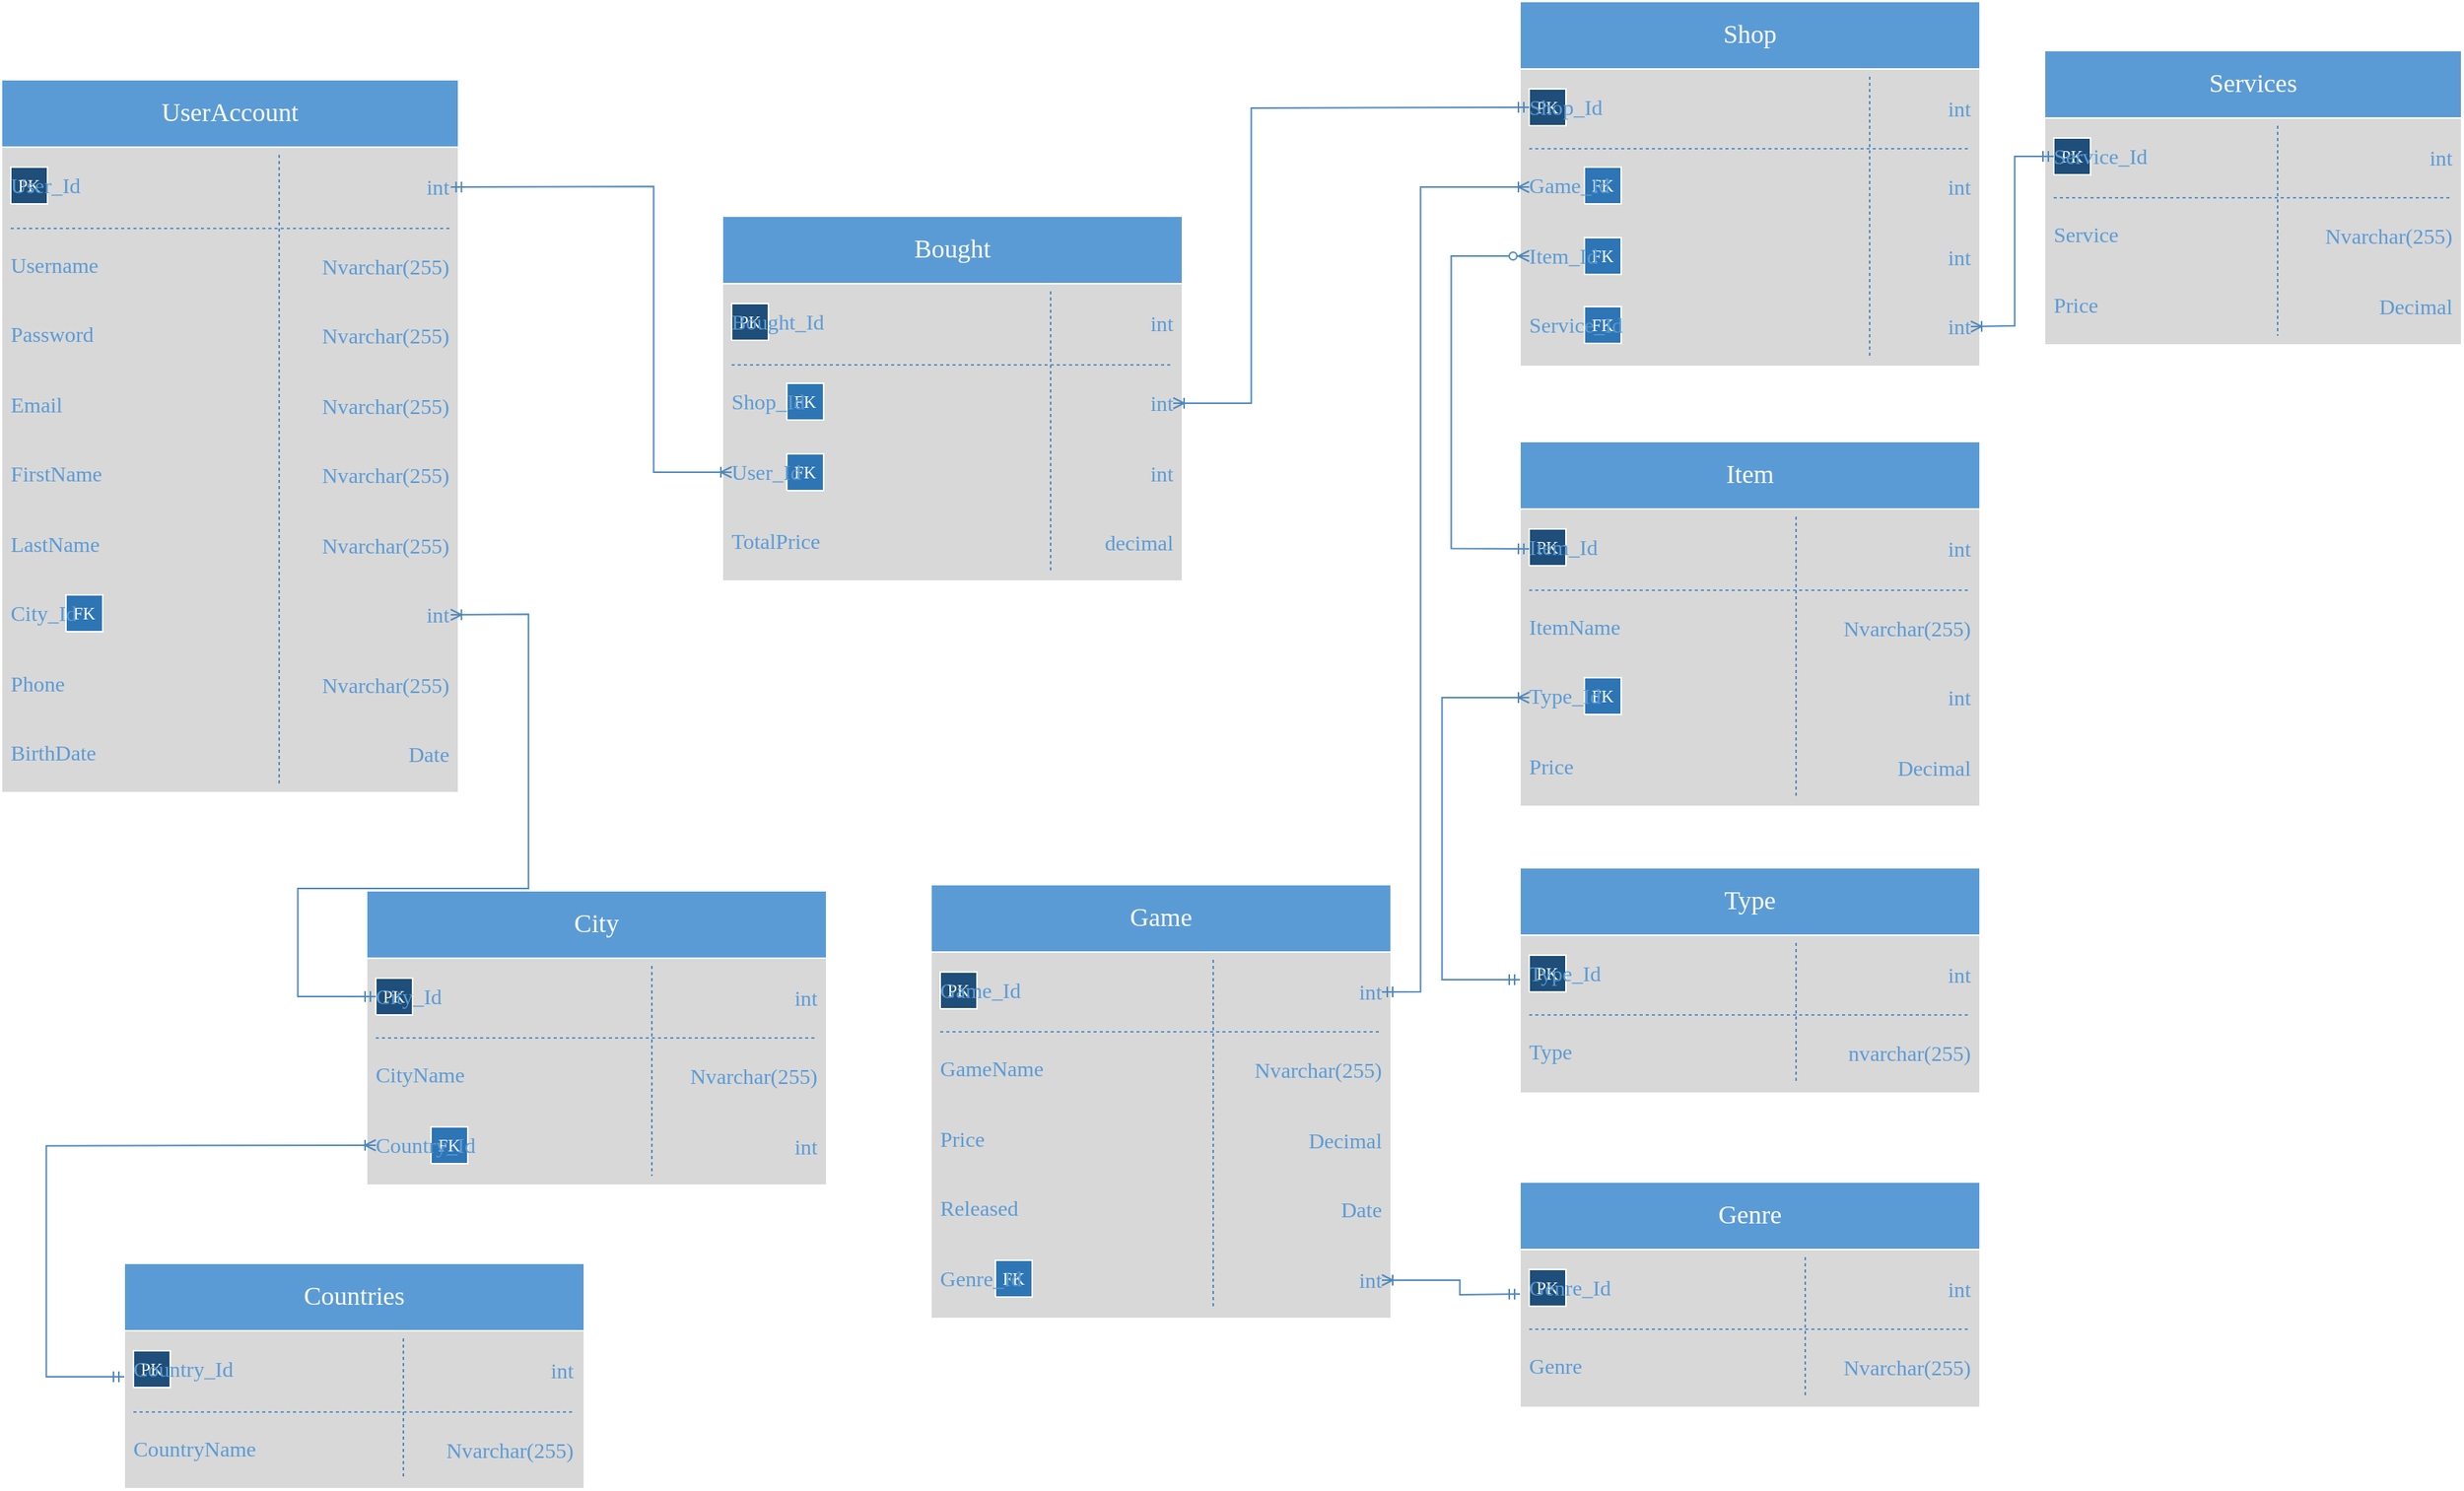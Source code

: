 <mxfile version="25.0.1">
  <diagram name="Page-1" id="Page-1">
    <mxGraphModel dx="1393" dy="763" grid="1" gridSize="10" guides="1" tooltips="1" connect="1" arrows="1" fold="1" page="1" pageScale="1" pageWidth="850" pageHeight="1100" math="0" shadow="0">
      <root>
        <mxCell id="0" />
        <mxCell id="1" parent="0" />
        <UserObject label="" tags="Background" id="2">
          <mxCell style="vsdxID=1;fillColor=none;gradientColor=none;strokeColor=none;points=[[1,0.5,0],[0.5,0.5,0],[0.5,0,0]];labelBackgroundColor=none;rounded=0;html=1;whiteSpace=wrap;" parent="1" vertex="1">
            <mxGeometry x="59" y="79" width="298" height="465" as="geometry" />
          </mxCell>
        </UserObject>
        <mxCell id="3" style="vsdxID=2;fillColor=#ffffff;gradientColor=none;shape=stencil(rZBLDoAgDERP0z3SI/i5B4kojQgE8Xd7IY3RuHY303lt0gGsF6OCBimWFP2kd+qTAWxASnJGR0pZAbaA9eCjHqNfXc8+qEIWNfutXDh4T5QNKU52lWDfMWrJvdA7/B/+C83i+XMga7mmd/7tJY+4U2wv);strokeColor=#ffffff;points=[[0,0.5,0],[1,0.5,0],[0.5,1,0],[0.5,0,0]];labelBackgroundColor=none;rounded=0;html=1;whiteSpace=wrap;" parent="2" vertex="1">
          <mxGeometry width="298" height="1" as="geometry" />
        </mxCell>
        <mxCell id="4" style="vsdxID=3;fillColor=#d8d8d8;gradientColor=none;shape=stencil(nZBLDoAgDERP0z3SIyjew0SURgSD+Lu9kMZoXLhwN9O+tukAlrNpJg1SzDH4QW/URgNYgZTkjA4UkwJUgGXng+6DX1zLfmoymdXo17xh5zmRJ6Q42BWCfc2oJfdAr+Yv+AP9Cb7OJ3H/2JG1HNGz/84klThPVCc=);strokeColor=#ffffff;points=[[0,0.5,0],[1,0.5,0],[0.5,1,0],[0.5,0,0]];labelBackgroundColor=none;rounded=0;html=1;whiteSpace=wrap;" parent="2" vertex="1">
          <mxGeometry width="298" height="465" as="geometry" />
        </mxCell>
        <mxCell id="5" value="" style="vsdxID=4;edgeStyle=none;dashed=1;dashPattern=2.00 2.00;startArrow=none;endArrow=none;startSize=5;endSize=5;strokeColor=#5088bb;spacingTop=0;spacingBottom=0;spacingLeft=0;spacingRight=0;verticalAlign=middle;html=1;labelBackgroundColor=#ffffff;rounded=0;" parent="2" edge="1">
          <mxGeometry relative="1" as="geometry">
            <Array as="points" />
            <mxPoint x="181" y="49" as="sourcePoint" />
            <mxPoint x="181" y="459" as="targetPoint" />
          </mxGeometry>
        </mxCell>
        <mxCell id="6" value="&lt;div style=&quot;font-size: 1px&quot;&gt;&lt;font style=&quot;font-size:16.93px;font-family:Calibri;color:#ffffff;direction:ltr;letter-spacing:0px;line-height:120%;opacity:1&quot;&gt;UserAccount&lt;br/&gt;&lt;/font&gt;&lt;/div&gt;" style="verticalAlign=middle;align=center;overflow=width;vsdxID=5;fillColor=#5b9bd5;gradientColor=none;shape=stencil(nZBLDoAgDERP0z3SIyjew0SURgSD+Lu9kMZoXLhwN9O+tukAlrNpJg1SzDH4QW/URgNYgZTkjA4UkwJUgGXng+6DX1zLfmoymdXo17xh5zmRJ6Q42BWCfc2oJfdAr+Yv+AP9Cb7OJ3H/2JG1HNGz/84klThPVCc=);strokeColor=#ffffff;points=[[0,0.5,0],[1,0.5,0],[0.5,1,0],[0.5,0,0]];labelBackgroundColor=none;rounded=0;html=1;whiteSpace=wrap;" parent="2" vertex="1">
          <mxGeometry width="298" height="44" as="geometry" />
        </mxCell>
        <UserObject label="" tags="Background" id="7">
          <mxCell style="vsdxID=39;fillColor=none;gradientColor=none;strokeColor=none;points=[[1,0.5,0],[0.5,0.5,0],[0.5,0,0]];labelBackgroundColor=none;rounded=0;html=1;whiteSpace=wrap;" parent="1" vertex="1">
            <mxGeometry x="1049" y="28" width="300" height="238" as="geometry" />
          </mxCell>
        </UserObject>
        <mxCell id="8" style="vsdxID=40;fillColor=#ffffff;gradientColor=none;shape=stencil(rZBLDoAgDERP0z3SI/i5B4kojQgE8Xd7IY3RuHY303lt0gGsF6OCBimWFP2kd+qTAWxASnJGR0pZAbaA9eCjHqNfXc8+qEIWNfutXDh4T5QNKU52lWDfMWrJvdA7/B/+C83i+XMga7mmd/7tJY+4U2wv);strokeColor=#ffffff;points=[[0,0.5,0],[1,0.5,0],[0.5,1,0],[0.5,0,0]];labelBackgroundColor=none;rounded=0;html=1;whiteSpace=wrap;" parent="7" vertex="1">
          <mxGeometry width="300" height="1" as="geometry" />
        </mxCell>
        <mxCell id="9" style="vsdxID=41;fillColor=#d8d8d8;gradientColor=none;shape=stencil(nZBLDoAgDERP0z3SIyjew0SURgSD+Lu9kMZoXLhwN9O+tukAlrNpJg1SzDH4QW/URgNYgZTkjA4UkwJUgGXng+6DX1zLfmoymdXo17xh5zmRJ6Q42BWCfc2oJfdAr+Yv+AP9Cb7OJ3H/2JG1HNGz/84klThPVCc=);strokeColor=#ffffff;points=[[0,0.5,0],[1,0.5,0],[0.5,1,0],[0.5,0,0]];labelBackgroundColor=none;rounded=0;html=1;whiteSpace=wrap;" parent="7" vertex="1">
          <mxGeometry width="300" height="238" as="geometry" />
        </mxCell>
        <mxCell id="10" value="" style="vsdxID=42;edgeStyle=none;dashed=1;dashPattern=2.00 2.00;startArrow=none;endArrow=none;startSize=5;endSize=5;strokeColor=#5088bb;spacingTop=0;spacingBottom=0;spacingLeft=0;spacingRight=0;verticalAlign=middle;html=1;labelBackgroundColor=#ffffff;rounded=0;" parent="7" edge="1">
          <mxGeometry relative="1" as="geometry">
            <Array as="points" />
            <mxPoint x="228" y="49" as="sourcePoint" />
            <mxPoint x="228" y="232" as="targetPoint" />
          </mxGeometry>
        </mxCell>
        <mxCell id="11" value="&lt;div style=&quot;font-size: 1px&quot;&gt;&lt;font style=&quot;font-size:16.93px;font-family:Calibri;color:#ffffff;direction:ltr;letter-spacing:0px;line-height:120%;opacity:1&quot;&gt;Shop&lt;br/&gt;&lt;/font&gt;&lt;/div&gt;" style="verticalAlign=middle;align=center;overflow=width;vsdxID=43;fillColor=#5b9bd5;gradientColor=none;shape=stencil(nZBLDoAgDERP0z3SIyjew0SURgSD+Lu9kMZoXLhwN9O+tukAlrNpJg1SzDH4QW/URgNYgZTkjA4UkwJUgGXng+6DX1zLfmoymdXo17xh5zmRJ6Q42BWCfc2oJfdAr+Yv+AP9Cb7OJ3H/2JG1HNGz/84klThPVCc=);strokeColor=#ffffff;points=[[0,0.5,0],[1,0.5,0],[0.5,1,0],[0.5,0,0]];labelBackgroundColor=none;rounded=0;html=1;whiteSpace=wrap;" parent="7" vertex="1">
          <mxGeometry width="300" height="44" as="geometry" />
        </mxCell>
        <UserObject label="" tags="Background" id="12">
          <mxCell style="vsdxID=57;fillColor=none;gradientColor=none;strokeColor=none;points=[[1,0.5,0],[0.5,0.5,0],[0.5,0,0]];labelBackgroundColor=none;rounded=0;html=1;whiteSpace=wrap;" parent="1" vertex="1">
            <mxGeometry x="665" y="604" width="300" height="283" as="geometry" />
          </mxCell>
        </UserObject>
        <mxCell id="13" style="vsdxID=58;fillColor=#ffffff;gradientColor=none;shape=stencil(rZBLDoAgDERP0z3SI/i5B4kojQgE8Xd7IY3RuHY303lt0gGsF6OCBimWFP2kd+qTAWxASnJGR0pZAbaA9eCjHqNfXc8+qEIWNfutXDh4T5QNKU52lWDfMWrJvdA7/B/+C83i+XMga7mmd/7tJY+4U2wv);strokeColor=#ffffff;points=[[0,0.5,0],[1,0.5,0],[0.5,1,0],[0.5,0,0]];labelBackgroundColor=none;rounded=0;html=1;whiteSpace=wrap;" parent="12" vertex="1">
          <mxGeometry width="300" height="1" as="geometry" />
        </mxCell>
        <mxCell id="14" style="vsdxID=59;fillColor=#d8d8d8;gradientColor=none;shape=stencil(nZBLDoAgDERP0z3SIyjew0SURgSD+Lu9kMZoXLhwN9O+tukAlrNpJg1SzDH4QW/URgNYgZTkjA4UkwJUgGXng+6DX1zLfmoymdXo17xh5zmRJ6Q42BWCfc2oJfdAr+Yv+AP9Cb7OJ3H/2JG1HNGz/84klThPVCc=);strokeColor=#ffffff;points=[[0,0.5,0],[1,0.5,0],[0.5,1,0],[0.5,0,0]];labelBackgroundColor=none;rounded=0;html=1;whiteSpace=wrap;" parent="12" vertex="1">
          <mxGeometry width="300" height="283" as="geometry" />
        </mxCell>
        <mxCell id="15" value="" style="vsdxID=60;edgeStyle=none;dashed=1;dashPattern=2.00 2.00;startArrow=none;endArrow=none;startSize=5;endSize=5;strokeColor=#5088bb;spacingTop=0;spacingBottom=0;spacingLeft=0;spacingRight=0;verticalAlign=middle;html=1;labelBackgroundColor=#ffffff;rounded=0;" parent="12" edge="1">
          <mxGeometry relative="1" as="geometry">
            <Array as="points" />
            <mxPoint x="184" y="49" as="sourcePoint" />
            <mxPoint x="184" y="277" as="targetPoint" />
          </mxGeometry>
        </mxCell>
        <mxCell id="16" value="&lt;div style=&quot;font-size: 1px&quot;&gt;&lt;font style=&quot;font-size:16.93px;font-family:Calibri;color:#ffffff;direction:ltr;letter-spacing:0px;line-height:120%;opacity:1&quot;&gt;Game&lt;br/&gt;&lt;/font&gt;&lt;/div&gt;" style="verticalAlign=middle;align=center;overflow=width;vsdxID=61;fillColor=#5b9bd5;gradientColor=none;shape=stencil(nZBLDoAgDERP0z3SIyjew0SURgSD+Lu9kMZoXLhwN9O+tukAlrNpJg1SzDH4QW/URgNYgZTkjA4UkwJUgGXng+6DX1zLfmoymdXo17xh5zmRJ6Q42BWCfc2oJfdAr+Yv+AP9Cb7OJ3H/2JG1HNGz/84klThPVCc=);strokeColor=#ffffff;points=[[0,0.5,0],[1,0.5,0],[0.5,1,0],[0.5,0,0]];labelBackgroundColor=none;rounded=0;html=1;whiteSpace=wrap;" parent="12" vertex="1">
          <mxGeometry width="300" height="44" as="geometry" />
        </mxCell>
        <UserObject label="" tags="Background" id="17">
          <mxCell style="vsdxID=105;fillColor=none;gradientColor=none;strokeColor=none;points=[[1,0.5,0],[0.5,0.5,0],[0.5,0,0]];labelBackgroundColor=none;rounded=0;html=1;whiteSpace=wrap;" parent="1" vertex="1">
            <mxGeometry x="1049" y="798" width="300" height="147" as="geometry" />
          </mxCell>
        </UserObject>
        <mxCell id="18" style="vsdxID=106;fillColor=#ffffff;gradientColor=none;shape=stencil(rZBLDoAgDERP0z3SI/i5B4kojQgE8Xd7IY3RuHY303lt0gGsF6OCBimWFP2kd+qTAWxASnJGR0pZAbaA9eCjHqNfXc8+qEIWNfutXDh4T5QNKU52lWDfMWrJvdA7/B/+C83i+XMga7mmd/7tJY+4U2wv);strokeColor=#ffffff;points=[[0,0.5,0],[1,0.5,0],[0.5,1,0],[0.5,0,0]];labelBackgroundColor=none;rounded=0;html=1;whiteSpace=wrap;" parent="17" vertex="1">
          <mxGeometry width="300" height="1" as="geometry" />
        </mxCell>
        <mxCell id="19" style="vsdxID=107;fillColor=#d8d8d8;gradientColor=none;shape=stencil(nZBLDoAgDERP0z3SIyjew0SURgSD+Lu9kMZoXLhwN9O+tukAlrNpJg1SzDH4QW/URgNYgZTkjA4UkwJUgGXng+6DX1zLfmoymdXo17xh5zmRJ6Q42BWCfc2oJfdAr+Yv+AP9Cb7OJ3H/2JG1HNGz/84klThPVCc=);strokeColor=#ffffff;points=[[0,0.5,0],[1,0.5,0],[0.5,1,0],[0.5,0,0]];labelBackgroundColor=none;rounded=0;html=1;whiteSpace=wrap;" parent="17" vertex="1">
          <mxGeometry width="300" height="147" as="geometry" />
        </mxCell>
        <mxCell id="20" value="" style="vsdxID=108;edgeStyle=none;dashed=1;dashPattern=2.00 2.00;startArrow=none;endArrow=none;startSize=5;endSize=5;strokeColor=#5088bb;spacingTop=0;spacingBottom=0;spacingLeft=0;spacingRight=0;verticalAlign=middle;html=1;labelBackgroundColor=#ffffff;rounded=0;" parent="17" edge="1">
          <mxGeometry relative="1" as="geometry">
            <Array as="points" />
            <mxPoint x="186" y="49" as="sourcePoint" />
            <mxPoint x="186" y="141" as="targetPoint" />
          </mxGeometry>
        </mxCell>
        <mxCell id="21" value="&lt;div style=&quot;font-size: 1px&quot;&gt;&lt;font style=&quot;font-size:16.93px;font-family:Calibri;color:#ffffff;direction:ltr;letter-spacing:0px;line-height:120%;opacity:1&quot;&gt;Genre&lt;br/&gt;&lt;/font&gt;&lt;/div&gt;" style="verticalAlign=middle;align=center;overflow=width;vsdxID=109;fillColor=#5b9bd5;gradientColor=none;shape=stencil(nZBLDoAgDERP0z3SIyjew0SURgSD+Lu9kMZoXLhwN9O+tukAlrNpJg1SzDH4QW/URgNYgZTkjA4UkwJUgGXng+6DX1zLfmoymdXo17xh5zmRJ6Q42BWCfc2oJfdAr+Yv+AP9Cb7OJ3H/2JG1HNGz/84klThPVCc=);strokeColor=#ffffff;points=[[0,0.5,0],[1,0.5,0],[0.5,1,0],[0.5,0,0]];labelBackgroundColor=none;rounded=0;html=1;whiteSpace=wrap;" parent="17" vertex="1">
          <mxGeometry width="300" height="44" as="geometry" />
        </mxCell>
        <UserObject label="" tags="Background" id="22">
          <mxCell style="vsdxID=132;fillColor=none;gradientColor=none;strokeColor=none;points=[[1,0.5,0],[0.5,0.5,0],[0.5,0,0]];labelBackgroundColor=none;rounded=0;html=1;whiteSpace=wrap;" parent="1" vertex="1">
            <mxGeometry x="1049" y="315" width="300" height="238" as="geometry" />
          </mxCell>
        </UserObject>
        <mxCell id="23" style="vsdxID=133;fillColor=#ffffff;gradientColor=none;shape=stencil(rZBLDoAgDERP0z3SI/i5B4kojQgE8Xd7IY3RuHY303lt0gGsF6OCBimWFP2kd+qTAWxASnJGR0pZAbaA9eCjHqNfXc8+qEIWNfutXDh4T5QNKU52lWDfMWrJvdA7/B/+C83i+XMga7mmd/7tJY+4U2wv);strokeColor=#ffffff;points=[[0,0.5,0],[1,0.5,0],[0.5,1,0],[0.5,0,0]];labelBackgroundColor=none;rounded=0;html=1;whiteSpace=wrap;" parent="22" vertex="1">
          <mxGeometry width="300" height="1" as="geometry" />
        </mxCell>
        <mxCell id="24" style="vsdxID=134;fillColor=#d8d8d8;gradientColor=none;shape=stencil(nZBLDoAgDERP0z3SIyjew0SURgSD+Lu9kMZoXLhwN9O+tukAlrNpJg1SzDH4QW/URgNYgZTkjA4UkwJUgGXng+6DX1zLfmoymdXo17xh5zmRJ6Q42BWCfc2oJfdAr+Yv+AP9Cb7OJ3H/2JG1HNGz/84klThPVCc=);strokeColor=#ffffff;points=[[0,0.5,0],[1,0.5,0],[0.5,1,0],[0.5,0,0]];labelBackgroundColor=none;rounded=0;html=1;whiteSpace=wrap;" parent="22" vertex="1">
          <mxGeometry width="300" height="238" as="geometry" />
        </mxCell>
        <mxCell id="25" value="" style="vsdxID=135;edgeStyle=none;dashed=1;dashPattern=2.00 2.00;startArrow=none;endArrow=none;startSize=5;endSize=5;strokeColor=#5088bb;spacingTop=0;spacingBottom=0;spacingLeft=0;spacingRight=0;verticalAlign=middle;html=1;labelBackgroundColor=#ffffff;rounded=0;" parent="22" edge="1">
          <mxGeometry relative="1" as="geometry">
            <Array as="points" />
            <mxPoint x="180" y="49" as="sourcePoint" />
            <mxPoint x="180" y="232" as="targetPoint" />
          </mxGeometry>
        </mxCell>
        <mxCell id="26" value="&lt;div style=&quot;font-size: 1px&quot;&gt;&lt;font style=&quot;font-size:16.93px;font-family:Calibri;color:#ffffff;direction:ltr;letter-spacing:0px;line-height:120%;opacity:1&quot;&gt;Item&lt;br/&gt;&lt;/font&gt;&lt;/div&gt;" style="verticalAlign=middle;align=center;overflow=width;vsdxID=136;fillColor=#5b9bd5;gradientColor=none;shape=stencil(nZBLDoAgDERP0z3SIyjew0SURgSD+Lu9kMZoXLhwN9O+tukAlrNpJg1SzDH4QW/URgNYgZTkjA4UkwJUgGXng+6DX1zLfmoymdXo17xh5zmRJ6Q42BWCfc2oJfdAr+Yv+AP9Cb7OJ3H/2JG1HNGz/84klThPVCc=);strokeColor=#ffffff;points=[[0,0.5,0],[1,0.5,0],[0.5,1,0],[0.5,0,0]];labelBackgroundColor=none;rounded=0;html=1;whiteSpace=wrap;" parent="22" vertex="1">
          <mxGeometry width="300" height="44" as="geometry" />
        </mxCell>
        <UserObject label="" tags="Background" id="27">
          <mxCell style="vsdxID=150;fillColor=none;gradientColor=none;strokeColor=none;points=[[1,0.5,0],[0.5,0.5,0],[0.5,0,0]];labelBackgroundColor=none;rounded=0;html=1;whiteSpace=wrap;" parent="1" vertex="1">
            <mxGeometry x="1049" y="593" width="300" height="147" as="geometry" />
          </mxCell>
        </UserObject>
        <mxCell id="28" style="vsdxID=151;fillColor=#ffffff;gradientColor=none;shape=stencil(rZBLDoAgDERP0z3SI/i5B4kojQgE8Xd7IY3RuHY303lt0gGsF6OCBimWFP2kd+qTAWxASnJGR0pZAbaA9eCjHqNfXc8+qEIWNfutXDh4T5QNKU52lWDfMWrJvdA7/B/+C83i+XMga7mmd/7tJY+4U2wv);strokeColor=#ffffff;points=[[0,0.5,0],[1,0.5,0],[0.5,1,0],[0.5,0,0]];labelBackgroundColor=none;rounded=0;html=1;whiteSpace=wrap;" parent="27" vertex="1">
          <mxGeometry width="300" height="1" as="geometry" />
        </mxCell>
        <mxCell id="29" style="vsdxID=152;fillColor=#d8d8d8;gradientColor=none;shape=stencil(nZBLDoAgDERP0z3SIyjew0SURgSD+Lu9kMZoXLhwN9O+tukAlrNpJg1SzDH4QW/URgNYgZTkjA4UkwJUgGXng+6DX1zLfmoymdXo17xh5zmRJ6Q42BWCfc2oJfdAr+Yv+AP9Cb7OJ3H/2JG1HNGz/84klThPVCc=);strokeColor=#ffffff;points=[[0,0.5,0],[1,0.5,0],[0.5,1,0],[0.5,0,0]];labelBackgroundColor=none;rounded=0;html=1;whiteSpace=wrap;" parent="27" vertex="1">
          <mxGeometry width="300" height="147" as="geometry" />
        </mxCell>
        <mxCell id="30" value="" style="vsdxID=153;edgeStyle=none;dashed=1;dashPattern=2.00 2.00;startArrow=none;endArrow=none;startSize=5;endSize=5;strokeColor=#5088bb;spacingTop=0;spacingBottom=0;spacingLeft=0;spacingRight=0;verticalAlign=middle;html=1;labelBackgroundColor=#ffffff;rounded=0;" parent="27" edge="1">
          <mxGeometry relative="1" as="geometry">
            <Array as="points" />
            <mxPoint x="180" y="49" as="sourcePoint" />
            <mxPoint x="180" y="141" as="targetPoint" />
          </mxGeometry>
        </mxCell>
        <mxCell id="31" value="&lt;div style=&quot;font-size: 1px&quot;&gt;&lt;font style=&quot;font-size:16.93px;font-family:Calibri;color:#ffffff;direction:ltr;letter-spacing:0px;line-height:120%;opacity:1&quot;&gt;Type&lt;br/&gt;&lt;/font&gt;&lt;/div&gt;" style="verticalAlign=middle;align=center;overflow=width;vsdxID=154;fillColor=#5b9bd5;gradientColor=none;shape=stencil(nZBLDoAgDERP0z3SIyjew0SURgSD+Lu9kMZoXLhwN9O+tukAlrNpJg1SzDH4QW/URgNYgZTkjA4UkwJUgGXng+6DX1zLfmoymdXo17xh5zmRJ6Q42BWCfc2oJfdAr+Yv+AP9Cb7OJ3H/2JG1HNGz/84klThPVCc=);strokeColor=#ffffff;points=[[0,0.5,0],[1,0.5,0],[0.5,1,0],[0.5,0,0]];labelBackgroundColor=none;rounded=0;html=1;whiteSpace=wrap;" parent="27" vertex="1">
          <mxGeometry width="300" height="44" as="geometry" />
        </mxCell>
        <UserObject label="" tags="Background" id="32">
          <mxCell style="vsdxID=211;fillColor=none;gradientColor=none;strokeColor=none;points=[[1,0.5,0],[0.5,0.5,0],[0.5,0,0]];labelBackgroundColor=none;rounded=0;html=1;whiteSpace=wrap;" parent="1" vertex="1">
            <mxGeometry x="529" y="168" width="300" height="238" as="geometry" />
          </mxCell>
        </UserObject>
        <mxCell id="33" style="vsdxID=212;fillColor=#ffffff;gradientColor=none;shape=stencil(rZBLDoAgDERP0z3SI/i5B4kojQgE8Xd7IY3RuHY303lt0gGsF6OCBimWFP2kd+qTAWxASnJGR0pZAbaA9eCjHqNfXc8+qEIWNfutXDh4T5QNKU52lWDfMWrJvdA7/B/+C83i+XMga7mmd/7tJY+4U2wv);strokeColor=#ffffff;points=[[0,0.5,0],[1,0.5,0],[0.5,1,0],[0.5,0,0]];labelBackgroundColor=none;rounded=0;html=1;whiteSpace=wrap;" parent="32" vertex="1">
          <mxGeometry width="300" height="1" as="geometry" />
        </mxCell>
        <mxCell id="34" style="vsdxID=213;fillColor=#d8d8d8;gradientColor=none;shape=stencil(nZBLDoAgDERP0z3SIyjew0SURgSD+Lu9kMZoXLhwN9O+tukAlrNpJg1SzDH4QW/URgNYgZTkjA4UkwJUgGXng+6DX1zLfmoymdXo17xh5zmRJ6Q42BWCfc2oJfdAr+Yv+AP9Cb7OJ3H/2JG1HNGz/84klThPVCc=);strokeColor=#ffffff;points=[[0,0.5,0],[1,0.5,0],[0.5,1,0],[0.5,0,0]];labelBackgroundColor=none;rounded=0;html=1;whiteSpace=wrap;" parent="32" vertex="1">
          <mxGeometry width="300" height="238" as="geometry" />
        </mxCell>
        <mxCell id="35" value="" style="vsdxID=214;edgeStyle=none;dashed=1;dashPattern=2.00 2.00;startArrow=none;endArrow=none;startSize=5;endSize=5;strokeColor=#5088bb;spacingTop=0;spacingBottom=0;spacingLeft=0;spacingRight=0;verticalAlign=middle;html=1;labelBackgroundColor=#ffffff;rounded=0;" parent="32" edge="1">
          <mxGeometry relative="1" as="geometry">
            <Array as="points" />
            <mxPoint x="214" y="49" as="sourcePoint" />
            <mxPoint x="214" y="232" as="targetPoint" />
          </mxGeometry>
        </mxCell>
        <mxCell id="36" value="&lt;div style=&quot;font-size: 1px&quot;&gt;&lt;font style=&quot;font-size:16.93px;font-family:Calibri;color:#ffffff;direction:ltr;letter-spacing:0px;line-height:120%;opacity:1&quot;&gt;Bought&lt;br/&gt;&lt;/font&gt;&lt;/div&gt;" style="verticalAlign=middle;align=center;overflow=width;vsdxID=215;fillColor=#5b9bd5;gradientColor=none;shape=stencil(nZBLDoAgDERP0z3SIyjew0SURgSD+Lu9kMZoXLhwN9O+tukAlrNpJg1SzDH4QW/URgNYgZTkjA4UkwJUgGXng+6DX1zLfmoymdXo17xh5zmRJ6Q42BWCfc2oJfdAr+Yv+AP9Cb7OJ3H/2JG1HNGz/84klThPVCc=);strokeColor=#ffffff;points=[[0,0.5,0],[1,0.5,0],[0.5,1,0],[0.5,0,0]];labelBackgroundColor=none;rounded=0;html=1;whiteSpace=wrap;" parent="32" vertex="1">
          <mxGeometry width="300" height="44" as="geometry" />
        </mxCell>
        <UserObject label="" tags="Background" id="37">
          <mxCell style="vsdxID=243;fillColor=none;gradientColor=none;strokeColor=none;points=[[1,0.5,0],[0.5,0.5,0],[0.5,0,0]];labelBackgroundColor=none;rounded=0;html=1;whiteSpace=wrap;" parent="1" vertex="1">
            <mxGeometry x="1391" y="60" width="272" height="192" as="geometry" />
          </mxCell>
        </UserObject>
        <mxCell id="38" style="vsdxID=244;fillColor=#ffffff;gradientColor=none;shape=stencil(rZBLDoAgDERP0z3SI/i5B4kojQgE8Xd7IY3RuHY303lt0gGsF6OCBimWFP2kd+qTAWxASnJGR0pZAbaA9eCjHqNfXc8+qEIWNfutXDh4T5QNKU52lWDfMWrJvdA7/B/+C83i+XMga7mmd/7tJY+4U2wv);strokeColor=#ffffff;points=[[0,0.5,0],[1,0.5,0],[0.5,1,0],[0.5,0,0]];labelBackgroundColor=none;rounded=0;html=1;whiteSpace=wrap;" parent="37" vertex="1">
          <mxGeometry width="272" height="1" as="geometry" />
        </mxCell>
        <mxCell id="39" style="vsdxID=245;fillColor=#d8d8d8;gradientColor=none;shape=stencil(nZBLDoAgDERP0z3SIyjew0SURgSD+Lu9kMZoXLhwN9O+tukAlrNpJg1SzDH4QW/URgNYgZTkjA4UkwJUgGXng+6DX1zLfmoymdXo17xh5zmRJ6Q42BWCfc2oJfdAr+Yv+AP9Cb7OJ3H/2JG1HNGz/84klThPVCc=);strokeColor=#ffffff;points=[[0,0.5,0],[1,0.5,0],[0.5,1,0],[0.5,0,0]];labelBackgroundColor=none;rounded=0;html=1;whiteSpace=wrap;" parent="37" vertex="1">
          <mxGeometry width="272" height="192" as="geometry" />
        </mxCell>
        <mxCell id="40" value="" style="vsdxID=246;edgeStyle=none;dashed=1;dashPattern=2.00 2.00;startArrow=none;endArrow=none;startSize=5;endSize=5;strokeColor=#5088bb;spacingTop=0;spacingBottom=0;spacingLeft=0;spacingRight=0;verticalAlign=middle;html=1;labelBackgroundColor=#ffffff;rounded=0;" parent="37" edge="1">
          <mxGeometry relative="1" as="geometry">
            <Array as="points" />
            <mxPoint x="152" y="49" as="sourcePoint" />
            <mxPoint x="152" y="186" as="targetPoint" />
          </mxGeometry>
        </mxCell>
        <mxCell id="41" value="&lt;div style=&quot;font-size: 1px&quot;&gt;&lt;font style=&quot;font-size:16.93px;font-family:Calibri;color:#ffffff;direction:ltr;letter-spacing:0px;line-height:120%;opacity:1&quot;&gt;Services&lt;br/&gt;&lt;/font&gt;&lt;/div&gt;" style="verticalAlign=middle;align=center;overflow=width;vsdxID=247;fillColor=#5b9bd5;gradientColor=none;shape=stencil(nZBLDoAgDERP0z3SIyjew0SURgSD+Lu9kMZoXLhwN9O+tukAlrNpJg1SzDH4QW/URgNYgZTkjA4UkwJUgGXng+6DX1zLfmoymdXo17xh5zmRJ6Q42BWCfc2oJfdAr+Yv+AP9Cb7OJ3H/2JG1HNGz/84klThPVCc=);strokeColor=#ffffff;points=[[0,0.5,0],[1,0.5,0],[0.5,1,0],[0.5,0,0]];labelBackgroundColor=none;rounded=0;html=1;whiteSpace=wrap;" parent="37" vertex="1">
          <mxGeometry width="272" height="44" as="geometry" />
        </mxCell>
        <UserObject label="" tags="Background" id="42">
          <mxCell style="vsdxID=275;fillColor=none;gradientColor=none;strokeColor=none;points=[[1,0.5,0],[0.5,0.5,0],[0.5,0,0]];labelBackgroundColor=none;rounded=0;html=1;whiteSpace=wrap;" parent="1" vertex="1">
            <mxGeometry x="139" y="851" width="300" height="147" as="geometry" />
          </mxCell>
        </UserObject>
        <mxCell id="43" style="vsdxID=276;fillColor=#ffffff;gradientColor=none;shape=stencil(rZBLDoAgDERP0z3SI/i5B4kojQgE8Xd7IY3RuHY303lt0gGsF6OCBimWFP2kd+qTAWxASnJGR0pZAbaA9eCjHqNfXc8+qEIWNfutXDh4T5QNKU52lWDfMWrJvdA7/B/+C83i+XMga7mmd/7tJY+4U2wv);strokeColor=#ffffff;points=[[0,0.5,0],[1,0.5,0],[0.5,1,0],[0.5,0,0]];labelBackgroundColor=none;rounded=0;html=1;whiteSpace=wrap;" parent="42" vertex="1">
          <mxGeometry width="300" height="1" as="geometry" />
        </mxCell>
        <mxCell id="44" style="vsdxID=277;fillColor=#d8d8d8;gradientColor=none;shape=stencil(nZBLDoAgDERP0z3SIyjew0SURgSD+Lu9kMZoXLhwN9O+tukAlrNpJg1SzDH4QW/URgNYgZTkjA4UkwJUgGXng+6DX1zLfmoymdXo17xh5zmRJ6Q42BWCfc2oJfdAr+Yv+AP9Cb7OJ3H/2JG1HNGz/84klThPVCc=);strokeColor=#ffffff;points=[[0,0.5,0],[1,0.5,0],[0.5,1,0],[0.5,0,0]];labelBackgroundColor=none;rounded=0;html=1;whiteSpace=wrap;" parent="42" vertex="1">
          <mxGeometry width="300" height="147" as="geometry" />
        </mxCell>
        <mxCell id="45" value="" style="vsdxID=278;edgeStyle=none;dashed=1;dashPattern=2.00 2.00;startArrow=none;endArrow=none;startSize=5;endSize=5;strokeColor=#5088bb;spacingTop=0;spacingBottom=0;spacingLeft=0;spacingRight=0;verticalAlign=middle;html=1;labelBackgroundColor=#ffffff;rounded=0;" parent="42" edge="1">
          <mxGeometry relative="1" as="geometry">
            <Array as="points" />
            <mxPoint x="182" y="49" as="sourcePoint" />
            <mxPoint x="182" y="141" as="targetPoint" />
          </mxGeometry>
        </mxCell>
        <mxCell id="46" value="&lt;div style=&quot;font-size: 1px&quot;&gt;&lt;font style=&quot;font-size:16.93px;font-family:Calibri;color:#ffffff;direction:ltr;letter-spacing:0px;line-height:120%;opacity:1&quot;&gt;Countries&lt;br/&gt;&lt;/font&gt;&lt;/div&gt;" style="verticalAlign=middle;align=center;overflow=width;vsdxID=279;fillColor=#5b9bd5;gradientColor=none;shape=stencil(nZBLDoAgDERP0z3SIyjew0SURgSD+Lu9kMZoXLhwN9O+tukAlrNpJg1SzDH4QW/URgNYgZTkjA4UkwJUgGXng+6DX1zLfmoymdXo17xh5zmRJ6Q42BWCfc2oJfdAr+Yv+AP9Cb7OJ3H/2JG1HNGz/84klThPVCc=);strokeColor=#ffffff;points=[[0,0.5,0],[1,0.5,0],[0.5,1,0],[0.5,0,0]];labelBackgroundColor=none;rounded=0;html=1;whiteSpace=wrap;" parent="42" vertex="1">
          <mxGeometry width="300" height="44" as="geometry" />
        </mxCell>
        <UserObject label="" tags="Background" id="47">
          <mxCell style="vsdxID=293;fillColor=none;gradientColor=none;strokeColor=none;points=[[1,0.5,0],[0.5,0.5,0],[0.5,0,0]];labelBackgroundColor=none;rounded=0;html=1;whiteSpace=wrap;" parent="1" vertex="1">
            <mxGeometry x="297" y="608" width="300" height="192" as="geometry" />
          </mxCell>
        </UserObject>
        <mxCell id="48" style="vsdxID=294;fillColor=#ffffff;gradientColor=none;shape=stencil(rZBLDoAgDERP0z3SI/i5B4kojQgE8Xd7IY3RuHY303lt0gGsF6OCBimWFP2kd+qTAWxASnJGR0pZAbaA9eCjHqNfXc8+qEIWNfutXDh4T5QNKU52lWDfMWrJvdA7/B/+C83i+XMga7mmd/7tJY+4U2wv);strokeColor=#ffffff;points=[[0,0.5,0],[1,0.5,0],[0.5,1,0],[0.5,0,0]];labelBackgroundColor=none;rounded=0;html=1;whiteSpace=wrap;" parent="47" vertex="1">
          <mxGeometry width="300" height="1" as="geometry" />
        </mxCell>
        <mxCell id="49" style="vsdxID=295;fillColor=#d8d8d8;gradientColor=none;shape=stencil(nZBLDoAgDERP0z3SIyjew0SURgSD+Lu9kMZoXLhwN9O+tukAlrNpJg1SzDH4QW/URgNYgZTkjA4UkwJUgGXng+6DX1zLfmoymdXo17xh5zmRJ6Q42BWCfc2oJfdAr+Yv+AP9Cb7OJ3H/2JG1HNGz/84klThPVCc=);strokeColor=#ffffff;points=[[0,0.5,0],[1,0.5,0],[0.5,1,0],[0.5,0,0]];labelBackgroundColor=none;rounded=0;html=1;whiteSpace=wrap;" parent="47" vertex="1">
          <mxGeometry width="300" height="192" as="geometry" />
        </mxCell>
        <mxCell id="50" value="" style="vsdxID=296;edgeStyle=none;dashed=1;dashPattern=2.00 2.00;startArrow=none;endArrow=none;startSize=5;endSize=5;strokeColor=#5088bb;spacingTop=0;spacingBottom=0;spacingLeft=0;spacingRight=0;verticalAlign=middle;html=1;labelBackgroundColor=#ffffff;rounded=0;" parent="47" edge="1">
          <mxGeometry relative="1" as="geometry">
            <Array as="points" />
            <mxPoint x="186" y="49" as="sourcePoint" />
            <mxPoint x="186" y="186" as="targetPoint" />
          </mxGeometry>
        </mxCell>
        <mxCell id="51" value="&lt;div style=&quot;font-size: 1px&quot;&gt;&lt;font style=&quot;font-size:16.93px;font-family:Calibri;color:#ffffff;direction:ltr;letter-spacing:0px;line-height:120%;opacity:1&quot;&gt;City&lt;br/&gt;&lt;/font&gt;&lt;/div&gt;" style="verticalAlign=middle;align=center;overflow=width;vsdxID=297;fillColor=#5b9bd5;gradientColor=none;shape=stencil(nZBLDoAgDERP0z3SIyjew0SURgSD+Lu9kMZoXLhwN9O+tukAlrNpJg1SzDH4QW/URgNYgZTkjA4UkwJUgGXng+6DX1zLfmoymdXo17xh5zmRJ6Q42BWCfc2oJfdAr+Yv+AP9Cb7OJ3H/2JG1HNGz/84klThPVCc=);strokeColor=#ffffff;points=[[0,0.5,0],[1,0.5,0],[0.5,1,0],[0.5,0,0]];labelBackgroundColor=none;rounded=0;html=1;whiteSpace=wrap;" parent="47" vertex="1">
          <mxGeometry width="300" height="44" as="geometry" />
        </mxCell>
        <UserObject label="" tags="Background" id="52">
          <mxCell style="vsdxID=6;fillColor=none;gradientColor=none;shape=stencil(nZBLDoAgDERP0z3SIyDew0QUooJB/N1eSGM0LFywm2lf23QAxarbRQFna/BuVIfpggasgXNjtfImRAUoAUXvvBq822xHfmkTmdTs9rThpDmWJji7yFWMfEPoZOwHfZpF8A9aCGbno3h/jCYPIJYoPJQ3);strokeColor=none;spacingTop=3;spacingBottom=3;spacingLeft=33;spacingRight=3;points=[[0,0.5,0],[1,0.5,0]];labelBackgroundColor=none;rounded=0;html=1;whiteSpace=wrap;" parent="1" vertex="1">
            <mxGeometry x="65" y="129" width="286" height="39" as="geometry" />
          </mxCell>
        </UserObject>
        <mxCell id="53" value="&lt;div style=&quot;font-size: 1px&quot;&gt;&lt;p style=&quot;text-align:right;margin-left:0;margin-right:0;margin-top:0px;margin-bottom:0px;text-indent:0;vertical-align:middle;direction:ltr;&quot;&gt;&lt;font style=&quot;font-size:14.11px;font-family:Calibri;color:#5b9bd5;direction:ltr;letter-spacing:0px;line-height:120%;opacity:1&quot;&gt;int&lt;br/&gt;&lt;/font&gt;&lt;/p&gt;&lt;/div&gt;" style="verticalAlign=middle;align=right;overflow=width;vsdxID=7;fillColor=#2e75b5;gradientColor=none;shape=stencil(nZBLDoAgDERP0z3SIyDew0QUooJB/N1eSGM0LFywm2lf23QAxarbRQFna/BuVIfpggasgXNjtfImRAUoAUXvvBq822xHfmkTmdTs9rThpDmWJji7yFWMfEPoZOwHfZpF8A9aCGbno3h/jCYPIJYoPJQ3);dashed=1;dashPattern=2.00 2.00;strokeColor=#ffffff;spacingTop=3;spacingBottom=3;spacingLeft=3;spacingRight=3;points=[[0,0.5,0],[1,0.5,0]];labelBackgroundColor=none;rounded=0;html=1;whiteSpace=wrap;" parent="52" vertex="1">
          <mxGeometry x="175" width="111" height="39" as="geometry" />
        </mxCell>
        <mxCell id="55" style="vsdxID=9;fillColor=#1e4e79;gradientColor=none;shape=stencil(nZBLDoAgDERP0z3SIyjew0SURgSD+Lu9kMZoXLhwN9O+tukAlrNpJg1SzDH4QW/URgNYgZTkjA4UkwJUgGXng+6DX1zLfmoymdXo17xh5zmRJ6Q42BWCfc2oJfdAr+Yv+AP9Cb7OJ3H/2JG1HNGz/84klThPVCc=);strokeColor=#ffffff;spacingTop=-3;spacingBottom=-3;spacingLeft=-3;spacingRight=-3;points=[[0,0.5,0],[1,0.5,0]];labelBackgroundColor=none;rounded=0;html=1;whiteSpace=wrap;" parent="52" vertex="1">
          <mxGeometry y="7" width="24" height="24" as="geometry" />
        </mxCell>
        <mxCell id="56" value="&lt;div style=&quot;font-size: 1px&quot;&gt;&lt;p style=&quot;text-align:center;margin-left:0;margin-right:0;margin-top:0px;margin-bottom:0px;text-indent:0;vertical-align:middle;direction:ltr;&quot;&gt;&lt;font style=&quot;font-size:11.29px;font-family:Calibri;color:#feffff;direction:ltr;letter-spacing:0px;line-height:120%;opacity:1&quot;&gt;PK&lt;br/&gt;&lt;/font&gt;&lt;/p&gt;&lt;/div&gt;" style="text;vsdxID=9;fillColor=none;gradientColor=none;strokeColor=none;spacingTop=-3;spacingBottom=-3;spacingLeft=-3;spacingRight=-3;points=[[0,0.5,0],[1,0.5,0]];labelBackgroundColor=none;rounded=0;html=1;whiteSpace=wrap;verticalAlign=middle;align=center;overflow=width;;html=1;" parent="55" vertex="1">
          <mxGeometry width="24" height="24" as="geometry" />
        </mxCell>
        <mxCell id="57" value="&lt;div style=&quot;font-size: 1px&quot;&gt;&lt;font style=&quot;font-size:14.11px;font-family:Calibri;color:#5b9bd5;direction:ltr;letter-spacing:0px;line-height:120%;opacity:1&quot;&gt;User_Id&lt;br/&gt;&lt;/font&gt;&lt;/div&gt;" style="text;vsdxID=6;fillColor=none;gradientColor=none;strokeColor=none;spacingTop=3;spacingBottom=3;spacingLeft=33;spacingRight=3;points=[[0,0.5,0],[1,0.5,0]];labelBackgroundColor=none;rounded=0;html=1;whiteSpace=wrap;verticalAlign=middle;align=left;overflow=width;;html=1;" parent="52" vertex="1">
          <mxGeometry y="-0.52" width="175.2" height="39.52" as="geometry" />
        </mxCell>
        <UserObject label="" tags="Background" id="58">
          <mxCell style="vsdxID=10;fillColor=#5b9bd5;gradientColor=none;shape=stencil(dU9bDoAgDDvN/pEdwcc9TEBZRCCIr9sLWYzGxL92bbcOsF5MHzRIsaToJ72TSgawASnJGR0pZQTYAtaDj3qMfnWKeeiLs6DZb2XDwTlRElKczCrBvGOrJfey3uKPOYPnyEDWcse3/i2VR/wQthc=);dashed=1;dashPattern=2.00 2.00;strokeColor=#5692c9;points=[];labelBackgroundColor=none;rounded=0;html=1;whiteSpace=wrap;" parent="1" vertex="1">
            <mxGeometry x="65" y="175" width="286" height="1" as="geometry" />
          </mxCell>
        </UserObject>
        <UserObject label="" tags="Background" id="59">
          <mxCell style="vsdxID=11;fillColor=none;gradientColor=none;shape=stencil(nZBLDoAgDERP0z3SIyDew0QUooJB/N1eSGM0LFywm2lf23QAxarbRQFna/BuVIfpggasgXNjtfImRAUoAUXvvBq822xHfmkTmdTs9rThpDmWJji7yFWMfEPoZOwHfZpF8A9aCGbno3h/jCYPIJYoPJQ3);strokeColor=none;spacingTop=3;spacingBottom=3;spacingLeft=33;spacingRight=3;points=[[0,0.5,0],[1,0.5,0]];labelBackgroundColor=none;rounded=0;html=1;whiteSpace=wrap;" parent="1" vertex="1">
            <mxGeometry x="65" y="181" width="286" height="39" as="geometry" />
          </mxCell>
        </UserObject>
        <mxCell id="60" value="&lt;div style=&quot;font-size: 1px&quot;&gt;&lt;font style=&quot;font-size:14.11px;font-family:Calibri;color:#5b9bd5;direction:ltr;letter-spacing:0px;line-height:120%;opacity:1&quot;&gt;Nvarchar(255)&lt;br/&gt;&lt;/font&gt;&lt;/div&gt;" style="verticalAlign=middle;align=right;overflow=width;vsdxID=12;fillColor=#5b9bd5;gradientColor=none;shape=stencil(nZBLDoAgDERP0z3SIyDew0QUooJB/N1eSGM0LFywm2lf23QAxarbRQFna/BuVIfpggasgXNjtfImRAUoAUXvvBq822xHfmkTmdTs9rThpDmWJji7yFWMfEPoZOwHfZpF8A9aCGbno3h/jCYPIJYoPJQ3);dashed=1;dashPattern=2.00 2.00;strokeColor=#ffffff;spacingTop=3;spacingBottom=3;spacingLeft=3;spacingRight=3;points=[[0,0.5,0],[1,0.5,0]];labelBackgroundColor=none;rounded=0;html=1;whiteSpace=wrap;" parent="59" vertex="1">
          <mxGeometry x="175" width="111" height="39" as="geometry" />
        </mxCell>
        <mxCell id="63" value="&lt;div style=&quot;font-size: 1px&quot;&gt;&lt;font style=&quot;font-size:14.11px;font-family:Calibri;color:#5b9bd5;direction:ltr;letter-spacing:0px;line-height:120%;opacity:1&quot;&gt;Username&lt;br/&gt;&lt;/font&gt;&lt;/div&gt;" style="text;vsdxID=11;fillColor=none;gradientColor=none;strokeColor=none;spacingTop=3;spacingBottom=3;spacingLeft=33;spacingRight=3;points=[[0,0.5,0],[1,0.5,0]];labelBackgroundColor=none;rounded=0;html=1;whiteSpace=wrap;verticalAlign=middle;align=left;overflow=width;;html=1;" parent="59" vertex="1">
          <mxGeometry y="-0.52" width="175.2" height="39.52" as="geometry" />
        </mxCell>
        <UserObject label="" tags="Background" id="64">
          <mxCell style="vsdxID=15;fillColor=none;gradientColor=none;shape=stencil(nZBLDoAgDERP0z3SIyDew0QUooJB/N1eSGM0LFywm2lf23QAxarbRQFna/BuVIfpggasgXNjtfImRAUoAUXvvBq822xHfmkTmdTs9rThpDmWJji7yFWMfEPoZOwHfZpF8A9aCGbno3h/jCYPIJYoPJQ3);strokeColor=none;spacingTop=3;spacingBottom=3;spacingLeft=33;spacingRight=3;points=[[0,0.5,0],[1,0.5,0]];labelBackgroundColor=none;rounded=0;html=1;whiteSpace=wrap;" parent="1" vertex="1">
            <mxGeometry x="65" y="272" width="286" height="39" as="geometry" />
          </mxCell>
        </UserObject>
        <mxCell id="65" value="&lt;div style=&quot;font-size: 1px&quot;&gt;&lt;font style=&quot;font-size:14.11px;font-family:Calibri;color:#5b9bd5;direction:ltr;letter-spacing:0px;line-height:120%;opacity:1&quot;&gt;Nvarchar(255)&lt;/font&gt;&lt;font style=&quot;font-size:14.11px;font-family:Themed;color:#ffffff;direction:ltr;letter-spacing:0px;line-height:120%;opacity:1&quot;&gt;&lt;br/&gt;&lt;/font&gt;&lt;/div&gt;" style="verticalAlign=middle;align=right;overflow=width;vsdxID=16;fillColor=#5b9bd5;gradientColor=none;shape=stencil(nZBLDoAgDERP0z3SIyDew0QUooJB/N1eSGM0LFywm2lf23QAxarbRQFna/BuVIfpggasgXNjtfImRAUoAUXvvBq822xHfmkTmdTs9rThpDmWJji7yFWMfEPoZOwHfZpF8A9aCGbno3h/jCYPIJYoPJQ3);dashed=1;dashPattern=2.00 2.00;strokeColor=#ffffff;spacingTop=3;spacingBottom=3;spacingLeft=3;spacingRight=3;points=[[0,0.5,0],[1,0.5,0]];labelBackgroundColor=none;rounded=0;html=1;whiteSpace=wrap;" parent="64" vertex="1">
          <mxGeometry x="175" width="111" height="39" as="geometry" />
        </mxCell>
        <mxCell id="68" value="&lt;div style=&quot;font-size: 1px&quot;&gt;&lt;font style=&quot;font-size:14.11px;font-family:Calibri;color:#5b9bd5;direction:ltr;letter-spacing:0px;line-height:120%;opacity:1&quot;&gt;Email&lt;br/&gt;&lt;/font&gt;&lt;/div&gt;" style="text;vsdxID=15;fillColor=none;gradientColor=none;strokeColor=none;spacingTop=3;spacingBottom=3;spacingLeft=33;spacingRight=3;points=[[0,0.5,0],[1,0.5,0]];labelBackgroundColor=none;rounded=0;html=1;whiteSpace=wrap;verticalAlign=middle;align=left;overflow=width;;html=1;" parent="64" vertex="1">
          <mxGeometry y="-0.52" width="175.2" height="39.52" as="geometry" />
        </mxCell>
        <UserObject label="" tags="Background" id="69">
          <mxCell style="vsdxID=19;fillColor=none;gradientColor=none;shape=stencil(nZBLDoAgDERP0z3SIyDew0QUooJB/N1eSGM0LFywm2lf23QAxarbRQFna/BuVIfpggasgXNjtfImRAUoAUXvvBq822xHfmkTmdTs9rThpDmWJji7yFWMfEPoZOwHfZpF8A9aCGbno3h/jCYPIJYoPJQ3);strokeColor=none;spacingTop=3;spacingBottom=3;spacingLeft=33;spacingRight=3;points=[[0,0.5,0],[1,0.5,0]];labelBackgroundColor=none;rounded=0;html=1;whiteSpace=wrap;" parent="1" vertex="1">
            <mxGeometry x="65" y="317" width="286" height="39" as="geometry" />
          </mxCell>
        </UserObject>
        <mxCell id="70" value="&lt;div style=&quot;font-size: 1px&quot;&gt;&lt;font style=&quot;font-size:14.11px;font-family:Calibri;color:#5b9bd5;direction:ltr;letter-spacing:0px;line-height:120%;opacity:1&quot;&gt;Nvarchar(255)&lt;/font&gt;&lt;font style=&quot;font-size:14.11px;font-family:Themed;color:#ffffff;direction:ltr;letter-spacing:0px;line-height:120%;opacity:1&quot;&gt;&lt;br/&gt;&lt;/font&gt;&lt;/div&gt;" style="verticalAlign=middle;align=right;overflow=width;vsdxID=20;fillColor=#5b9bd5;gradientColor=none;shape=stencil(nZBLDoAgDERP0z3SIyDew0QUooJB/N1eSGM0LFywm2lf23QAxarbRQFna/BuVIfpggasgXNjtfImRAUoAUXvvBq822xHfmkTmdTs9rThpDmWJji7yFWMfEPoZOwHfZpF8A9aCGbno3h/jCYPIJYoPJQ3);dashed=1;dashPattern=2.00 2.00;strokeColor=#ffffff;spacingTop=3;spacingBottom=3;spacingLeft=3;spacingRight=3;points=[[0,0.5,0],[1,0.5,0]];labelBackgroundColor=none;rounded=0;html=1;whiteSpace=wrap;" parent="69" vertex="1">
          <mxGeometry x="175" width="111" height="39" as="geometry" />
        </mxCell>
        <mxCell id="73" value="&lt;div style=&quot;font-size: 1px&quot;&gt;&lt;font style=&quot;font-size:14.11px;font-family:Calibri;color:#5b9bd5;direction:ltr;letter-spacing:0px;line-height:120%;opacity:1&quot;&gt;FirstName&lt;br/&gt;&lt;/font&gt;&lt;/div&gt;" style="text;vsdxID=19;fillColor=none;gradientColor=none;strokeColor=none;spacingTop=3;spacingBottom=3;spacingLeft=33;spacingRight=3;points=[[0,0.5,0],[1,0.5,0]];labelBackgroundColor=none;rounded=0;html=1;whiteSpace=wrap;verticalAlign=middle;align=left;overflow=width;;html=1;" parent="69" vertex="1">
          <mxGeometry y="-0.52" width="175.2" height="39.52" as="geometry" />
        </mxCell>
        <UserObject label="" tags="Background" id="74">
          <mxCell style="vsdxID=23;fillColor=none;gradientColor=none;shape=stencil(nZBLDoAgDERP0z3SIyDew0QUooJB/N1eSGM0LFywm2lf23QAxarbRQFna/BuVIfpggasgXNjtfImRAUoAUXvvBq822xHfmkTmdTs9rThpDmWJji7yFWMfEPoZOwHfZpF8A9aCGbno3h/jCYPIJYoPJQ3);strokeColor=none;spacingTop=3;spacingBottom=3;spacingLeft=33;spacingRight=3;points=[[0,0.5,0],[1,0.5,0]];labelBackgroundColor=none;rounded=0;html=1;whiteSpace=wrap;" parent="1" vertex="1">
            <mxGeometry x="65" y="363" width="286" height="39" as="geometry" />
          </mxCell>
        </UserObject>
        <mxCell id="75" value="&lt;div style=&quot;font-size: 1px&quot;&gt;&lt;font style=&quot;font-size:14.11px;font-family:Calibri;color:#5b9bd5;direction:ltr;letter-spacing:0px;line-height:120%;opacity:1&quot;&gt;Nvarchar(255)&lt;/font&gt;&lt;font style=&quot;font-size:14.11px;font-family:Themed;color:#ffffff;direction:ltr;letter-spacing:0px;line-height:120%;opacity:1&quot;&gt;&lt;br/&gt;&lt;/font&gt;&lt;/div&gt;" style="verticalAlign=middle;align=right;overflow=width;vsdxID=24;fillColor=#5b9bd5;gradientColor=none;shape=stencil(nZBLDoAgDERP0z3SIyDew0QUooJB/N1eSGM0LFywm2lf23QAxarbRQFna/BuVIfpggasgXNjtfImRAUoAUXvvBq822xHfmkTmdTs9rThpDmWJji7yFWMfEPoZOwHfZpF8A9aCGbno3h/jCYPIJYoPJQ3);dashed=1;dashPattern=2.00 2.00;strokeColor=#ffffff;spacingTop=3;spacingBottom=3;spacingLeft=3;spacingRight=3;points=[[0,0.5,0],[1,0.5,0]];labelBackgroundColor=none;rounded=0;html=1;whiteSpace=wrap;" parent="74" vertex="1">
          <mxGeometry x="175" width="111" height="39" as="geometry" />
        </mxCell>
        <mxCell id="78" value="&lt;div style=&quot;font-size: 1px&quot;&gt;&lt;font style=&quot;font-size:14.11px;font-family:Calibri;color:#5b9bd5;direction:ltr;letter-spacing:0px;line-height:120%;opacity:1&quot;&gt;LastName&lt;br/&gt;&lt;/font&gt;&lt;/div&gt;" style="text;vsdxID=23;fillColor=none;gradientColor=none;strokeColor=none;spacingTop=3;spacingBottom=3;spacingLeft=33;spacingRight=3;points=[[0,0.5,0],[1,0.5,0]];labelBackgroundColor=none;rounded=0;html=1;whiteSpace=wrap;verticalAlign=middle;align=left;overflow=width;;html=1;" parent="74" vertex="1">
          <mxGeometry y="-0.52" width="175.2" height="39.52" as="geometry" />
        </mxCell>
        <UserObject label="" tags="Background" id="79">
          <mxCell style="vsdxID=27;fillColor=none;gradientColor=none;shape=stencil(nZBLDoAgDERP0z3SIyDew0QUooJB/N1eSGM0LFywm2lf23QAxarbRQFna/BuVIfpggasgXNjtfImRAUoAUXvvBq822xHfmkTmdTs9rThpDmWJji7yFWMfEPoZOwHfZpF8A9aCGbno3h/jCYPIJYoPJQ3);strokeColor=none;spacingTop=3;spacingBottom=3;spacingLeft=33;spacingRight=3;points=[[0,0.5,0],[1,0.5,0]];labelBackgroundColor=none;rounded=0;html=1;whiteSpace=wrap;" parent="1" vertex="1">
            <mxGeometry x="65" y="408" width="286" height="39" as="geometry" />
          </mxCell>
        </UserObject>
        <mxCell id="80" value="&lt;div style=&quot;font-size: 1px&quot;&gt;&lt;p style=&quot;text-align:right;margin-left:0;margin-right:0;margin-top:0px;margin-bottom:0px;text-indent:0;vertical-align:middle;direction:ltr;&quot;&gt;&lt;font style=&quot;font-size:14.11px;font-family:Calibri;color:#5b9bd5;direction:ltr;letter-spacing:0px;line-height:120%;opacity:1&quot;&gt;int&lt;br/&gt;&lt;/font&gt;&lt;/p&gt;&lt;/div&gt;" style="verticalAlign=middle;align=right;overflow=width;vsdxID=28;fillColor=#5b9bd5;gradientColor=none;shape=stencil(nZBLDoAgDERP0z3SIyDew0QUooJB/N1eSGM0LFywm2lf23QAxarbRQFna/BuVIfpggasgXNjtfImRAUoAUXvvBq822xHfmkTmdTs9rThpDmWJji7yFWMfEPoZOwHfZpF8A9aCGbno3h/jCYPIJYoPJQ3);dashed=1;dashPattern=2.00 2.00;strokeColor=#ffffff;spacingTop=3;spacingBottom=3;spacingLeft=3;spacingRight=3;points=[[0,0.5,0],[1,0.5,0]];labelBackgroundColor=none;rounded=0;html=1;whiteSpace=wrap;" parent="79" vertex="1">
          <mxGeometry x="175" width="111" height="39" as="geometry" />
        </mxCell>
        <mxCell id="81" style="vsdxID=29;fillColor=#2e75b5;gradientColor=none;shape=stencil(nZBLDoAgDERP0z3SIyjew0SURgSD+Lu9kMZoXLhwN9O+tukAlrNpJg1SzDH4QW/URgNYgZTkjA4UkwJUgGXng+6DX1zLfmoymdXo17xh5zmRJ6Q42BWCfc2oJfdAr+Yv+AP9Cb7OJ3H/2JG1HNGz/84klThPVCc=);strokeColor=#ffffff;spacingTop=-3;spacingBottom=-3;spacingLeft=-3;spacingRight=-3;points=[[0,0.5,0],[1,0.5,0]];labelBackgroundColor=none;rounded=0;html=1;whiteSpace=wrap;" parent="79" vertex="1">
          <mxGeometry x="36" y="7" width="24" height="24" as="geometry" />
        </mxCell>
        <mxCell id="82" value="&lt;div style=&quot;font-size: 1px&quot;&gt;&lt;p style=&quot;text-align:center;margin-left:0;margin-right:0;margin-top:0px;margin-bottom:0px;text-indent:0;vertical-align:middle;direction:ltr;&quot;&gt;&lt;font style=&quot;font-size:11.29px;font-family:Calibri;color:#feffff;direction:ltr;letter-spacing:0px;line-height:120%;opacity:1&quot;&gt;FK&lt;br/&gt;&lt;/font&gt;&lt;/p&gt;&lt;/div&gt;" style="text;vsdxID=29;fillColor=none;gradientColor=none;strokeColor=none;spacingTop=-3;spacingBottom=-3;spacingLeft=-3;spacingRight=-3;points=[[0,0.5,0],[1,0.5,0]];labelBackgroundColor=none;rounded=0;html=1;whiteSpace=wrap;verticalAlign=middle;align=center;overflow=width;;html=1;" parent="81" vertex="1">
          <mxGeometry width="24" height="24" as="geometry" />
        </mxCell>
        <mxCell id="84" value="&lt;div style=&quot;font-size: 1px&quot;&gt;&lt;font style=&quot;font-size:14.11px;font-family:Calibri;color:#5b9bd5;direction:ltr;letter-spacing:0px;line-height:120%;opacity:1&quot;&gt;City_Id&lt;br/&gt;&lt;/font&gt;&lt;/div&gt;" style="text;vsdxID=27;fillColor=none;gradientColor=none;strokeColor=none;spacingTop=3;spacingBottom=3;spacingLeft=33;spacingRight=3;points=[[0,0.5,0],[1,0.5,0]];labelBackgroundColor=none;rounded=0;html=1;whiteSpace=wrap;verticalAlign=middle;align=left;overflow=width;;html=1;" parent="79" vertex="1">
          <mxGeometry y="-0.52" width="175.2" height="39.52" as="geometry" />
        </mxCell>
        <UserObject label="" tags="Background" id="85">
          <mxCell style="vsdxID=31;fillColor=none;gradientColor=none;shape=stencil(nZBLDoAgDERP0z3SIyDew0QUooJB/N1eSGM0LFywm2lf23QAxarbRQFna/BuVIfpggasgXNjtfImRAUoAUXvvBq822xHfmkTmdTs9rThpDmWJji7yFWMfEPoZOwHfZpF8A9aCGbno3h/jCYPIJYoPJQ3);strokeColor=none;spacingTop=3;spacingBottom=3;spacingLeft=33;spacingRight=3;points=[[0,0.5,0],[1,0.5,0]];labelBackgroundColor=none;rounded=0;html=1;whiteSpace=wrap;" parent="1" vertex="1">
            <mxGeometry x="65" y="454" width="286" height="39" as="geometry" />
          </mxCell>
        </UserObject>
        <mxCell id="86" value="&lt;div style=&quot;font-size: 1px&quot;&gt;&lt;font style=&quot;font-size:14.11px;font-family:Calibri;color:#5b9bd5;direction:ltr;letter-spacing:0px;line-height:120%;opacity:1&quot;&gt;Nvarchar(255)&lt;/font&gt;&lt;font style=&quot;font-size:14.11px;font-family:Themed;color:#ffffff;direction:ltr;letter-spacing:0px;line-height:120%;opacity:1&quot;&gt;&lt;br/&gt;&lt;/font&gt;&lt;/div&gt;" style="verticalAlign=middle;align=right;overflow=width;vsdxID=32;fillColor=#5b9bd5;gradientColor=none;shape=stencil(nZBLDoAgDERP0z3SIyDew0QUooJB/N1eSGM0LFywm2lf23QAxarbRQFna/BuVIfpggasgXNjtfImRAUoAUXvvBq822xHfmkTmdTs9rThpDmWJji7yFWMfEPoZOwHfZpF8A9aCGbno3h/jCYPIJYoPJQ3);dashed=1;dashPattern=2.00 2.00;strokeColor=#ffffff;spacingTop=3;spacingBottom=3;spacingLeft=3;spacingRight=3;points=[[0,0.5,0],[1,0.5,0]];labelBackgroundColor=none;rounded=0;html=1;whiteSpace=wrap;" parent="85" vertex="1">
          <mxGeometry x="175" width="111" height="39" as="geometry" />
        </mxCell>
        <mxCell id="89" value="&lt;div style=&quot;font-size: 1px&quot;&gt;&lt;font style=&quot;font-size:14.11px;font-family:Calibri;color:#5b9bd5;direction:ltr;letter-spacing:0px;line-height:120%;opacity:1&quot;&gt;Phone&lt;br/&gt;&lt;/font&gt;&lt;/div&gt;" style="text;vsdxID=31;fillColor=none;gradientColor=none;strokeColor=none;spacingTop=3;spacingBottom=3;spacingLeft=33;spacingRight=3;points=[[0,0.5,0],[1,0.5,0]];labelBackgroundColor=none;rounded=0;html=1;whiteSpace=wrap;verticalAlign=middle;align=left;overflow=width;;html=1;" parent="85" vertex="1">
          <mxGeometry y="-0.52" width="175.2" height="39.52" as="geometry" />
        </mxCell>
        <UserObject label="" tags="Background" id="90">
          <mxCell style="vsdxID=35;fillColor=none;gradientColor=none;shape=stencil(nZBLDoAgDERP0z3SIyDew0QUooJB/N1eSGM0LFywm2lf23QAxarbRQFna/BuVIfpggasgXNjtfImRAUoAUXvvBq822xHfmkTmdTs9rThpDmWJji7yFWMfEPoZOwHfZpF8A9aCGbno3h/jCYPIJYoPJQ3);strokeColor=none;spacingTop=3;spacingBottom=3;spacingLeft=33;spacingRight=3;points=[[0,0.5,0],[1,0.5,0]];labelBackgroundColor=none;rounded=0;html=1;whiteSpace=wrap;" parent="1" vertex="1">
            <mxGeometry x="65" y="499" width="286" height="39" as="geometry" />
          </mxCell>
        </UserObject>
        <mxCell id="91" value="&lt;div style=&quot;font-size: 1px&quot;&gt;&lt;font style=&quot;font-size:14.11px;font-family:Calibri;color:#5b9bd5;direction:ltr;letter-spacing:0px;line-height:120%;opacity:1&quot;&gt;Date&lt;br/&gt;&lt;/font&gt;&lt;/div&gt;" style="verticalAlign=middle;align=right;overflow=width;vsdxID=36;fillColor=#5b9bd5;gradientColor=none;shape=stencil(nZBLDoAgDERP0z3SIyDew0QUooJB/N1eSGM0LFywm2lf23QAxarbRQFna/BuVIfpggasgXNjtfImRAUoAUXvvBq822xHfmkTmdTs9rThpDmWJji7yFWMfEPoZOwHfZpF8A9aCGbno3h/jCYPIJYoPJQ3);dashed=1;dashPattern=2.00 2.00;strokeColor=#ffffff;spacingTop=3;spacingBottom=3;spacingLeft=3;spacingRight=3;points=[[0,0.5,0],[1,0.5,0]];labelBackgroundColor=none;rounded=0;html=1;whiteSpace=wrap;" parent="90" vertex="1">
          <mxGeometry x="175" width="111" height="39" as="geometry" />
        </mxCell>
        <mxCell id="94" value="&lt;div style=&quot;font-size: 1px&quot;&gt;&lt;font style=&quot;font-size:14.11px;font-family:Calibri;color:#5b9bd5;direction:ltr;letter-spacing:0px;line-height:120%;opacity:1&quot;&gt;BirthDate&lt;br/&gt;&lt;/font&gt;&lt;/div&gt;" style="text;vsdxID=35;fillColor=none;gradientColor=none;strokeColor=none;spacingTop=3;spacingBottom=3;spacingLeft=33;spacingRight=3;points=[[0,0.5,0],[1,0.5,0]];labelBackgroundColor=none;rounded=0;html=1;whiteSpace=wrap;verticalAlign=middle;align=left;overflow=width;;html=1;" parent="90" vertex="1">
          <mxGeometry y="-0.52" width="175.2" height="39.52" as="geometry" />
        </mxCell>
        <UserObject label="" tags="Background" id="95">
          <mxCell style="vsdxID=44;fillColor=none;gradientColor=none;shape=stencil(nZBLDoAgDERP0z3SIyDew0QUooJB/N1eSGM0LFywm2lf23QAxarbRQFna/BuVIfpggasgXNjtfImRAUoAUXvvBq822xHfmkTmdTs9rThpDmWJji7yFWMfEPoZOwHfZpF8A9aCGbno3h/jCYPIJYoPJQ3);strokeColor=none;spacingTop=3;spacingBottom=3;spacingLeft=33;spacingRight=3;points=[[0,0.5,0],[1,0.5,0]];labelBackgroundColor=none;rounded=0;html=1;whiteSpace=wrap;" parent="1" vertex="1">
            <mxGeometry x="1055" y="78" width="288" height="39" as="geometry" />
          </mxCell>
        </UserObject>
        <mxCell id="96" value="&lt;div style=&quot;font-size: 1px&quot;&gt;&lt;p style=&quot;text-align:right;margin-left:0;margin-right:0;margin-top:0px;margin-bottom:0px;text-indent:0;vertical-align:middle;direction:ltr;&quot;&gt;&lt;font style=&quot;font-size:14.11px;font-family:Calibri;color:#5b9bd5;direction:ltr;letter-spacing:0px;line-height:120%;opacity:1&quot;&gt;int&lt;br/&gt;&lt;/font&gt;&lt;/p&gt;&lt;/div&gt;" style="verticalAlign=middle;align=right;overflow=width;vsdxID=45;fillColor=#2e75b5;gradientColor=none;shape=stencil(nZBLDoAgDERP0z3SIyDew0QUooJB/N1eSGM0LFywm2lf23QAxarbRQFna/BuVIfpggasgXNjtfImRAUoAUXvvBq822xHfmkTmdTs9rThpDmWJji7yFWMfEPoZOwHfZpF8A9aCGbno3h/jCYPIJYoPJQ3);dashed=1;dashPattern=2.00 2.00;strokeColor=#ffffff;spacingTop=3;spacingBottom=3;spacingLeft=3;spacingRight=3;points=[[0,0.5,0],[1,0.5,0]];labelBackgroundColor=none;rounded=0;html=1;whiteSpace=wrap;" parent="95" vertex="1">
          <mxGeometry x="222" width="66" height="39" as="geometry" />
        </mxCell>
        <mxCell id="98" style="vsdxID=47;fillColor=#1e4e79;gradientColor=none;shape=stencil(nZBLDoAgDERP0z3SIyjew0SURgSD+Lu9kMZoXLhwN9O+tukAlrNpJg1SzDH4QW/URgNYgZTkjA4UkwJUgGXng+6DX1zLfmoymdXo17xh5zmRJ6Q42BWCfc2oJfdAr+Yv+AP9Cb7OJ3H/2JG1HNGz/84klThPVCc=);strokeColor=#ffffff;spacingTop=-3;spacingBottom=-3;spacingLeft=-3;spacingRight=-3;points=[[0,0.5,0],[1,0.5,0]];labelBackgroundColor=none;rounded=0;html=1;whiteSpace=wrap;" parent="95" vertex="1">
          <mxGeometry y="7" width="24" height="24" as="geometry" />
        </mxCell>
        <mxCell id="99" value="&lt;div style=&quot;font-size: 1px&quot;&gt;&lt;p style=&quot;text-align:center;margin-left:0;margin-right:0;margin-top:0px;margin-bottom:0px;text-indent:0;vertical-align:middle;direction:ltr;&quot;&gt;&lt;font style=&quot;font-size:11.29px;font-family:Calibri;color:#feffff;direction:ltr;letter-spacing:0px;line-height:120%;opacity:1&quot;&gt;PK&lt;br/&gt;&lt;/font&gt;&lt;/p&gt;&lt;/div&gt;" style="text;vsdxID=47;fillColor=none;gradientColor=none;strokeColor=none;spacingTop=-3;spacingBottom=-3;spacingLeft=-3;spacingRight=-3;points=[[0,0.5,0],[1,0.5,0]];labelBackgroundColor=none;rounded=0;html=1;whiteSpace=wrap;verticalAlign=middle;align=center;overflow=width;;html=1;" parent="98" vertex="1">
          <mxGeometry width="24" height="24" as="geometry" />
        </mxCell>
        <mxCell id="100" value="&lt;div style=&quot;font-size: 1px&quot;&gt;&lt;font style=&quot;font-size:14.11px;font-family:Calibri;color:#5b9bd5;direction:ltr;letter-spacing:0px;line-height:120%;opacity:1&quot;&gt;Shop_Id&lt;br/&gt;&lt;/font&gt;&lt;/div&gt;" style="text;vsdxID=44;fillColor=none;gradientColor=none;strokeColor=none;spacingTop=3;spacingBottom=3;spacingLeft=33;spacingRight=3;points=[[0,0.5,0],[1,0.5,0]];labelBackgroundColor=none;rounded=0;html=1;whiteSpace=wrap;verticalAlign=middle;align=left;overflow=width;;html=1;" parent="95" vertex="1">
          <mxGeometry y="-0.52" width="222" height="39.52" as="geometry" />
        </mxCell>
        <UserObject label="" tags="Background" id="101">
          <mxCell style="vsdxID=48;fillColor=#5b9bd5;gradientColor=none;shape=stencil(dU9bDoAgDDvN/pEdwcc9TEBZRCCIr9sLWYzGxL92bbcOsF5MHzRIsaToJ72TSgawASnJGR0pZQTYAtaDj3qMfnWKeeiLs6DZb2XDwTlRElKczCrBvGOrJfey3uKPOYPnyEDWcse3/i2VR/wQthc=);dashed=1;dashPattern=2.00 2.00;strokeColor=#5692c9;points=[];labelBackgroundColor=none;rounded=0;html=1;whiteSpace=wrap;" parent="1" vertex="1">
            <mxGeometry x="1055" y="123" width="288" height="1" as="geometry" />
          </mxCell>
        </UserObject>
        <UserObject label="" tags="Background" id="102">
          <mxCell style="vsdxID=49;fillColor=none;gradientColor=none;shape=stencil(nZBLDoAgDERP0z3SIyDew0QUooJB/N1eSGM0LFywm2lf23QAxarbRQFna/BuVIfpggasgXNjtfImRAUoAUXvvBq822xHfmkTmdTs9rThpDmWJji7yFWMfEPoZOwHfZpF8A9aCGbno3h/jCYPIJYoPJQ3);strokeColor=none;spacingTop=3;spacingBottom=3;spacingLeft=33;spacingRight=3;points=[[0,0.5,0],[1,0.5,0]];labelBackgroundColor=none;rounded=0;html=1;whiteSpace=wrap;" parent="1" vertex="1">
            <mxGeometry x="1055" y="129" width="288" height="39" as="geometry" />
          </mxCell>
        </UserObject>
        <mxCell id="103" value="&lt;div style=&quot;font-size: 1px&quot;&gt;&lt;p style=&quot;text-align:right;margin-left:0;margin-right:0;margin-top:0px;margin-bottom:0px;text-indent:0;vertical-align:middle;direction:ltr;&quot;&gt;&lt;font style=&quot;font-size:14.11px;font-family:Calibri;color:#5b9bd5;direction:ltr;letter-spacing:0px;line-height:120%;opacity:1&quot;&gt;int&lt;br/&gt;&lt;/font&gt;&lt;/p&gt;&lt;/div&gt;" style="verticalAlign=middle;align=right;overflow=width;vsdxID=50;fillColor=#5b9bd5;gradientColor=none;shape=stencil(nZBLDoAgDERP0z3SIyDew0QUooJB/N1eSGM0LFywm2lf23QAxarbRQFna/BuVIfpggasgXNjtfImRAUoAUXvvBq822xHfmkTmdTs9rThpDmWJji7yFWMfEPoZOwHfZpF8A9aCGbno3h/jCYPIJYoPJQ3);dashed=1;dashPattern=2.00 2.00;strokeColor=#ffffff;spacingTop=3;spacingBottom=3;spacingLeft=3;spacingRight=3;points=[[0,0.5,0],[1,0.5,0]];labelBackgroundColor=none;rounded=0;html=1;whiteSpace=wrap;" parent="102" vertex="1">
          <mxGeometry x="222" width="66" height="39" as="geometry" />
        </mxCell>
        <mxCell id="104" style="vsdxID=51;fillColor=#2e75b5;gradientColor=none;shape=stencil(nZBLDoAgDERP0z3SIyjew0SURgSD+Lu9kMZoXLhwN9O+tukAlrNpJg1SzDH4QW/URgNYgZTkjA4UkwJUgGXng+6DX1zLfmoymdXo17xh5zmRJ6Q42BWCfc2oJfdAr+Yv+AP9Cb7OJ3H/2JG1HNGz/84klThPVCc=);strokeColor=#ffffff;spacingTop=-3;spacingBottom=-3;spacingLeft=-3;spacingRight=-3;points=[[0,0.5,0],[1,0.5,0]];labelBackgroundColor=none;rounded=0;html=1;whiteSpace=wrap;" parent="102" vertex="1">
          <mxGeometry x="36" y="7" width="24" height="24" as="geometry" />
        </mxCell>
        <mxCell id="105" value="&lt;div style=&quot;font-size: 1px&quot;&gt;&lt;p style=&quot;text-align:center;margin-left:0;margin-right:0;margin-top:0px;margin-bottom:0px;text-indent:0;vertical-align:middle;direction:ltr;&quot;&gt;&lt;font style=&quot;font-size:11.29px;font-family:Calibri;color:#feffff;direction:ltr;letter-spacing:0px;line-height:120%;opacity:1&quot;&gt;FK&lt;br/&gt;&lt;/font&gt;&lt;/p&gt;&lt;/div&gt;" style="text;vsdxID=51;fillColor=none;gradientColor=none;strokeColor=none;spacingTop=-3;spacingBottom=-3;spacingLeft=-3;spacingRight=-3;points=[[0,0.5,0],[1,0.5,0]];labelBackgroundColor=none;rounded=0;html=1;whiteSpace=wrap;verticalAlign=middle;align=center;overflow=width;;html=1;" parent="104" vertex="1">
          <mxGeometry width="24" height="24" as="geometry" />
        </mxCell>
        <mxCell id="107" value="&lt;div style=&quot;font-size: 1px&quot;&gt;&lt;font style=&quot;font-size:14.11px;font-family:Calibri;color:#5b9bd5;direction:ltr;letter-spacing:0px;line-height:120%;opacity:1&quot;&gt;Game_Id&lt;br/&gt;&lt;/font&gt;&lt;/div&gt;" style="text;vsdxID=49;fillColor=none;gradientColor=none;strokeColor=none;spacingTop=3;spacingBottom=3;spacingLeft=33;spacingRight=3;points=[[0,0.5,0],[1,0.5,0]];labelBackgroundColor=none;rounded=0;html=1;whiteSpace=wrap;verticalAlign=middle;align=left;overflow=width;;html=1;" parent="102" vertex="1">
          <mxGeometry y="-0.52" width="222" height="39.52" as="geometry" />
        </mxCell>
        <UserObject label="" tags="Background" id="108">
          <mxCell style="vsdxID=53;fillColor=none;gradientColor=none;shape=stencil(nZBLDoAgDERP0z3SIyDew0QUooJB/N1eSGM0LFywm2lf23QAxarbRQFna/BuVIfpggasgXNjtfImRAUoAUXvvBq822xHfmkTmdTs9rThpDmWJji7yFWMfEPoZOwHfZpF8A9aCGbno3h/jCYPIJYoPJQ3);strokeColor=none;spacingTop=3;spacingBottom=3;spacingLeft=33;spacingRight=3;points=[[0,0.5,0],[1,0.5,0]];labelBackgroundColor=none;rounded=0;html=1;whiteSpace=wrap;" parent="1" vertex="1">
            <mxGeometry x="1055" y="175" width="288" height="39" as="geometry" />
          </mxCell>
        </UserObject>
        <mxCell id="109" value="&lt;div style=&quot;font-size: 1px&quot;&gt;&lt;p style=&quot;text-align:right;margin-left:0;margin-right:0;margin-top:0px;margin-bottom:0px;text-indent:0;vertical-align:middle;direction:ltr;&quot;&gt;&lt;font style=&quot;font-size:14.11px;font-family:Calibri;color:#5b9bd5;direction:ltr;letter-spacing:0px;line-height:120%;opacity:1&quot;&gt;int&lt;br/&gt;&lt;/font&gt;&lt;/p&gt;&lt;/div&gt;" style="verticalAlign=middle;align=right;overflow=width;vsdxID=54;fillColor=#5b9bd5;gradientColor=none;shape=stencil(nZBLDoAgDERP0z3SIyDew0QUooJB/N1eSGM0LFywm2lf23QAxarbRQFna/BuVIfpggasgXNjtfImRAUoAUXvvBq822xHfmkTmdTs9rThpDmWJji7yFWMfEPoZOwHfZpF8A9aCGbno3h/jCYPIJYoPJQ3);dashed=1;dashPattern=2.00 2.00;strokeColor=#ffffff;spacingTop=3;spacingBottom=3;spacingLeft=3;spacingRight=3;points=[[0,0.5,0],[1,0.5,0]];labelBackgroundColor=none;rounded=0;html=1;whiteSpace=wrap;" parent="108" vertex="1">
          <mxGeometry x="222" width="66" height="39" as="geometry" />
        </mxCell>
        <mxCell id="110" style="vsdxID=55;fillColor=#2e75b5;gradientColor=none;shape=stencil(nZBLDoAgDERP0z3SIyjew0SURgSD+Lu9kMZoXLhwN9O+tukAlrNpJg1SzDH4QW/URgNYgZTkjA4UkwJUgGXng+6DX1zLfmoymdXo17xh5zmRJ6Q42BWCfc2oJfdAr+Yv+AP9Cb7OJ3H/2JG1HNGz/84klThPVCc=);strokeColor=#ffffff;spacingTop=-3;spacingBottom=-3;spacingLeft=-3;spacingRight=-3;points=[[0,0.5,0],[1,0.5,0]];labelBackgroundColor=none;rounded=0;html=1;whiteSpace=wrap;" parent="108" vertex="1">
          <mxGeometry x="36" y="7" width="24" height="24" as="geometry" />
        </mxCell>
        <mxCell id="111" value="&lt;div style=&quot;font-size: 1px&quot;&gt;&lt;p style=&quot;text-align:center;margin-left:0;margin-right:0;margin-top:0px;margin-bottom:0px;text-indent:0;vertical-align:middle;direction:ltr;&quot;&gt;&lt;font style=&quot;font-size:11.29px;font-family:Calibri;color:#feffff;direction:ltr;letter-spacing:0px;line-height:120%;opacity:1&quot;&gt;FK&lt;br/&gt;&lt;/font&gt;&lt;/p&gt;&lt;/div&gt;" style="text;vsdxID=55;fillColor=none;gradientColor=none;strokeColor=none;spacingTop=-3;spacingBottom=-3;spacingLeft=-3;spacingRight=-3;points=[[0,0.5,0],[1,0.5,0]];labelBackgroundColor=none;rounded=0;html=1;whiteSpace=wrap;verticalAlign=middle;align=center;overflow=width;;html=1;" parent="110" vertex="1">
          <mxGeometry width="24" height="24" as="geometry" />
        </mxCell>
        <mxCell id="113" value="&lt;div style=&quot;font-size: 1px&quot;&gt;&lt;font style=&quot;font-size:14.11px;font-family:Calibri;color:#5b9bd5;direction:ltr;letter-spacing:0px;line-height:120%;opacity:1&quot;&gt;Item_Id&lt;br/&gt;&lt;/font&gt;&lt;/div&gt;" style="text;vsdxID=53;fillColor=none;gradientColor=none;strokeColor=none;spacingTop=3;spacingBottom=3;spacingLeft=33;spacingRight=3;points=[[0,0.5,0],[1,0.5,0]];labelBackgroundColor=none;rounded=0;html=1;whiteSpace=wrap;verticalAlign=middle;align=left;overflow=width;;html=1;" parent="108" vertex="1">
          <mxGeometry y="-0.52" width="222" height="39.52" as="geometry" />
        </mxCell>
        <UserObject label="" tags="Background" id="114">
          <mxCell style="vsdxID=62;fillColor=none;gradientColor=none;shape=stencil(nZBLDoAgDERP0z3SIyDew0QUooJB/N1eSGM0LFywm2lf23QAxarbRQFna/BuVIfpggasgXNjtfImRAUoAUXvvBq822xHfmkTmdTs9rThpDmWJji7yFWMfEPoZOwHfZpF8A9aCGbno3h/jCYPIJYoPJQ3);strokeColor=none;spacingTop=3;spacingBottom=3;spacingLeft=33;spacingRight=3;points=[[0,0.5,0],[1,0.5,0]];labelBackgroundColor=none;rounded=0;html=1;whiteSpace=wrap;" parent="1" vertex="1">
            <mxGeometry x="671" y="654" width="288" height="39" as="geometry" />
          </mxCell>
        </UserObject>
        <mxCell id="115" value="&lt;div style=&quot;font-size: 1px&quot;&gt;&lt;p style=&quot;text-align:right;margin-left:0;margin-right:0;margin-top:0px;margin-bottom:0px;text-indent:0;vertical-align:middle;direction:ltr;&quot;&gt;&lt;font style=&quot;font-size:14.11px;font-family:Calibri;color:#5b9bd5;direction:ltr;letter-spacing:0px;line-height:120%;opacity:1&quot;&gt;int&lt;br/&gt;&lt;/font&gt;&lt;/p&gt;&lt;/div&gt;" style="verticalAlign=middle;align=right;overflow=width;vsdxID=63;fillColor=#2e75b5;gradientColor=none;shape=stencil(nZBLDoAgDERP0z3SIyDew0QUooJB/N1eSGM0LFywm2lf23QAxarbRQFna/BuVIfpggasgXNjtfImRAUoAUXvvBq822xHfmkTmdTs9rThpDmWJji7yFWMfEPoZOwHfZpF8A9aCGbno3h/jCYPIJYoPJQ3);dashed=1;dashPattern=2.00 2.00;strokeColor=#ffffff;spacingTop=3;spacingBottom=3;spacingLeft=3;spacingRight=3;points=[[0,0.5,0],[1,0.5,0]];labelBackgroundColor=none;rounded=0;html=1;whiteSpace=wrap;" parent="114" vertex="1">
          <mxGeometry x="178" width="110" height="39" as="geometry" />
        </mxCell>
        <mxCell id="117" style="vsdxID=65;fillColor=#1e4e79;gradientColor=none;shape=stencil(nZBLDoAgDERP0z3SIyjew0SURgSD+Lu9kMZoXLhwN9O+tukAlrNpJg1SzDH4QW/URgNYgZTkjA4UkwJUgGXng+6DX1zLfmoymdXo17xh5zmRJ6Q42BWCfc2oJfdAr+Yv+AP9Cb7OJ3H/2JG1HNGz/84klThPVCc=);strokeColor=#ffffff;spacingTop=-3;spacingBottom=-3;spacingLeft=-3;spacingRight=-3;points=[[0,0.5,0],[1,0.5,0]];labelBackgroundColor=none;rounded=0;html=1;whiteSpace=wrap;" parent="114" vertex="1">
          <mxGeometry y="7" width="24" height="24" as="geometry" />
        </mxCell>
        <mxCell id="118" value="&lt;div style=&quot;font-size: 1px&quot;&gt;&lt;p style=&quot;text-align:center;margin-left:0;margin-right:0;margin-top:0px;margin-bottom:0px;text-indent:0;vertical-align:middle;direction:ltr;&quot;&gt;&lt;font style=&quot;font-size:11.29px;font-family:Calibri;color:#feffff;direction:ltr;letter-spacing:0px;line-height:120%;opacity:1&quot;&gt;PK&lt;br/&gt;&lt;/font&gt;&lt;/p&gt;&lt;/div&gt;" style="text;vsdxID=65;fillColor=none;gradientColor=none;strokeColor=none;spacingTop=-3;spacingBottom=-3;spacingLeft=-3;spacingRight=-3;points=[[0,0.5,0],[1,0.5,0]];labelBackgroundColor=none;rounded=0;html=1;whiteSpace=wrap;verticalAlign=middle;align=center;overflow=width;;html=1;" parent="117" vertex="1">
          <mxGeometry width="24" height="24" as="geometry" />
        </mxCell>
        <mxCell id="119" value="&lt;div style=&quot;font-size: 1px&quot;&gt;&lt;font style=&quot;font-size:14.11px;font-family:Calibri;color:#5b9bd5;direction:ltr;letter-spacing:0px;line-height:120%;opacity:1&quot;&gt;Game_Id&lt;br/&gt;&lt;/font&gt;&lt;/div&gt;" style="text;vsdxID=62;fillColor=none;gradientColor=none;strokeColor=none;spacingTop=3;spacingBottom=3;spacingLeft=33;spacingRight=3;points=[[0,0.5,0],[1,0.5,0]];labelBackgroundColor=none;rounded=0;html=1;whiteSpace=wrap;verticalAlign=middle;align=left;overflow=width;;html=1;" parent="114" vertex="1">
          <mxGeometry y="-0.52" width="178" height="39.52" as="geometry" />
        </mxCell>
        <UserObject label="" tags="Background" id="120">
          <mxCell style="vsdxID=66;fillColor=#5b9bd5;gradientColor=none;shape=stencil(dU9bDoAgDDvN/pEdwcc9TEBZRCCIr9sLWYzGxL92bbcOsF5MHzRIsaToJ72TSgawASnJGR0pZQTYAtaDj3qMfnWKeeiLs6DZb2XDwTlRElKczCrBvGOrJfey3uKPOYPnyEDWcse3/i2VR/wQthc=);dashed=1;dashPattern=2.00 2.00;strokeColor=#5692c9;points=[];labelBackgroundColor=none;rounded=0;html=1;whiteSpace=wrap;" parent="1" vertex="1">
            <mxGeometry x="671" y="699" width="288" height="1" as="geometry" />
          </mxCell>
        </UserObject>
        <UserObject label="" tags="Background" id="121">
          <mxCell style="vsdxID=67;fillColor=none;gradientColor=none;shape=stencil(nZBLDoAgDERP0z3SIyDew0QUooJB/N1eSGM0LFywm2lf23QAxarbRQFna/BuVIfpggasgXNjtfImRAUoAUXvvBq822xHfmkTmdTs9rThpDmWJji7yFWMfEPoZOwHfZpF8A9aCGbno3h/jCYPIJYoPJQ3);strokeColor=none;spacingTop=3;spacingBottom=3;spacingLeft=33;spacingRight=3;points=[[0,0.5,0],[1,0.5,0]];labelBackgroundColor=none;rounded=0;html=1;whiteSpace=wrap;" parent="1" vertex="1">
            <mxGeometry x="671" y="705" width="288" height="39" as="geometry" />
          </mxCell>
        </UserObject>
        <mxCell id="122" value="&lt;div style=&quot;font-size: 1px&quot;&gt;&lt;font style=&quot;font-size:14.11px;font-family:Calibri;color:#5b9bd5;direction:ltr;letter-spacing:0px;line-height:120%;opacity:1&quot;&gt;Nvarchar(255)&lt;/font&gt;&lt;font style=&quot;font-size:14.11px;font-family:Themed;color:#ffffff;direction:ltr;letter-spacing:0px;line-height:120%;opacity:1&quot;&gt;&lt;br/&gt;&lt;/font&gt;&lt;/div&gt;" style="verticalAlign=middle;align=right;overflow=width;vsdxID=68;fillColor=#5b9bd5;gradientColor=none;shape=stencil(nZBLDoAgDERP0z3SIyDew0QUooJB/N1eSGM0LFywm2lf23QAxarbRQFna/BuVIfpggasgXNjtfImRAUoAUXvvBq822xHfmkTmdTs9rThpDmWJji7yFWMfEPoZOwHfZpF8A9aCGbno3h/jCYPIJYoPJQ3);dashed=1;dashPattern=2.00 2.00;strokeColor=#ffffff;spacingTop=3;spacingBottom=3;spacingLeft=3;spacingRight=3;points=[[0,0.5,0],[1,0.5,0]];labelBackgroundColor=none;rounded=0;html=1;whiteSpace=wrap;" parent="121" vertex="1">
          <mxGeometry x="178" width="110" height="39" as="geometry" />
        </mxCell>
        <mxCell id="125" value="&lt;div style=&quot;font-size: 1px&quot;&gt;&lt;font style=&quot;font-size:14.11px;font-family:Calibri;color:#5b9bd5;direction:ltr;letter-spacing:0px;line-height:120%;opacity:1&quot;&gt;GameName&lt;br/&gt;&lt;/font&gt;&lt;/div&gt;" style="text;vsdxID=67;fillColor=none;gradientColor=none;strokeColor=none;spacingTop=3;spacingBottom=3;spacingLeft=33;spacingRight=3;points=[[0,0.5,0],[1,0.5,0]];labelBackgroundColor=none;rounded=0;html=1;whiteSpace=wrap;verticalAlign=middle;align=left;overflow=width;;html=1;" parent="121" vertex="1">
          <mxGeometry y="-0.52" width="178" height="39.52" as="geometry" />
        </mxCell>
        <UserObject label="" tags="Background" id="126">
          <mxCell style="vsdxID=71;fillColor=none;gradientColor=none;shape=stencil(nZBLDoAgDERP0z3SIyDew0QUooJB/N1eSGM0LFywm2lf23QAxarbRQFna/BuVIfpggasgXNjtfImRAUoAUXvvBq822xHfmkTmdTs9rThpDmWJji7yFWMfEPoZOwHfZpF8A9aCGbno3h/jCYPIJYoPJQ3);strokeColor=none;spacingTop=3;spacingBottom=3;spacingLeft=33;spacingRight=3;points=[[0,0.5,0],[1,0.5,0]];labelBackgroundColor=none;rounded=0;html=1;whiteSpace=wrap;" parent="1" vertex="1">
            <mxGeometry x="671" y="751" width="288" height="39" as="geometry" />
          </mxCell>
        </UserObject>
        <mxCell id="127" value="&lt;div style=&quot;font-size: 1px&quot;&gt;&lt;font style=&quot;font-size:14.11px;font-family:Calibri;color:#5b9bd5;direction:ltr;letter-spacing:0px;line-height:120%;opacity:1&quot;&gt;Decimal&lt;br/&gt;&lt;/font&gt;&lt;/div&gt;" style="verticalAlign=middle;align=right;overflow=width;vsdxID=72;fillColor=#5b9bd5;gradientColor=none;shape=stencil(nZBLDoAgDERP0z3SIyDew0QUooJB/N1eSGM0LFywm2lf23QAxarbRQFna/BuVIfpggasgXNjtfImRAUoAUXvvBq822xHfmkTmdTs9rThpDmWJji7yFWMfEPoZOwHfZpF8A9aCGbno3h/jCYPIJYoPJQ3);dashed=1;dashPattern=2.00 2.00;strokeColor=#ffffff;spacingTop=3;spacingBottom=3;spacingLeft=3;spacingRight=3;points=[[0,0.5,0],[1,0.5,0]];labelBackgroundColor=none;rounded=0;html=1;whiteSpace=wrap;" parent="126" vertex="1">
          <mxGeometry x="178" width="110" height="39" as="geometry" />
        </mxCell>
        <mxCell id="130" value="&lt;div style=&quot;font-size: 1px&quot;&gt;&lt;font style=&quot;font-size:14.11px;font-family:Calibri;color:#5b9bd5;direction:ltr;letter-spacing:0px;line-height:120%;opacity:1&quot;&gt;Price&lt;br/&gt;&lt;/font&gt;&lt;/div&gt;" style="text;vsdxID=71;fillColor=none;gradientColor=none;strokeColor=none;spacingTop=3;spacingBottom=3;spacingLeft=33;spacingRight=3;points=[[0,0.5,0],[1,0.5,0]];labelBackgroundColor=none;rounded=0;html=1;whiteSpace=wrap;verticalAlign=middle;align=left;overflow=width;;html=1;" parent="126" vertex="1">
          <mxGeometry y="-0.52" width="178" height="39.52" as="geometry" />
        </mxCell>
        <UserObject label="" tags="Background" id="131">
          <mxCell style="vsdxID=75;fillColor=none;gradientColor=none;shape=stencil(nZBLDoAgDERP0z3SIyDew0QUooJB/N1eSGM0LFywm2lf23QAxarbRQFna/BuVIfpggasgXNjtfImRAUoAUXvvBq822xHfmkTmdTs9rThpDmWJji7yFWMfEPoZOwHfZpF8A9aCGbno3h/jCYPIJYoPJQ3);strokeColor=none;spacingTop=3;spacingBottom=3;spacingLeft=33;spacingRight=3;points=[[0,0.5,0],[1,0.5,0]];labelBackgroundColor=none;rounded=0;html=1;whiteSpace=wrap;" parent="1" vertex="1">
            <mxGeometry x="65" y="226" width="286" height="39" as="geometry" />
          </mxCell>
        </UserObject>
        <mxCell id="132" value="&lt;div style=&quot;font-size: 1px&quot;&gt;&lt;font style=&quot;font-size:14.11px;font-family:Calibri;color:#5b9bd5;direction:ltr;letter-spacing:0px;line-height:120%;opacity:1&quot;&gt;Nvarchar(255)&lt;/font&gt;&lt;font style=&quot;font-size:14.11px;font-family:Themed;color:#ffffff;direction:ltr;letter-spacing:0px;line-height:120%;opacity:1&quot;&gt;&lt;br/&gt;&lt;/font&gt;&lt;/div&gt;" style="verticalAlign=middle;align=right;overflow=width;vsdxID=76;fillColor=#5b9bd5;gradientColor=none;shape=stencil(nZBLDoAgDERP0z3SIyDew0QUooJB/N1eSGM0LFywm2lf23QAxarbRQFna/BuVIfpggasgXNjtfImRAUoAUXvvBq822xHfmkTmdTs9rThpDmWJji7yFWMfEPoZOwHfZpF8A9aCGbno3h/jCYPIJYoPJQ3);dashed=1;dashPattern=2.00 2.00;strokeColor=#ffffff;spacingTop=3;spacingBottom=3;spacingLeft=3;spacingRight=3;points=[[0,0.5,0],[1,0.5,0]];labelBackgroundColor=none;rounded=0;html=1;whiteSpace=wrap;" parent="131" vertex="1">
          <mxGeometry x="175" width="111" height="39" as="geometry" />
        </mxCell>
        <mxCell id="135" value="&lt;div style=&quot;font-size: 1px&quot;&gt;&lt;font style=&quot;font-size:14.11px;font-family:Calibri;color:#5b9bd5;direction:ltr;letter-spacing:0px;line-height:120%;opacity:1&quot;&gt;Password&lt;br/&gt;&lt;/font&gt;&lt;/div&gt;" style="text;vsdxID=75;fillColor=none;gradientColor=none;strokeColor=none;spacingTop=3;spacingBottom=3;spacingLeft=33;spacingRight=3;points=[[0,0.5,0],[1,0.5,0]];labelBackgroundColor=none;rounded=0;html=1;whiteSpace=wrap;verticalAlign=middle;align=left;overflow=width;;html=1;" parent="131" vertex="1">
          <mxGeometry y="-0.52" width="175.2" height="39.52" as="geometry" />
        </mxCell>
        <UserObject label="" tags="Background" id="136">
          <mxCell style="vsdxID=79;fillColor=none;gradientColor=none;shape=stencil(nZBLDoAgDERP0z3SIyDew0QUooJB/N1eSGM0LFywm2lf23QAxarbRQFna/BuVIfpggasgXNjtfImRAUoAUXvvBq822xHfmkTmdTs9rThpDmWJji7yFWMfEPoZOwHfZpF8A9aCGbno3h/jCYPIJYoPJQ3);strokeColor=none;spacingTop=3;spacingBottom=3;spacingLeft=33;spacingRight=3;points=[[0,0.5,0],[1,0.5,0]];labelBackgroundColor=none;rounded=0;html=1;whiteSpace=wrap;" parent="1" vertex="1">
            <mxGeometry x="671" y="796" width="288" height="39" as="geometry" />
          </mxCell>
        </UserObject>
        <mxCell id="137" value="&lt;div style=&quot;font-size: 1px&quot;&gt;&lt;font style=&quot;font-size:14.11px;font-family:Calibri;color:#5b9bd5;direction:ltr;letter-spacing:0px;line-height:120%;opacity:1&quot;&gt;Date&lt;br/&gt;&lt;/font&gt;&lt;/div&gt;" style="verticalAlign=middle;align=right;overflow=width;vsdxID=80;fillColor=#5b9bd5;gradientColor=none;shape=stencil(nZBLDoAgDERP0z3SIyDew0QUooJB/N1eSGM0LFywm2lf23QAxarbRQFna/BuVIfpggasgXNjtfImRAUoAUXvvBq822xHfmkTmdTs9rThpDmWJji7yFWMfEPoZOwHfZpF8A9aCGbno3h/jCYPIJYoPJQ3);dashed=1;dashPattern=2.00 2.00;strokeColor=#ffffff;spacingTop=3;spacingBottom=3;spacingLeft=3;spacingRight=3;points=[[0,0.5,0],[1,0.5,0]];labelBackgroundColor=none;rounded=0;html=1;whiteSpace=wrap;" parent="136" vertex="1">
          <mxGeometry x="178" width="110" height="39" as="geometry" />
        </mxCell>
        <mxCell id="140" value="&lt;div style=&quot;font-size: 1px&quot;&gt;&lt;font style=&quot;font-size:14.11px;font-family:Calibri;color:#5b9bd5;direction:ltr;letter-spacing:0px;line-height:120%;opacity:1&quot;&gt;Released&lt;br/&gt;&lt;/font&gt;&lt;/div&gt;" style="text;vsdxID=79;fillColor=none;gradientColor=none;strokeColor=none;spacingTop=3;spacingBottom=3;spacingLeft=33;spacingRight=3;points=[[0,0.5,0],[1,0.5,0]];labelBackgroundColor=none;rounded=0;html=1;whiteSpace=wrap;verticalAlign=middle;align=left;overflow=width;;html=1;" parent="136" vertex="1">
          <mxGeometry y="-0.52" width="178" height="39.52" as="geometry" />
        </mxCell>
        <UserObject label="" tags="Background" id="141">
          <mxCell style="vsdxID=83;fillColor=none;gradientColor=none;shape=stencil(nZBLDoAgDERP0z3SIyDew0QUooJB/N1eSGM0LFywm2lf23QAxarbRQFna/BuVIfpggasgXNjtfImRAUoAUXvvBq822xHfmkTmdTs9rThpDmWJji7yFWMfEPoZOwHfZpF8A9aCGbno3h/jCYPIJYoPJQ3);strokeColor=none;spacingTop=3;spacingBottom=3;spacingLeft=33;spacingRight=3;points=[[0,0.5,0],[1,0.5,0]];labelBackgroundColor=none;rounded=0;html=1;whiteSpace=wrap;" parent="1" vertex="1">
            <mxGeometry x="671" y="842" width="288" height="39" as="geometry" />
          </mxCell>
        </UserObject>
        <mxCell id="142" value="&lt;div style=&quot;font-size: 1px&quot;&gt;&lt;p style=&quot;text-align:right;margin-left:0;margin-right:0;margin-top:0px;margin-bottom:0px;text-indent:0;vertical-align:middle;direction:ltr;&quot;&gt;&lt;font style=&quot;font-size:14.11px;font-family:Calibri;color:#5b9bd5;direction:ltr;letter-spacing:0px;line-height:120%;opacity:1&quot;&gt;int&lt;br/&gt;&lt;/font&gt;&lt;/p&gt;&lt;/div&gt;" style="verticalAlign=middle;align=right;overflow=width;vsdxID=84;fillColor=#5b9bd5;gradientColor=none;shape=stencil(nZBLDoAgDERP0z3SIyDew0QUooJB/N1eSGM0LFywm2lf23QAxarbRQFna/BuVIfpggasgXNjtfImRAUoAUXvvBq822xHfmkTmdTs9rThpDmWJji7yFWMfEPoZOwHfZpF8A9aCGbno3h/jCYPIJYoPJQ3);dashed=1;dashPattern=2.00 2.00;strokeColor=#ffffff;spacingTop=3;spacingBottom=3;spacingLeft=3;spacingRight=3;points=[[0,0.5,0],[1,0.5,0]];labelBackgroundColor=none;rounded=0;html=1;whiteSpace=wrap;" parent="141" vertex="1">
          <mxGeometry x="178" width="110" height="39" as="geometry" />
        </mxCell>
        <mxCell id="143" style="vsdxID=85;fillColor=#2e75b5;gradientColor=none;shape=stencil(nZBLDoAgDERP0z3SIyjew0SURgSD+Lu9kMZoXLhwN9O+tukAlrNpJg1SzDH4QW/URgNYgZTkjA4UkwJUgGXng+6DX1zLfmoymdXo17xh5zmRJ6Q42BWCfc2oJfdAr+Yv+AP9Cb7OJ3H/2JG1HNGz/84klThPVCc=);strokeColor=#ffffff;spacingTop=-3;spacingBottom=-3;spacingLeft=-3;spacingRight=-3;points=[[0,0.5,0],[1,0.5,0]];labelBackgroundColor=none;rounded=0;html=1;whiteSpace=wrap;" parent="141" vertex="1">
          <mxGeometry x="36" y="7" width="24" height="24" as="geometry" />
        </mxCell>
        <mxCell id="144" value="&lt;div style=&quot;font-size: 1px&quot;&gt;&lt;p style=&quot;text-align:center;margin-left:0;margin-right:0;margin-top:0px;margin-bottom:0px;text-indent:0;vertical-align:middle;direction:ltr;&quot;&gt;&lt;font style=&quot;font-size:11.29px;font-family:Calibri;color:#feffff;direction:ltr;letter-spacing:0px;line-height:120%;opacity:1&quot;&gt;FK&lt;br/&gt;&lt;/font&gt;&lt;/p&gt;&lt;/div&gt;" style="text;vsdxID=85;fillColor=none;gradientColor=none;strokeColor=none;spacingTop=-3;spacingBottom=-3;spacingLeft=-3;spacingRight=-3;points=[[0,0.5,0],[1,0.5,0]];labelBackgroundColor=none;rounded=0;html=1;whiteSpace=wrap;verticalAlign=middle;align=center;overflow=width;;html=1;" parent="143" vertex="1">
          <mxGeometry width="24" height="24" as="geometry" />
        </mxCell>
        <mxCell id="146" value="&lt;div style=&quot;font-size: 1px&quot;&gt;&lt;font style=&quot;font-size:14.11px;font-family:Calibri;color:#5b9bd5;direction:ltr;letter-spacing:0px;line-height:120%;opacity:1&quot;&gt;Genre_Id&lt;br/&gt;&lt;/font&gt;&lt;/div&gt;" style="text;vsdxID=83;fillColor=none;gradientColor=none;strokeColor=none;spacingTop=3;spacingBottom=3;spacingLeft=33;spacingRight=3;points=[[0,0.5,0],[1,0.5,0]];labelBackgroundColor=none;rounded=0;html=1;whiteSpace=wrap;verticalAlign=middle;align=left;overflow=width;;html=1;" parent="141" vertex="1">
          <mxGeometry y="-0.52" width="178" height="39.52" as="geometry" />
        </mxCell>
        <UserObject label="" tags="Background" id="147">
          <mxCell style="vsdxID=110;fillColor=none;gradientColor=none;shape=stencil(nZBLDoAgDERP0z3SIyDew0QUooJB/N1eSGM0LFywm2lf23QAxarbRQFna/BuVIfpggasgXNjtfImRAUoAUXvvBq822xHfmkTmdTs9rThpDmWJji7yFWMfEPoZOwHfZpF8A9aCGbno3h/jCYPIJYoPJQ3);strokeColor=none;spacingTop=3;spacingBottom=3;spacingLeft=33;spacingRight=3;points=[[0,0.5,0],[1,0.5,0]];labelBackgroundColor=none;rounded=0;html=1;whiteSpace=wrap;" parent="1" vertex="1">
            <mxGeometry x="1055" y="848" width="288" height="39" as="geometry" />
          </mxCell>
        </UserObject>
        <mxCell id="148" value="&lt;div style=&quot;font-size: 1px&quot;&gt;&lt;p style=&quot;text-align:right;margin-left:0;margin-right:0;margin-top:0px;margin-bottom:0px;text-indent:0;vertical-align:middle;direction:ltr;&quot;&gt;&lt;font style=&quot;font-size:14.11px;font-family:Calibri;color:#5b9bd5;direction:ltr;letter-spacing:0px;line-height:120%;opacity:1&quot;&gt;int&lt;br/&gt;&lt;/font&gt;&lt;/p&gt;&lt;/div&gt;" style="verticalAlign=middle;align=right;overflow=width;vsdxID=111;fillColor=#2e75b5;gradientColor=none;shape=stencil(nZBLDoAgDERP0z3SIyDew0QUooJB/N1eSGM0LFywm2lf23QAxarbRQFna/BuVIfpggasgXNjtfImRAUoAUXvvBq822xHfmkTmdTs9rThpDmWJji7yFWMfEPoZOwHfZpF8A9aCGbno3h/jCYPIJYoPJQ3);dashed=1;dashPattern=2.00 2.00;strokeColor=#ffffff;spacingTop=3;spacingBottom=3;spacingLeft=3;spacingRight=3;points=[[0,0.5,0],[1,0.5,0]];labelBackgroundColor=none;rounded=0;html=1;whiteSpace=wrap;" parent="147" vertex="1">
          <mxGeometry x="180" width="108" height="39" as="geometry" />
        </mxCell>
        <mxCell id="150" style="vsdxID=113;fillColor=#1e4e79;gradientColor=none;shape=stencil(nZBLDoAgDERP0z3SIyjew0SURgSD+Lu9kMZoXLhwN9O+tukAlrNpJg1SzDH4QW/URgNYgZTkjA4UkwJUgGXng+6DX1zLfmoymdXo17xh5zmRJ6Q42BWCfc2oJfdAr+Yv+AP9Cb7OJ3H/2JG1HNGz/84klThPVCc=);strokeColor=#ffffff;spacingTop=-3;spacingBottom=-3;spacingLeft=-3;spacingRight=-3;points=[[0,0.5,0],[1,0.5,0]];labelBackgroundColor=none;rounded=0;html=1;whiteSpace=wrap;" parent="147" vertex="1">
          <mxGeometry y="7" width="24" height="24" as="geometry" />
        </mxCell>
        <mxCell id="151" value="&lt;div style=&quot;font-size: 1px&quot;&gt;&lt;p style=&quot;text-align:center;margin-left:0;margin-right:0;margin-top:0px;margin-bottom:0px;text-indent:0;vertical-align:middle;direction:ltr;&quot;&gt;&lt;font style=&quot;font-size:11.29px;font-family:Calibri;color:#feffff;direction:ltr;letter-spacing:0px;line-height:120%;opacity:1&quot;&gt;PK&lt;br/&gt;&lt;/font&gt;&lt;/p&gt;&lt;/div&gt;" style="text;vsdxID=113;fillColor=none;gradientColor=none;strokeColor=none;spacingTop=-3;spacingBottom=-3;spacingLeft=-3;spacingRight=-3;points=[[0,0.5,0],[1,0.5,0]];labelBackgroundColor=none;rounded=0;html=1;whiteSpace=wrap;verticalAlign=middle;align=center;overflow=width;;html=1;" parent="150" vertex="1">
          <mxGeometry width="24" height="24" as="geometry" />
        </mxCell>
        <mxCell id="152" value="&lt;div style=&quot;font-size: 1px&quot;&gt;&lt;font style=&quot;font-size:14.11px;font-family:Calibri;color:#5b9bd5;direction:ltr;letter-spacing:0px;line-height:120%;opacity:1&quot;&gt;Genre_Id&lt;br/&gt;&lt;/font&gt;&lt;/div&gt;" style="text;vsdxID=110;fillColor=none;gradientColor=none;strokeColor=none;spacingTop=3;spacingBottom=3;spacingLeft=33;spacingRight=3;points=[[0,0.5,0],[1,0.5,0]];labelBackgroundColor=none;rounded=0;html=1;whiteSpace=wrap;verticalAlign=middle;align=left;overflow=width;;html=1;" parent="147" vertex="1">
          <mxGeometry y="-0.52" width="180" height="39.52" as="geometry" />
        </mxCell>
        <UserObject label="" tags="Background" id="153">
          <mxCell style="vsdxID=114;fillColor=#5b9bd5;gradientColor=none;shape=stencil(dU9bDoAgDDvN/pEdwcc9TEBZRCCIr9sLWYzGxL92bbcOsF5MHzRIsaToJ72TSgawASnJGR0pZQTYAtaDj3qMfnWKeeiLs6DZb2XDwTlRElKczCrBvGOrJfey3uKPOYPnyEDWcse3/i2VR/wQthc=);dashed=1;dashPattern=2.00 2.00;strokeColor=#5692c9;points=[];labelBackgroundColor=none;rounded=0;html=1;whiteSpace=wrap;" parent="1" vertex="1">
            <mxGeometry x="1055" y="893" width="288" height="1" as="geometry" />
          </mxCell>
        </UserObject>
        <UserObject label="" tags="Background" id="154">
          <mxCell style="vsdxID=115;fillColor=none;gradientColor=none;shape=stencil(nZBLDoAgDERP0z3SIyDew0QUooJB/N1eSGM0LFywm2lf23QAxarbRQFna/BuVIfpggasgXNjtfImRAUoAUXvvBq822xHfmkTmdTs9rThpDmWJji7yFWMfEPoZOwHfZpF8A9aCGbno3h/jCYPIJYoPJQ3);strokeColor=none;spacingTop=3;spacingBottom=3;spacingLeft=33;spacingRight=3;points=[[0,0.5,0],[1,0.5,0]];labelBackgroundColor=none;rounded=0;html=1;whiteSpace=wrap;" parent="1" vertex="1">
            <mxGeometry x="1055" y="899" width="288" height="39" as="geometry" />
          </mxCell>
        </UserObject>
        <mxCell id="155" value="&lt;div style=&quot;font-size: 1px&quot;&gt;&lt;font style=&quot;font-size:14.11px;font-family:Calibri;color:#5b9bd5;direction:ltr;letter-spacing:0px;line-height:120%;opacity:1&quot;&gt;Nvarchar(255)&lt;/font&gt;&lt;font style=&quot;font-size:14.11px;font-family:Themed;color:#ffffff;direction:ltr;letter-spacing:0px;line-height:120%;opacity:1&quot;&gt;&lt;br/&gt;&lt;/font&gt;&lt;/div&gt;" style="verticalAlign=middle;align=right;overflow=width;vsdxID=116;fillColor=#5b9bd5;gradientColor=none;shape=stencil(nZBLDoAgDERP0z3SIyDew0QUooJB/N1eSGM0LFywm2lf23QAxarbRQFna/BuVIfpggasgXNjtfImRAUoAUXvvBq822xHfmkTmdTs9rThpDmWJji7yFWMfEPoZOwHfZpF8A9aCGbno3h/jCYPIJYoPJQ3);dashed=1;dashPattern=2.00 2.00;strokeColor=#ffffff;spacingTop=3;spacingBottom=3;spacingLeft=3;spacingRight=3;points=[[0,0.5,0],[1,0.5,0]];labelBackgroundColor=none;rounded=0;html=1;whiteSpace=wrap;" parent="154" vertex="1">
          <mxGeometry x="180" width="108" height="39" as="geometry" />
        </mxCell>
        <mxCell id="158" value="&lt;div style=&quot;font-size: 1px&quot;&gt;&lt;font style=&quot;font-size:14.11px;font-family:Calibri;color:#5b9bd5;direction:ltr;letter-spacing:0px;line-height:120%;opacity:1&quot;&gt;Genre&lt;br/&gt;&lt;/font&gt;&lt;/div&gt;" style="text;vsdxID=115;fillColor=none;gradientColor=none;strokeColor=none;spacingTop=3;spacingBottom=3;spacingLeft=33;spacingRight=3;points=[[0,0.5,0],[1,0.5,0]];labelBackgroundColor=none;rounded=0;html=1;whiteSpace=wrap;verticalAlign=middle;align=left;overflow=width;;html=1;" parent="154" vertex="1">
          <mxGeometry y="-0.52" width="180" height="39.52" as="geometry" />
        </mxCell>
        <UserObject label="" tags="Background" id="160">
          <mxCell style="vsdxID=137;fillColor=none;gradientColor=none;shape=stencil(nZBLDoAgDERP0z3SIyDew0QUooJB/N1eSGM0LFywm2lf23QAxarbRQFna/BuVIfpggasgXNjtfImRAUoAUXvvBq822xHfmkTmdTs9rThpDmWJji7yFWMfEPoZOwHfZpF8A9aCGbno3h/jCYPIJYoPJQ3);strokeColor=none;spacingTop=3;spacingBottom=3;spacingLeft=33;spacingRight=3;points=[[0,0.5,0],[1,0.5,0]];labelBackgroundColor=none;rounded=0;html=1;whiteSpace=wrap;" parent="1" vertex="1">
            <mxGeometry x="1055" y="365" width="288" height="39" as="geometry" />
          </mxCell>
        </UserObject>
        <mxCell id="161" value="&lt;div style=&quot;font-size: 1px&quot;&gt;&lt;p style=&quot;text-align:right;margin-left:0;margin-right:0;margin-top:0px;margin-bottom:0px;text-indent:0;vertical-align:middle;direction:ltr;&quot;&gt;&lt;font style=&quot;font-size:14.11px;font-family:Calibri;color:#5b9bd5;direction:ltr;letter-spacing:0px;line-height:120%;opacity:1&quot;&gt;int&lt;br/&gt;&lt;/font&gt;&lt;/p&gt;&lt;/div&gt;" style="verticalAlign=middle;align=right;overflow=width;vsdxID=138;fillColor=#2e75b5;gradientColor=none;shape=stencil(nZBLDoAgDERP0z3SIyDew0QUooJB/N1eSGM0LFywm2lf23QAxarbRQFna/BuVIfpggasgXNjtfImRAUoAUXvvBq822xHfmkTmdTs9rThpDmWJji7yFWMfEPoZOwHfZpF8A9aCGbno3h/jCYPIJYoPJQ3);dashed=1;dashPattern=2.00 2.00;strokeColor=#ffffff;spacingTop=3;spacingBottom=3;spacingLeft=3;spacingRight=3;points=[[0,0.5,0],[1,0.5,0]];labelBackgroundColor=none;rounded=0;html=1;whiteSpace=wrap;" parent="160" vertex="1">
          <mxGeometry x="174" width="114" height="39" as="geometry" />
        </mxCell>
        <mxCell id="163" style="vsdxID=140;fillColor=#1e4e79;gradientColor=none;shape=stencil(nZBLDoAgDERP0z3SIyjew0SURgSD+Lu9kMZoXLhwN9O+tukAlrNpJg1SzDH4QW/URgNYgZTkjA4UkwJUgGXng+6DX1zLfmoymdXo17xh5zmRJ6Q42BWCfc2oJfdAr+Yv+AP9Cb7OJ3H/2JG1HNGz/84klThPVCc=);strokeColor=#ffffff;spacingTop=-3;spacingBottom=-3;spacingLeft=-3;spacingRight=-3;points=[[0,0.5,0],[1,0.5,0]];labelBackgroundColor=none;rounded=0;html=1;whiteSpace=wrap;" parent="160" vertex="1">
          <mxGeometry y="7" width="24" height="24" as="geometry" />
        </mxCell>
        <mxCell id="164" value="&lt;div style=&quot;font-size: 1px&quot;&gt;&lt;p style=&quot;text-align:center;margin-left:0;margin-right:0;margin-top:0px;margin-bottom:0px;text-indent:0;vertical-align:middle;direction:ltr;&quot;&gt;&lt;font style=&quot;font-size:11.29px;font-family:Calibri;color:#feffff;direction:ltr;letter-spacing:0px;line-height:120%;opacity:1&quot;&gt;PK&lt;br/&gt;&lt;/font&gt;&lt;/p&gt;&lt;/div&gt;" style="text;vsdxID=140;fillColor=none;gradientColor=none;strokeColor=none;spacingTop=-3;spacingBottom=-3;spacingLeft=-3;spacingRight=-3;points=[[0,0.5,0],[1,0.5,0]];labelBackgroundColor=none;rounded=0;html=1;whiteSpace=wrap;verticalAlign=middle;align=center;overflow=width;;html=1;" parent="163" vertex="1">
          <mxGeometry width="24" height="24" as="geometry" />
        </mxCell>
        <mxCell id="165" value="&lt;div style=&quot;font-size: 1px&quot;&gt;&lt;font style=&quot;font-size:14.11px;font-family:Calibri;color:#5b9bd5;direction:ltr;letter-spacing:0px;line-height:120%;opacity:1&quot;&gt;Item_Id&lt;br/&gt;&lt;/font&gt;&lt;/div&gt;" style="text;vsdxID=137;fillColor=none;gradientColor=none;strokeColor=none;spacingTop=3;spacingBottom=3;spacingLeft=33;spacingRight=3;points=[[0,0.5,0],[1,0.5,0]];labelBackgroundColor=none;rounded=0;html=1;whiteSpace=wrap;verticalAlign=middle;align=left;overflow=width;;html=1;" parent="160" vertex="1">
          <mxGeometry y="-0.52" width="174" height="39.52" as="geometry" />
        </mxCell>
        <UserObject label="" tags="Background" id="166">
          <mxCell style="vsdxID=141;fillColor=#5b9bd5;gradientColor=none;shape=stencil(dU9bDoAgDDvN/pEdwcc9TEBZRCCIr9sLWYzGxL92bbcOsF5MHzRIsaToJ72TSgawASnJGR0pZQTYAtaDj3qMfnWKeeiLs6DZb2XDwTlRElKczCrBvGOrJfey3uKPOYPnyEDWcse3/i2VR/wQthc=);dashed=1;dashPattern=2.00 2.00;strokeColor=#5692c9;points=[];labelBackgroundColor=none;rounded=0;html=1;whiteSpace=wrap;" parent="1" vertex="1">
            <mxGeometry x="1055" y="411" width="288" height="1" as="geometry" />
          </mxCell>
        </UserObject>
        <UserObject label="" tags="Background" id="167">
          <mxCell style="vsdxID=142;fillColor=none;gradientColor=none;shape=stencil(nZBLDoAgDERP0z3SIyDew0QUooJB/N1eSGM0LFywm2lf23QAxarbRQFna/BuVIfpggasgXNjtfImRAUoAUXvvBq822xHfmkTmdTs9rThpDmWJji7yFWMfEPoZOwHfZpF8A9aCGbno3h/jCYPIJYoPJQ3);strokeColor=none;spacingTop=3;spacingBottom=3;spacingLeft=33;spacingRight=3;points=[[0,0.5,0],[1,0.5,0]];labelBackgroundColor=none;rounded=0;html=1;whiteSpace=wrap;" parent="1" vertex="1">
            <mxGeometry x="1055" y="462" width="288" height="39" as="geometry" />
          </mxCell>
        </UserObject>
        <mxCell id="168" value="&lt;div style=&quot;font-size: 1px&quot;&gt;&lt;p style=&quot;text-align:right;margin-left:0;margin-right:0;margin-top:0px;margin-bottom:0px;text-indent:0;vertical-align:middle;direction:ltr;&quot;&gt;&lt;font style=&quot;font-size:14.11px;font-family:Calibri;color:#5b9bd5;direction:ltr;letter-spacing:0px;line-height:120%;opacity:1&quot;&gt;int&lt;br/&gt;&lt;/font&gt;&lt;/p&gt;&lt;/div&gt;" style="verticalAlign=middle;align=right;overflow=width;vsdxID=143;fillColor=#5b9bd5;gradientColor=none;shape=stencil(nZBLDoAgDERP0z3SIyDew0QUooJB/N1eSGM0LFywm2lf23QAxarbRQFna/BuVIfpggasgXNjtfImRAUoAUXvvBq822xHfmkTmdTs9rThpDmWJji7yFWMfEPoZOwHfZpF8A9aCGbno3h/jCYPIJYoPJQ3);dashed=1;dashPattern=2.00 2.00;strokeColor=#ffffff;spacingTop=3;spacingBottom=3;spacingLeft=3;spacingRight=3;points=[[0,0.5,0],[1,0.5,0]];labelBackgroundColor=none;rounded=0;html=1;whiteSpace=wrap;" parent="167" vertex="1">
          <mxGeometry x="174" width="114" height="39" as="geometry" />
        </mxCell>
        <mxCell id="169" style="vsdxID=144;fillColor=#2e75b5;gradientColor=none;shape=stencil(nZBLDoAgDERP0z3SIyjew0SURgSD+Lu9kMZoXLhwN9O+tukAlrNpJg1SzDH4QW/URgNYgZTkjA4UkwJUgGXng+6DX1zLfmoymdXo17xh5zmRJ6Q42BWCfc2oJfdAr+Yv+AP9Cb7OJ3H/2JG1HNGz/84klThPVCc=);strokeColor=#ffffff;spacingTop=-3;spacingBottom=-3;spacingLeft=-3;spacingRight=-3;points=[[0,0.5,0],[1,0.5,0]];labelBackgroundColor=none;rounded=0;html=1;whiteSpace=wrap;" parent="167" vertex="1">
          <mxGeometry x="36" y="7" width="24" height="24" as="geometry" />
        </mxCell>
        <mxCell id="170" value="&lt;div style=&quot;font-size: 1px&quot;&gt;&lt;p style=&quot;text-align:center;margin-left:0;margin-right:0;margin-top:0px;margin-bottom:0px;text-indent:0;vertical-align:middle;direction:ltr;&quot;&gt;&lt;font style=&quot;font-size:11.29px;font-family:Calibri;color:#feffff;direction:ltr;letter-spacing:0px;line-height:120%;opacity:1&quot;&gt;FK&lt;br/&gt;&lt;/font&gt;&lt;/p&gt;&lt;/div&gt;" style="text;vsdxID=144;fillColor=none;gradientColor=none;strokeColor=none;spacingTop=-3;spacingBottom=-3;spacingLeft=-3;spacingRight=-3;points=[[0,0.5,0],[1,0.5,0]];labelBackgroundColor=none;rounded=0;html=1;whiteSpace=wrap;verticalAlign=middle;align=center;overflow=width;;html=1;" parent="169" vertex="1">
          <mxGeometry width="24" height="24" as="geometry" />
        </mxCell>
        <mxCell id="172" value="&lt;div style=&quot;font-size: 1px&quot;&gt;&lt;font style=&quot;font-size:14.11px;font-family:Calibri;color:#5b9bd5;direction:ltr;letter-spacing:0px;line-height:120%;opacity:1&quot;&gt;Type_Id&lt;br/&gt;&lt;/font&gt;&lt;/div&gt;" style="text;vsdxID=142;fillColor=none;gradientColor=none;strokeColor=none;spacingTop=3;spacingBottom=3;spacingLeft=33;spacingRight=3;points=[[0,0.5,0],[1,0.5,0]];labelBackgroundColor=none;rounded=0;html=1;whiteSpace=wrap;verticalAlign=middle;align=left;overflow=width;;html=1;" parent="167" vertex="1">
          <mxGeometry y="-0.52" width="174" height="39.52" as="geometry" />
        </mxCell>
        <UserObject label="" tags="Background" id="173">
          <mxCell style="vsdxID=146;fillColor=none;gradientColor=none;shape=stencil(nZBLDoAgDERP0z3SIyDew0QUooJB/N1eSGM0LFywm2lf23QAxarbRQFna/BuVIfpggasgXNjtfImRAUoAUXvvBq822xHfmkTmdTs9rThpDmWJji7yFWMfEPoZOwHfZpF8A9aCGbno3h/jCYPIJYoPJQ3);strokeColor=none;spacingTop=3;spacingBottom=3;spacingLeft=33;spacingRight=3;points=[[0,0.5,0],[1,0.5,0]];labelBackgroundColor=none;rounded=0;html=1;whiteSpace=wrap;" parent="1" vertex="1">
            <mxGeometry x="1055" y="417" width="288" height="39" as="geometry" />
          </mxCell>
        </UserObject>
        <mxCell id="174" value="&lt;div style=&quot;font-size: 1px&quot;&gt;&lt;font style=&quot;font-size:14.11px;font-family:Calibri;color:#5b9bd5;direction:ltr;letter-spacing:0px;line-height:120%;opacity:1&quot;&gt;Nvarchar(255)&lt;/font&gt;&lt;font style=&quot;font-size:14.11px;font-family:Themed;color:#ffffff;direction:ltr;letter-spacing:0px;line-height:120%;opacity:1&quot;&gt;&lt;br/&gt;&lt;/font&gt;&lt;/div&gt;" style="verticalAlign=middle;align=right;overflow=width;vsdxID=147;fillColor=#5b9bd5;gradientColor=none;shape=stencil(nZBLDoAgDERP0z3SIyDew0QUooJB/N1eSGM0LFywm2lf23QAxarbRQFna/BuVIfpggasgXNjtfImRAUoAUXvvBq822xHfmkTmdTs9rThpDmWJji7yFWMfEPoZOwHfZpF8A9aCGbno3h/jCYPIJYoPJQ3);dashed=1;dashPattern=2.00 2.00;strokeColor=#ffffff;spacingTop=3;spacingBottom=3;spacingLeft=3;spacingRight=3;points=[[0,0.5,0],[1,0.5,0]];labelBackgroundColor=none;rounded=0;html=1;whiteSpace=wrap;" parent="173" vertex="1">
          <mxGeometry x="174" width="114" height="39" as="geometry" />
        </mxCell>
        <mxCell id="177" value="&lt;div style=&quot;font-size: 1px&quot;&gt;&lt;font style=&quot;font-size:14.11px;font-family:Calibri;color:#5b9bd5;direction:ltr;letter-spacing:0px;line-height:120%;opacity:1&quot;&gt;ItemName&lt;br/&gt;&lt;/font&gt;&lt;/div&gt;" style="text;vsdxID=146;fillColor=none;gradientColor=none;strokeColor=none;spacingTop=3;spacingBottom=3;spacingLeft=33;spacingRight=3;points=[[0,0.5,0],[1,0.5,0]];labelBackgroundColor=none;rounded=0;html=1;whiteSpace=wrap;verticalAlign=middle;align=left;overflow=width;;html=1;" parent="173" vertex="1">
          <mxGeometry y="-0.52" width="174" height="39.52" as="geometry" />
        </mxCell>
        <UserObject label="" tags="Background" id="178">
          <mxCell style="vsdxID=155;fillColor=none;gradientColor=none;shape=stencil(nZBLDoAgDERP0z3SIyDew0QUooJB/N1eSGM0LFywm2lf23QAxarbRQFna/BuVIfpggasgXNjtfImRAUoAUXvvBq822xHfmkTmdTs9rThpDmWJji7yFWMfEPoZOwHfZpF8A9aCGbno3h/jCYPIJYoPJQ3);strokeColor=none;spacingTop=3;spacingBottom=3;spacingLeft=33;spacingRight=3;points=[[0,0.5,0],[1,0.5,0]];labelBackgroundColor=none;rounded=0;html=1;whiteSpace=wrap;" parent="1" vertex="1">
            <mxGeometry x="1055" y="643" width="288" height="39" as="geometry" />
          </mxCell>
        </UserObject>
        <mxCell id="179" value="&lt;div style=&quot;font-size: 1px&quot;&gt;&lt;p style=&quot;text-align:right;margin-left:0;margin-right:0;margin-top:0px;margin-bottom:0px;text-indent:0;vertical-align:middle;direction:ltr;&quot;&gt;&lt;font style=&quot;font-size:14.11px;font-family:Calibri;color:#5b9bd5;direction:ltr;letter-spacing:0px;line-height:120%;opacity:1&quot;&gt;int&lt;br/&gt;&lt;/font&gt;&lt;/p&gt;&lt;/div&gt;" style="verticalAlign=middle;align=right;overflow=width;vsdxID=156;fillColor=#2e75b5;gradientColor=none;shape=stencil(nZBLDoAgDERP0z3SIyDew0QUooJB/N1eSGM0LFywm2lf23QAxarbRQFna/BuVIfpggasgXNjtfImRAUoAUXvvBq822xHfmkTmdTs9rThpDmWJji7yFWMfEPoZOwHfZpF8A9aCGbno3h/jCYPIJYoPJQ3);dashed=1;dashPattern=2.00 2.00;strokeColor=#ffffff;spacingTop=3;spacingBottom=3;spacingLeft=3;spacingRight=3;points=[[0,0.5,0],[1,0.5,0]];labelBackgroundColor=none;rounded=0;html=1;whiteSpace=wrap;" parent="178" vertex="1">
          <mxGeometry x="174" width="114" height="39" as="geometry" />
        </mxCell>
        <mxCell id="181" style="vsdxID=158;fillColor=#1e4e79;gradientColor=none;shape=stencil(nZBLDoAgDERP0z3SIyjew0SURgSD+Lu9kMZoXLhwN9O+tukAlrNpJg1SzDH4QW/URgNYgZTkjA4UkwJUgGXng+6DX1zLfmoymdXo17xh5zmRJ6Q42BWCfc2oJfdAr+Yv+AP9Cb7OJ3H/2JG1HNGz/84klThPVCc=);strokeColor=#ffffff;spacingTop=-3;spacingBottom=-3;spacingLeft=-3;spacingRight=-3;points=[[0,0.5,0],[1,0.5,0]];labelBackgroundColor=none;rounded=0;html=1;whiteSpace=wrap;" parent="178" vertex="1">
          <mxGeometry y="7" width="24" height="24" as="geometry" />
        </mxCell>
        <mxCell id="182" value="&lt;div style=&quot;font-size: 1px&quot;&gt;&lt;p style=&quot;text-align:center;margin-left:0;margin-right:0;margin-top:0px;margin-bottom:0px;text-indent:0;vertical-align:middle;direction:ltr;&quot;&gt;&lt;font style=&quot;font-size:11.29px;font-family:Calibri;color:#feffff;direction:ltr;letter-spacing:0px;line-height:120%;opacity:1&quot;&gt;PK&lt;br/&gt;&lt;/font&gt;&lt;/p&gt;&lt;/div&gt;" style="text;vsdxID=158;fillColor=none;gradientColor=none;strokeColor=none;spacingTop=-3;spacingBottom=-3;spacingLeft=-3;spacingRight=-3;points=[[0,0.5,0],[1,0.5,0]];labelBackgroundColor=none;rounded=0;html=1;whiteSpace=wrap;verticalAlign=middle;align=center;overflow=width;;html=1;" parent="181" vertex="1">
          <mxGeometry width="24" height="24" as="geometry" />
        </mxCell>
        <mxCell id="183" value="&lt;div style=&quot;font-size: 1px&quot;&gt;&lt;font style=&quot;font-size:14.11px;font-family:Calibri;color:#5b9bd5;direction:ltr;letter-spacing:0px;line-height:120%;opacity:1&quot;&gt;Type_Id&lt;br/&gt;&lt;/font&gt;&lt;/div&gt;" style="text;vsdxID=155;fillColor=none;gradientColor=none;strokeColor=none;spacingTop=3;spacingBottom=3;spacingLeft=33;spacingRight=3;points=[[0,0.5,0],[1,0.5,0]];labelBackgroundColor=none;rounded=0;html=1;whiteSpace=wrap;verticalAlign=middle;align=left;overflow=width;;html=1;" parent="178" vertex="1">
          <mxGeometry y="-0.52" width="174" height="39.52" as="geometry" />
        </mxCell>
        <UserObject label="" tags="Background" id="184">
          <mxCell style="vsdxID=159;fillColor=#5b9bd5;gradientColor=none;shape=stencil(dU9bDoAgDDvN/pEdwcc9TEBZRCCIr9sLWYzGxL92bbcOsF5MHzRIsaToJ72TSgawASnJGR0pZQTYAtaDj3qMfnWKeeiLs6DZb2XDwTlRElKczCrBvGOrJfey3uKPOYPnyEDWcse3/i2VR/wQthc=);dashed=1;dashPattern=2.00 2.00;strokeColor=#5692c9;points=[];labelBackgroundColor=none;rounded=0;html=1;whiteSpace=wrap;" parent="1" vertex="1">
            <mxGeometry x="1055" y="688" width="288" height="1" as="geometry" />
          </mxCell>
        </UserObject>
        <UserObject label="" tags="Background" id="185">
          <mxCell style="vsdxID=160;fillColor=none;gradientColor=none;shape=stencil(nZBLDoAgDERP0z3SIyDew0QUooJB/N1eSGM0LFywm2lf23QAxarbRQFna/BuVIfpggasgXNjtfImRAUoAUXvvBq822xHfmkTmdTs9rThpDmWJji7yFWMfEPoZOwHfZpF8A9aCGbno3h/jCYPIJYoPJQ3);strokeColor=none;spacingTop=3;spacingBottom=3;spacingLeft=33;spacingRight=3;points=[[0,0.5,0],[1,0.5,0]];labelBackgroundColor=none;rounded=0;html=1;whiteSpace=wrap;" parent="1" vertex="1">
            <mxGeometry x="1055" y="694" width="288" height="39" as="geometry" />
          </mxCell>
        </UserObject>
        <mxCell id="186" value="&lt;div style=&quot;font-size: 1px&quot;&gt;&lt;font style=&quot;font-size:14.11px;font-family:Calibri;color:#5b9bd5;direction:ltr;letter-spacing:0px;line-height:120%;opacity:1&quot;&gt;nvarchar(255)&lt;/font&gt;&lt;font style=&quot;font-size:14.11px;font-family:Themed;color:#ffffff;direction:ltr;letter-spacing:0px;line-height:120%;opacity:1&quot;&gt;&lt;br/&gt;&lt;/font&gt;&lt;/div&gt;" style="verticalAlign=middle;align=right;overflow=width;vsdxID=161;fillColor=#5b9bd5;gradientColor=none;shape=stencil(nZBLDoAgDERP0z3SIyDew0QUooJB/N1eSGM0LFywm2lf23QAxarbRQFna/BuVIfpggasgXNjtfImRAUoAUXvvBq822xHfmkTmdTs9rThpDmWJji7yFWMfEPoZOwHfZpF8A9aCGbno3h/jCYPIJYoPJQ3);dashed=1;dashPattern=2.00 2.00;strokeColor=#ffffff;spacingTop=3;spacingBottom=3;spacingLeft=3;spacingRight=3;points=[[0,0.5,0],[1,0.5,0]];labelBackgroundColor=none;rounded=0;html=1;whiteSpace=wrap;" parent="185" vertex="1">
          <mxGeometry x="174" width="114" height="39" as="geometry" />
        </mxCell>
        <mxCell id="189" value="&lt;div style=&quot;font-size: 1px&quot;&gt;&lt;font style=&quot;font-size:14.11px;font-family:Calibri;color:#5b9bd5;direction:ltr;letter-spacing:0px;line-height:120%;opacity:1&quot;&gt;Type&lt;br/&gt;&lt;/font&gt;&lt;/div&gt;" style="text;vsdxID=160;fillColor=none;gradientColor=none;strokeColor=none;spacingTop=3;spacingBottom=3;spacingLeft=33;spacingRight=3;points=[[0,0.5,0],[1,0.5,0]];labelBackgroundColor=none;rounded=0;html=1;whiteSpace=wrap;verticalAlign=middle;align=left;overflow=width;;html=1;" parent="185" vertex="1">
          <mxGeometry y="-0.52" width="174" height="39.52" as="geometry" />
        </mxCell>
        <UserObject label="" tags="Background" id="193">
          <mxCell style="vsdxID=216;fillColor=none;gradientColor=none;shape=stencil(nZBLDoAgDERP0z3SIyDew0QUooJB/N1eSGM0LFywm2lf23QAxarbRQFna/BuVIfpggasgXNjtfImRAUoAUXvvBq822xHfmkTmdTs9rThpDmWJji7yFWMfEPoZOwHfZpF8A9aCGbno3h/jCYPIJYoPJQ3);strokeColor=none;spacingTop=3;spacingBottom=3;spacingLeft=33;spacingRight=3;points=[[0,0.5,0],[1,0.5,0]];labelBackgroundColor=none;rounded=0;html=1;whiteSpace=wrap;" parent="1" vertex="1">
            <mxGeometry x="535" y="218" width="288" height="39" as="geometry" />
          </mxCell>
        </UserObject>
        <mxCell id="194" value="&lt;div style=&quot;font-size: 1px&quot;&gt;&lt;p style=&quot;text-align:right;margin-left:0;margin-right:0;margin-top:0px;margin-bottom:0px;text-indent:0;vertical-align:middle;direction:ltr;&quot;&gt;&lt;font style=&quot;font-size:14.11px;font-family:Calibri;color:#5b9bd5;direction:ltr;letter-spacing:0px;line-height:120%;opacity:1&quot;&gt;int&lt;br/&gt;&lt;/font&gt;&lt;/p&gt;&lt;/div&gt;" style="verticalAlign=middle;align=right;overflow=width;vsdxID=217;fillColor=#2e75b5;gradientColor=none;shape=stencil(nZBLDoAgDERP0z3SIyDew0QUooJB/N1eSGM0LFywm2lf23QAxarbRQFna/BuVIfpggasgXNjtfImRAUoAUXvvBq822xHfmkTmdTs9rThpDmWJji7yFWMfEPoZOwHfZpF8A9aCGbno3h/jCYPIJYoPJQ3);dashed=1;dashPattern=2.00 2.00;strokeColor=#ffffff;spacingTop=3;spacingBottom=3;spacingLeft=3;spacingRight=3;points=[[0,0.5,0],[1,0.5,0]];labelBackgroundColor=none;rounded=0;html=1;whiteSpace=wrap;" parent="193" vertex="1">
          <mxGeometry x="208" width="80" height="39" as="geometry" />
        </mxCell>
        <mxCell id="196" style="vsdxID=219;fillColor=#1e4e79;gradientColor=none;shape=stencil(nZBLDoAgDERP0z3SIyjew0SURgSD+Lu9kMZoXLhwN9O+tukAlrNpJg1SzDH4QW/URgNYgZTkjA4UkwJUgGXng+6DX1zLfmoymdXo17xh5zmRJ6Q42BWCfc2oJfdAr+Yv+AP9Cb7OJ3H/2JG1HNGz/84klThPVCc=);strokeColor=#ffffff;spacingTop=-3;spacingBottom=-3;spacingLeft=-3;spacingRight=-3;points=[[0,0.5,0],[1,0.5,0]];labelBackgroundColor=none;rounded=0;html=1;whiteSpace=wrap;" parent="193" vertex="1">
          <mxGeometry y="7" width="24" height="24" as="geometry" />
        </mxCell>
        <mxCell id="197" value="&lt;div style=&quot;font-size: 1px&quot;&gt;&lt;p style=&quot;text-align:center;margin-left:0;margin-right:0;margin-top:0px;margin-bottom:0px;text-indent:0;vertical-align:middle;direction:ltr;&quot;&gt;&lt;font style=&quot;font-size:11.29px;font-family:Calibri;color:#feffff;direction:ltr;letter-spacing:0px;line-height:120%;opacity:1&quot;&gt;PK&lt;br/&gt;&lt;/font&gt;&lt;/p&gt;&lt;/div&gt;" style="text;vsdxID=219;fillColor=none;gradientColor=none;strokeColor=none;spacingTop=-3;spacingBottom=-3;spacingLeft=-3;spacingRight=-3;points=[[0,0.5,0],[1,0.5,0]];labelBackgroundColor=none;rounded=0;html=1;whiteSpace=wrap;verticalAlign=middle;align=center;overflow=width;;html=1;" parent="196" vertex="1">
          <mxGeometry width="24" height="24" as="geometry" />
        </mxCell>
        <mxCell id="198" value="&lt;div style=&quot;font-size: 1px&quot;&gt;&lt;font style=&quot;font-size:14.11px;font-family:Calibri;color:#5b9bd5;direction:ltr;letter-spacing:0px;line-height:120%;opacity:1&quot;&gt;Bought_Id&lt;br/&gt;&lt;/font&gt;&lt;/div&gt;" style="text;vsdxID=216;fillColor=none;gradientColor=none;strokeColor=none;spacingTop=3;spacingBottom=3;spacingLeft=33;spacingRight=3;points=[[0,0.5,0],[1,0.5,0]];labelBackgroundColor=none;rounded=0;html=1;whiteSpace=wrap;verticalAlign=middle;align=left;overflow=width;;html=1;" parent="193" vertex="1">
          <mxGeometry y="-0.52" width="208" height="39.52" as="geometry" />
        </mxCell>
        <UserObject label="" tags="Background" id="199">
          <mxCell style="vsdxID=220;fillColor=#5b9bd5;gradientColor=none;shape=stencil(dU9bDoAgDDvN/pEdwcc9TEBZRCCIr9sLWYzGxL92bbcOsF5MHzRIsaToJ72TSgawASnJGR0pZQTYAtaDj3qMfnWKeeiLs6DZb2XDwTlRElKczCrBvGOrJfey3uKPOYPnyEDWcse3/i2VR/wQthc=);dashed=1;dashPattern=2.00 2.00;strokeColor=#5692c9;points=[];labelBackgroundColor=none;rounded=0;html=1;whiteSpace=wrap;" parent="1" vertex="1">
            <mxGeometry x="535" y="264" width="288" height="1" as="geometry" />
          </mxCell>
        </UserObject>
        <UserObject label="" tags="Background" id="200">
          <mxCell style="vsdxID=221;fillColor=none;gradientColor=none;shape=stencil(nZBLDoAgDERP0z3SIyDew0QUooJB/N1eSGM0LFywm2lf23QAxarbRQFna/BuVIfpggasgXNjtfImRAUoAUXvvBq822xHfmkTmdTs9rThpDmWJji7yFWMfEPoZOwHfZpF8A9aCGbno3h/jCYPIJYoPJQ3);strokeColor=none;spacingTop=3;spacingBottom=3;spacingLeft=33;spacingRight=3;points=[[0,0.5,0],[1,0.5,0]];labelBackgroundColor=none;rounded=0;html=1;whiteSpace=wrap;" parent="1" vertex="1">
            <mxGeometry x="535" y="270" width="288" height="39" as="geometry" />
          </mxCell>
        </UserObject>
        <mxCell id="201" value="&lt;div style=&quot;font-size: 1px&quot;&gt;&lt;p style=&quot;text-align:right;margin-left:0;margin-right:0;margin-top:0px;margin-bottom:0px;text-indent:0;vertical-align:middle;direction:ltr;&quot;&gt;&lt;font style=&quot;font-size:14.11px;font-family:Calibri;color:#5b9bd5;direction:ltr;letter-spacing:0px;line-height:120%;opacity:1&quot;&gt;int&lt;br/&gt;&lt;/font&gt;&lt;/p&gt;&lt;/div&gt;" style="verticalAlign=middle;align=right;overflow=width;vsdxID=222;fillColor=#5b9bd5;gradientColor=none;shape=stencil(nZBLDoAgDERP0z3SIyDew0QUooJB/N1eSGM0LFywm2lf23QAxarbRQFna/BuVIfpggasgXNjtfImRAUoAUXvvBq822xHfmkTmdTs9rThpDmWJji7yFWMfEPoZOwHfZpF8A9aCGbno3h/jCYPIJYoPJQ3);dashed=1;dashPattern=2.00 2.00;strokeColor=#ffffff;spacingTop=3;spacingBottom=3;spacingLeft=3;spacingRight=3;points=[[0,0.5,0],[1,0.5,0]];labelBackgroundColor=none;rounded=0;html=1;whiteSpace=wrap;" parent="200" vertex="1">
          <mxGeometry x="208" width="80" height="39" as="geometry" />
        </mxCell>
        <mxCell id="202" style="vsdxID=223;fillColor=#2e75b5;gradientColor=none;shape=stencil(nZBLDoAgDERP0z3SIyjew0SURgSD+Lu9kMZoXLhwN9O+tukAlrNpJg1SzDH4QW/URgNYgZTkjA4UkwJUgGXng+6DX1zLfmoymdXo17xh5zmRJ6Q42BWCfc2oJfdAr+Yv+AP9Cb7OJ3H/2JG1HNGz/84klThPVCc=);strokeColor=#ffffff;spacingTop=-3;spacingBottom=-3;spacingLeft=-3;spacingRight=-3;points=[[0,0.5,0],[1,0.5,0]];labelBackgroundColor=none;rounded=0;html=1;whiteSpace=wrap;" parent="200" vertex="1">
          <mxGeometry x="36" y="7" width="24" height="24" as="geometry" />
        </mxCell>
        <mxCell id="203" value="&lt;div style=&quot;font-size: 1px&quot;&gt;&lt;p style=&quot;text-align:center;margin-left:0;margin-right:0;margin-top:0px;margin-bottom:0px;text-indent:0;vertical-align:middle;direction:ltr;&quot;&gt;&lt;font style=&quot;font-size:11.29px;font-family:Calibri;color:#feffff;direction:ltr;letter-spacing:0px;line-height:120%;opacity:1&quot;&gt;FK&lt;br/&gt;&lt;/font&gt;&lt;/p&gt;&lt;/div&gt;" style="text;vsdxID=223;fillColor=none;gradientColor=none;strokeColor=none;spacingTop=-3;spacingBottom=-3;spacingLeft=-3;spacingRight=-3;points=[[0,0.5,0],[1,0.5,0]];labelBackgroundColor=none;rounded=0;html=1;whiteSpace=wrap;verticalAlign=middle;align=center;overflow=width;;html=1;" parent="202" vertex="1">
          <mxGeometry width="24" height="24" as="geometry" />
        </mxCell>
        <mxCell id="205" value="&lt;div style=&quot;font-size: 1px&quot;&gt;&lt;font style=&quot;font-size:14.11px;font-family:Calibri;color:#5b9bd5;direction:ltr;letter-spacing:0px;line-height:120%;opacity:1&quot;&gt;Shop_Id&lt;br/&gt;&lt;/font&gt;&lt;/div&gt;" style="text;vsdxID=221;fillColor=none;gradientColor=none;strokeColor=none;spacingTop=3;spacingBottom=3;spacingLeft=33;spacingRight=3;points=[[0,0.5,0],[1,0.5,0]];labelBackgroundColor=none;rounded=0;html=1;whiteSpace=wrap;verticalAlign=middle;align=left;overflow=width;;html=1;" parent="200" vertex="1">
          <mxGeometry y="-0.52" width="208" height="39.52" as="geometry" />
        </mxCell>
        <UserObject label="" tags="Background" id="206">
          <mxCell style="vsdxID=225;fillColor=none;gradientColor=none;shape=stencil(nZBLDoAgDERP0z3SIyDew0QUooJB/N1eSGM0LFywm2lf23QAxarbRQFna/BuVIfpggasgXNjtfImRAUoAUXvvBq822xHfmkTmdTs9rThpDmWJji7yFWMfEPoZOwHfZpF8A9aCGbno3h/jCYPIJYoPJQ3);strokeColor=none;spacingTop=3;spacingBottom=3;spacingLeft=33;spacingRight=3;points=[[0,0.5,0],[1,0.5,0]];labelBackgroundColor=none;rounded=0;html=1;whiteSpace=wrap;" parent="1" vertex="1">
            <mxGeometry x="535" y="316" width="288" height="39" as="geometry" />
          </mxCell>
        </UserObject>
        <mxCell id="207" value="&lt;div style=&quot;font-size: 1px&quot;&gt;&lt;p style=&quot;text-align:right;margin-left:0;margin-right:0;margin-top:0px;margin-bottom:0px;text-indent:0;vertical-align:middle;direction:ltr;&quot;&gt;&lt;font style=&quot;font-size:14.11px;font-family:Calibri;color:#5b9bd5;direction:ltr;letter-spacing:0px;line-height:120%;opacity:1&quot;&gt;int&lt;br/&gt;&lt;/font&gt;&lt;/p&gt;&lt;/div&gt;" style="verticalAlign=middle;align=right;overflow=width;vsdxID=226;fillColor=#5b9bd5;gradientColor=none;shape=stencil(nZBLDoAgDERP0z3SIyDew0QUooJB/N1eSGM0LFywm2lf23QAxarbRQFna/BuVIfpggasgXNjtfImRAUoAUXvvBq822xHfmkTmdTs9rThpDmWJji7yFWMfEPoZOwHfZpF8A9aCGbno3h/jCYPIJYoPJQ3);dashed=1;dashPattern=2.00 2.00;strokeColor=#ffffff;spacingTop=3;spacingBottom=3;spacingLeft=3;spacingRight=3;points=[[0,0.5,0],[1,0.5,0]];labelBackgroundColor=none;rounded=0;html=1;whiteSpace=wrap;" parent="206" vertex="1">
          <mxGeometry x="208" width="80" height="39" as="geometry" />
        </mxCell>
        <mxCell id="208" style="vsdxID=227;fillColor=#2e75b5;gradientColor=none;shape=stencil(nZBLDoAgDERP0z3SIyjew0SURgSD+Lu9kMZoXLhwN9O+tukAlrNpJg1SzDH4QW/URgNYgZTkjA4UkwJUgGXng+6DX1zLfmoymdXo17xh5zmRJ6Q42BWCfc2oJfdAr+Yv+AP9Cb7OJ3H/2JG1HNGz/84klThPVCc=);strokeColor=#ffffff;spacingTop=-3;spacingBottom=-3;spacingLeft=-3;spacingRight=-3;points=[[0,0.5,0],[1,0.5,0]];labelBackgroundColor=none;rounded=0;html=1;whiteSpace=wrap;" parent="206" vertex="1">
          <mxGeometry x="36" y="7" width="24" height="24" as="geometry" />
        </mxCell>
        <mxCell id="209" value="&lt;div style=&quot;font-size: 1px&quot;&gt;&lt;p style=&quot;text-align:center;margin-left:0;margin-right:0;margin-top:0px;margin-bottom:0px;text-indent:0;vertical-align:middle;direction:ltr;&quot;&gt;&lt;font style=&quot;font-size:11.29px;font-family:Calibri;color:#feffff;direction:ltr;letter-spacing:0px;line-height:120%;opacity:1&quot;&gt;FK&lt;br/&gt;&lt;/font&gt;&lt;/p&gt;&lt;/div&gt;" style="text;vsdxID=227;fillColor=none;gradientColor=none;strokeColor=none;spacingTop=-3;spacingBottom=-3;spacingLeft=-3;spacingRight=-3;points=[[0,0.5,0],[1,0.5,0]];labelBackgroundColor=none;rounded=0;html=1;whiteSpace=wrap;verticalAlign=middle;align=center;overflow=width;;html=1;" parent="208" vertex="1">
          <mxGeometry width="24" height="24" as="geometry" />
        </mxCell>
        <mxCell id="211" value="&lt;div style=&quot;font-size: 1px&quot;&gt;&lt;font style=&quot;font-size:14.11px;font-family:Calibri;color:#5b9bd5;direction:ltr;letter-spacing:0px;line-height:120%;opacity:1&quot;&gt;User_Id&lt;br/&gt;&lt;/font&gt;&lt;/div&gt;" style="text;vsdxID=225;fillColor=none;gradientColor=none;strokeColor=none;spacingTop=3;spacingBottom=3;spacingLeft=33;spacingRight=3;points=[[0,0.5,0],[1,0.5,0]];labelBackgroundColor=none;rounded=0;html=1;whiteSpace=wrap;verticalAlign=middle;align=left;overflow=width;;html=1;" parent="206" vertex="1">
          <mxGeometry y="-0.52" width="208" height="39.52" as="geometry" />
        </mxCell>
        <UserObject label="" tags="Background" id="213">
          <mxCell style="vsdxID=239;fillColor=none;gradientColor=none;shape=stencil(nZBLDoAgDERP0z3SIyDew0QUooJB/N1eSGM0LFywm2lf23QAxarbRQFna/BuVIfpggasgXNjtfImRAUoAUXvvBq822xHfmkTmdTs9rThpDmWJji7yFWMfEPoZOwHfZpF8A9aCGbno3h/jCYPIJYoPJQ3);strokeColor=none;spacingTop=3;spacingBottom=3;spacingLeft=33;spacingRight=3;points=[[0,0.5,0],[1,0.5,0]];labelBackgroundColor=none;rounded=0;html=1;whiteSpace=wrap;" parent="1" vertex="1">
            <mxGeometry x="1055" y="508" width="288" height="39" as="geometry" />
          </mxCell>
        </UserObject>
        <mxCell id="214" value="&lt;div style=&quot;font-size: 1px&quot;&gt;&lt;font style=&quot;font-size:14.11px;font-family:Calibri;color:#5b9bd5;direction:ltr;letter-spacing:0px;line-height:120%;opacity:1&quot;&gt;Decimal&lt;br/&gt;&lt;/font&gt;&lt;/div&gt;" style="verticalAlign=middle;align=right;overflow=width;vsdxID=240;fillColor=#5b9bd5;gradientColor=none;shape=stencil(nZBLDoAgDERP0z3SIyDew0QUooJB/N1eSGM0LFywm2lf23QAxarbRQFna/BuVIfpggasgXNjtfImRAUoAUXvvBq822xHfmkTmdTs9rThpDmWJji7yFWMfEPoZOwHfZpF8A9aCGbno3h/jCYPIJYoPJQ3);dashed=1;dashPattern=2.00 2.00;strokeColor=#ffffff;spacingTop=3;spacingBottom=3;spacingLeft=3;spacingRight=3;points=[[0,0.5,0],[1,0.5,0]];labelBackgroundColor=none;rounded=0;html=1;whiteSpace=wrap;" parent="213" vertex="1">
          <mxGeometry x="174" width="114" height="39" as="geometry" />
        </mxCell>
        <mxCell id="217" value="&lt;div style=&quot;font-size: 1px&quot;&gt;&lt;font style=&quot;font-size:14.11px;font-family:Calibri;color:#5b9bd5;direction:ltr;letter-spacing:0px;line-height:120%;opacity:1&quot;&gt;Price&lt;br/&gt;&lt;/font&gt;&lt;/div&gt;" style="text;vsdxID=239;fillColor=none;gradientColor=none;strokeColor=none;spacingTop=3;spacingBottom=3;spacingLeft=33;spacingRight=3;points=[[0,0.5,0],[1,0.5,0]];labelBackgroundColor=none;rounded=0;html=1;whiteSpace=wrap;verticalAlign=middle;align=left;overflow=width;;html=1;" parent="213" vertex="1">
          <mxGeometry y="-0.52" width="174" height="39.52" as="geometry" />
        </mxCell>
        <UserObject label="" tags="Background" id="218">
          <mxCell style="vsdxID=248;fillColor=none;gradientColor=none;shape=stencil(nZBLDoAgDERP0z3SIyDew0QUooJB/N1eSGM0LFywm2lf23QAxarbRQFna/BuVIfpggasgXNjtfImRAUoAUXvvBq822xHfmkTmdTs9rThpDmWJji7yFWMfEPoZOwHfZpF8A9aCGbno3h/jCYPIJYoPJQ3);strokeColor=none;spacingTop=3;spacingBottom=3;spacingLeft=33;spacingRight=3;points=[[0,0.5,0],[1,0.5,0]];labelBackgroundColor=none;rounded=0;html=1;whiteSpace=wrap;" parent="1" vertex="1">
            <mxGeometry x="1397" y="110" width="260" height="39" as="geometry" />
          </mxCell>
        </UserObject>
        <mxCell id="219" value="&lt;div style=&quot;font-size: 1px&quot;&gt;&lt;p style=&quot;text-align:right;margin-left:0;margin-right:0;margin-top:0px;margin-bottom:0px;text-indent:0;vertical-align:middle;direction:ltr;&quot;&gt;&lt;font style=&quot;font-size:14.11px;font-family:Calibri;color:#5b9bd5;direction:ltr;letter-spacing:0px;line-height:120%;opacity:1&quot;&gt;int&lt;br/&gt;&lt;/font&gt;&lt;/p&gt;&lt;/div&gt;" style="verticalAlign=middle;align=right;overflow=width;vsdxID=249;fillColor=#2e75b5;gradientColor=none;shape=stencil(nZBLDoAgDERP0z3SIyDew0QUooJB/N1eSGM0LFywm2lf23QAxarbRQFna/BuVIfpggasgXNjtfImRAUoAUXvvBq822xHfmkTmdTs9rThpDmWJji7yFWMfEPoZOwHfZpF8A9aCGbno3h/jCYPIJYoPJQ3);dashed=1;dashPattern=2.00 2.00;strokeColor=#ffffff;spacingTop=3;spacingBottom=3;spacingLeft=3;spacingRight=3;points=[[0,0.5,0],[1,0.5,0]];labelBackgroundColor=none;rounded=0;html=1;whiteSpace=wrap;" parent="218" vertex="1">
          <mxGeometry x="146" width="114" height="39" as="geometry" />
        </mxCell>
        <mxCell id="221" style="vsdxID=251;fillColor=#1e4e79;gradientColor=none;shape=stencil(nZBLDoAgDERP0z3SIyjew0SURgSD+Lu9kMZoXLhwN9O+tukAlrNpJg1SzDH4QW/URgNYgZTkjA4UkwJUgGXng+6DX1zLfmoymdXo17xh5zmRJ6Q42BWCfc2oJfdAr+Yv+AP9Cb7OJ3H/2JG1HNGz/84klThPVCc=);strokeColor=#ffffff;spacingTop=-3;spacingBottom=-3;spacingLeft=-3;spacingRight=-3;points=[[0,0.5,0],[1,0.5,0]];labelBackgroundColor=none;rounded=0;html=1;whiteSpace=wrap;" parent="218" vertex="1">
          <mxGeometry y="7" width="24" height="24" as="geometry" />
        </mxCell>
        <mxCell id="222" value="&lt;div style=&quot;font-size: 1px&quot;&gt;&lt;p style=&quot;text-align:center;margin-left:0;margin-right:0;margin-top:0px;margin-bottom:0px;text-indent:0;vertical-align:middle;direction:ltr;&quot;&gt;&lt;font style=&quot;font-size:11.29px;font-family:Calibri;color:#feffff;direction:ltr;letter-spacing:0px;line-height:120%;opacity:1&quot;&gt;PK&lt;br/&gt;&lt;/font&gt;&lt;/p&gt;&lt;/div&gt;" style="text;vsdxID=251;fillColor=none;gradientColor=none;strokeColor=none;spacingTop=-3;spacingBottom=-3;spacingLeft=-3;spacingRight=-3;points=[[0,0.5,0],[1,0.5,0]];labelBackgroundColor=none;rounded=0;html=1;whiteSpace=wrap;verticalAlign=middle;align=center;overflow=width;;html=1;" parent="221" vertex="1">
          <mxGeometry width="24" height="24" as="geometry" />
        </mxCell>
        <mxCell id="223" value="&lt;div style=&quot;font-size: 1px&quot;&gt;&lt;font style=&quot;font-size:14.11px;font-family:Calibri;color:#5b9bd5;direction:ltr;letter-spacing:0px;line-height:120%;opacity:1&quot;&gt;Service_Id&lt;br/&gt;&lt;/font&gt;&lt;/div&gt;" style="text;vsdxID=248;fillColor=none;gradientColor=none;strokeColor=none;spacingTop=3;spacingBottom=3;spacingLeft=33;spacingRight=3;points=[[0,0.5,0],[1,0.5,0]];labelBackgroundColor=none;rounded=0;html=1;whiteSpace=wrap;verticalAlign=middle;align=left;overflow=width;;html=1;" parent="218" vertex="1">
          <mxGeometry y="-0.52" width="146" height="39.52" as="geometry" />
        </mxCell>
        <UserObject label="" tags="Background" id="224">
          <mxCell style="vsdxID=252;fillColor=#5b9bd5;gradientColor=none;shape=stencil(dU9bDoAgDDvN/pEdwcc9TEBZRCCIr9sLWYzGxL92bbcOsF5MHzRIsaToJ72TSgawASnJGR0pZQTYAtaDj3qMfnWKeeiLs6DZb2XDwTlRElKczCrBvGOrJfey3uKPOYPnyEDWcse3/i2VR/wQthc=);dashed=1;dashPattern=2.00 2.00;strokeColor=#5692c9;points=[];labelBackgroundColor=none;rounded=0;html=1;whiteSpace=wrap;" parent="1" vertex="1">
            <mxGeometry x="1397" y="155" width="260" height="1" as="geometry" />
          </mxCell>
        </UserObject>
        <UserObject label="" tags="Background" id="225">
          <mxCell style="vsdxID=253;fillColor=none;gradientColor=none;shape=stencil(nZBLDoAgDERP0z3SIyDew0QUooJB/N1eSGM0LFywm2lf23QAxarbRQFna/BuVIfpggasgXNjtfImRAUoAUXvvBq822xHfmkTmdTs9rThpDmWJji7yFWMfEPoZOwHfZpF8A9aCGbno3h/jCYPIJYoPJQ3);strokeColor=none;spacingTop=3;spacingBottom=3;spacingLeft=33;spacingRight=3;points=[[0,0.5,0],[1,0.5,0]];labelBackgroundColor=none;rounded=0;html=1;whiteSpace=wrap;" parent="1" vertex="1">
            <mxGeometry x="1397" y="161" width="260" height="39" as="geometry" />
          </mxCell>
        </UserObject>
        <mxCell id="226" value="&lt;div style=&quot;font-size: 1px&quot;&gt;&lt;font style=&quot;font-size:14.11px;font-family:Calibri;color:#5b9bd5;direction:ltr;letter-spacing:0px;line-height:120%;opacity:1&quot;&gt;Nvarchar(255)&lt;/font&gt;&lt;font style=&quot;font-size:14.11px;font-family:Themed;color:#ffffff;direction:ltr;letter-spacing:0px;line-height:120%;opacity:1&quot;&gt;&lt;br/&gt;&lt;/font&gt;&lt;/div&gt;" style="verticalAlign=middle;align=right;overflow=width;vsdxID=254;fillColor=#5b9bd5;gradientColor=none;shape=stencil(nZBLDoAgDERP0z3SIyDew0QUooJB/N1eSGM0LFywm2lf23QAxarbRQFna/BuVIfpggasgXNjtfImRAUoAUXvvBq822xHfmkTmdTs9rThpDmWJji7yFWMfEPoZOwHfZpF8A9aCGbno3h/jCYPIJYoPJQ3);dashed=1;dashPattern=2.00 2.00;strokeColor=#ffffff;spacingTop=3;spacingBottom=3;spacingLeft=3;spacingRight=3;points=[[0,0.5,0],[1,0.5,0]];labelBackgroundColor=none;rounded=0;html=1;whiteSpace=wrap;" parent="225" vertex="1">
          <mxGeometry x="146" width="114" height="39" as="geometry" />
        </mxCell>
        <mxCell id="229" value="&lt;div style=&quot;font-size: 1px&quot;&gt;&lt;font style=&quot;font-size:14.11px;font-family:Calibri;color:#5b9bd5;direction:ltr;letter-spacing:0px;line-height:120%;opacity:1&quot;&gt;Service&lt;br/&gt;&lt;/font&gt;&lt;/div&gt;" style="text;vsdxID=253;fillColor=none;gradientColor=none;strokeColor=none;spacingTop=3;spacingBottom=3;spacingLeft=33;spacingRight=3;points=[[0,0.5,0],[1,0.5,0]];labelBackgroundColor=none;rounded=0;html=1;whiteSpace=wrap;verticalAlign=middle;align=left;overflow=width;;html=1;" parent="225" vertex="1">
          <mxGeometry y="-0.52" width="146" height="39.52" as="geometry" />
        </mxCell>
        <UserObject label="" tags="Background" id="230">
          <mxCell style="vsdxID=257;fillColor=none;gradientColor=none;shape=stencil(nZBLDoAgDERP0z3SIyDew0QUooJB/N1eSGM0LFywm2lf23QAxarbRQFna/BuVIfpggasgXNjtfImRAUoAUXvvBq822xHfmkTmdTs9rThpDmWJji7yFWMfEPoZOwHfZpF8A9aCGbno3h/jCYPIJYoPJQ3);strokeColor=none;spacingTop=3;spacingBottom=3;spacingLeft=33;spacingRight=3;points=[[0,0.5,0],[1,0.5,0]];labelBackgroundColor=none;rounded=0;html=1;whiteSpace=wrap;" parent="1" vertex="1">
            <mxGeometry x="1397" y="207" width="260" height="39" as="geometry" />
          </mxCell>
        </UserObject>
        <mxCell id="231" value="&lt;div style=&quot;font-size: 1px&quot;&gt;&lt;font style=&quot;font-size:14.11px;font-family:Calibri;color:#5b9bd5;direction:ltr;letter-spacing:0px;line-height:120%;opacity:1&quot;&gt;Decimal&lt;br/&gt;&lt;/font&gt;&lt;/div&gt;" style="verticalAlign=middle;align=right;overflow=width;vsdxID=258;fillColor=#5b9bd5;gradientColor=none;shape=stencil(nZBLDoAgDERP0z3SIyDew0QUooJB/N1eSGM0LFywm2lf23QAxarbRQFna/BuVIfpggasgXNjtfImRAUoAUXvvBq822xHfmkTmdTs9rThpDmWJji7yFWMfEPoZOwHfZpF8A9aCGbno3h/jCYPIJYoPJQ3);dashed=1;dashPattern=2.00 2.00;strokeColor=#ffffff;spacingTop=3;spacingBottom=3;spacingLeft=3;spacingRight=3;points=[[0,0.5,0],[1,0.5,0]];labelBackgroundColor=none;rounded=0;html=1;whiteSpace=wrap;" parent="230" vertex="1">
          <mxGeometry x="146" width="114" height="39" as="geometry" />
        </mxCell>
        <mxCell id="234" value="&lt;div style=&quot;font-size: 1px&quot;&gt;&lt;font style=&quot;font-size:14.11px;font-family:Calibri;color:#5b9bd5;direction:ltr;letter-spacing:0px;line-height:120%;opacity:1&quot;&gt;Price&lt;br/&gt;&lt;/font&gt;&lt;/div&gt;" style="text;vsdxID=257;fillColor=none;gradientColor=none;strokeColor=none;spacingTop=3;spacingBottom=3;spacingLeft=33;spacingRight=3;points=[[0,0.5,0],[1,0.5,0]];labelBackgroundColor=none;rounded=0;html=1;whiteSpace=wrap;verticalAlign=middle;align=left;overflow=width;;html=1;" parent="230" vertex="1">
          <mxGeometry y="-0.52" width="146" height="39.52" as="geometry" />
        </mxCell>
        <UserObject label="" tags="Background" id="235">
          <mxCell style="vsdxID=261;fillColor=none;gradientColor=none;shape=stencil(nZBLDoAgDERP0z3SIyDew0QUooJB/N1eSGM0LFywm2lf23QAxarbRQFna/BuVIfpggasgXNjtfImRAUoAUXvvBq822xHfmkTmdTs9rThpDmWJji7yFWMfEPoZOwHfZpF8A9aCGbno3h/jCYPIJYoPJQ3);strokeColor=none;spacingTop=3;spacingBottom=3;spacingLeft=33;spacingRight=3;points=[[0,0.5,0],[1,0.5,0]];labelBackgroundColor=none;rounded=0;html=1;whiteSpace=wrap;" parent="1" vertex="1">
            <mxGeometry x="1055" y="220" width="288" height="39" as="geometry" />
          </mxCell>
        </UserObject>
        <mxCell id="236" value="&lt;div style=&quot;font-size: 1px&quot;&gt;&lt;p style=&quot;text-align:right;margin-left:0;margin-right:0;margin-top:0px;margin-bottom:0px;text-indent:0;vertical-align:middle;direction:ltr;&quot;&gt;&lt;font style=&quot;font-size:14.11px;font-family:Calibri;color:#5b9bd5;direction:ltr;letter-spacing:0px;line-height:120%;opacity:1&quot;&gt;int&lt;br/&gt;&lt;/font&gt;&lt;/p&gt;&lt;/div&gt;" style="verticalAlign=middle;align=right;overflow=width;vsdxID=262;fillColor=#5b9bd5;gradientColor=none;shape=stencil(nZBLDoAgDERP0z3SIyDew0QUooJB/N1eSGM0LFywm2lf23QAxarbRQFna/BuVIfpggasgXNjtfImRAUoAUXvvBq822xHfmkTmdTs9rThpDmWJji7yFWMfEPoZOwHfZpF8A9aCGbno3h/jCYPIJYoPJQ3);dashed=1;dashPattern=2.00 2.00;strokeColor=#ffffff;spacingTop=3;spacingBottom=3;spacingLeft=3;spacingRight=3;points=[[0,0.5,0],[1,0.5,0]];labelBackgroundColor=none;rounded=0;html=1;whiteSpace=wrap;" parent="235" vertex="1">
          <mxGeometry x="222" width="66" height="39" as="geometry" />
        </mxCell>
        <mxCell id="237" style="vsdxID=263;fillColor=#2e75b5;gradientColor=none;shape=stencil(nZBLDoAgDERP0z3SIyjew0SURgSD+Lu9kMZoXLhwN9O+tukAlrNpJg1SzDH4QW/URgNYgZTkjA4UkwJUgGXng+6DX1zLfmoymdXo17xh5zmRJ6Q42BWCfc2oJfdAr+Yv+AP9Cb7OJ3H/2JG1HNGz/84klThPVCc=);strokeColor=#ffffff;spacingTop=-3;spacingBottom=-3;spacingLeft=-3;spacingRight=-3;points=[[0,0.5,0],[1,0.5,0]];labelBackgroundColor=none;rounded=0;html=1;whiteSpace=wrap;" parent="235" vertex="1">
          <mxGeometry x="36" y="7" width="24" height="24" as="geometry" />
        </mxCell>
        <mxCell id="238" value="&lt;div style=&quot;font-size: 1px&quot;&gt;&lt;p style=&quot;text-align:center;margin-left:0;margin-right:0;margin-top:0px;margin-bottom:0px;text-indent:0;vertical-align:middle;direction:ltr;&quot;&gt;&lt;font style=&quot;font-size:11.29px;font-family:Calibri;color:#feffff;direction:ltr;letter-spacing:0px;line-height:120%;opacity:1&quot;&gt;FK&lt;br/&gt;&lt;/font&gt;&lt;/p&gt;&lt;/div&gt;" style="text;vsdxID=263;fillColor=none;gradientColor=none;strokeColor=none;spacingTop=-3;spacingBottom=-3;spacingLeft=-3;spacingRight=-3;points=[[0,0.5,0],[1,0.5,0]];labelBackgroundColor=none;rounded=0;html=1;whiteSpace=wrap;verticalAlign=middle;align=center;overflow=width;;html=1;" parent="237" vertex="1">
          <mxGeometry width="24" height="24" as="geometry" />
        </mxCell>
        <mxCell id="240" value="&lt;div style=&quot;font-size: 1px&quot;&gt;&lt;font style=&quot;font-size:14.11px;font-family:Calibri;color:#5b9bd5;direction:ltr;letter-spacing:0px;line-height:120%;opacity:1&quot;&gt;Service_Id&lt;br/&gt;&lt;/font&gt;&lt;/div&gt;" style="text;vsdxID=261;fillColor=none;gradientColor=none;strokeColor=none;spacingTop=3;spacingBottom=3;spacingLeft=33;spacingRight=3;points=[[0,0.5,0],[1,0.5,0]];labelBackgroundColor=none;rounded=0;html=1;whiteSpace=wrap;verticalAlign=middle;align=left;overflow=width;;html=1;" parent="235" vertex="1">
          <mxGeometry y="-0.52" width="222" height="39.52" as="geometry" />
        </mxCell>
        <UserObject label="" tags="Background" id="243">
          <mxCell style="vsdxID=280;fillColor=none;gradientColor=none;shape=stencil(nZBLDoAgDERP0z3SIyDew0QUooJB/N1eSGM0LFywm2lf23QAxarbRQFna/BuVIfpggasgXNjtfImRAUoAUXvvBq822xHfmkTmdTs9rThpDmWJji7yFWMfEPoZOwHfZpF8A9aCGbno3h/jCYPIJYoPJQ3);strokeColor=none;spacingTop=3;spacingBottom=3;spacingLeft=33;spacingRight=3;points=[[0,0.5,0],[1,0.5,0]];labelBackgroundColor=none;rounded=0;html=1;whiteSpace=wrap;" parent="1" vertex="1">
            <mxGeometry x="145" y="901" width="288" height="39" as="geometry" />
          </mxCell>
        </UserObject>
        <mxCell id="244" value="&lt;div style=&quot;font-size: 1px&quot;&gt;&lt;p style=&quot;text-align:right;margin-left:0;margin-right:0;margin-top:0px;margin-bottom:0px;text-indent:0;vertical-align:middle;direction:ltr;&quot;&gt;&lt;font style=&quot;font-size:14.11px;font-family:Calibri;color:#5b9bd5;direction:ltr;letter-spacing:0px;line-height:120%;opacity:1&quot;&gt;int&lt;br/&gt;&lt;/font&gt;&lt;/p&gt;&lt;/div&gt;" style="verticalAlign=middle;align=right;overflow=width;vsdxID=281;fillColor=#2e75b5;gradientColor=none;shape=stencil(nZBLDoAgDERP0z3SIyDew0QUooJB/N1eSGM0LFywm2lf23QAxarbRQFna/BuVIfpggasgXNjtfImRAUoAUXvvBq822xHfmkTmdTs9rThpDmWJji7yFWMfEPoZOwHfZpF8A9aCGbno3h/jCYPIJYoPJQ3);dashed=1;dashPattern=2.00 2.00;strokeColor=#ffffff;spacingTop=3;spacingBottom=3;spacingLeft=3;spacingRight=3;points=[[0,0.5,0],[1,0.5,0]];labelBackgroundColor=none;rounded=0;html=1;whiteSpace=wrap;" parent="243" vertex="1">
          <mxGeometry x="176" width="111" height="39" as="geometry" />
        </mxCell>
        <mxCell id="246" style="vsdxID=283;fillColor=#1e4e79;gradientColor=none;shape=stencil(nZBLDoAgDERP0z3SIyjew0SURgSD+Lu9kMZoXLhwN9O+tukAlrNpJg1SzDH4QW/URgNYgZTkjA4UkwJUgGXng+6DX1zLfmoymdXo17xh5zmRJ6Q42BWCfc2oJfdAr+Yv+AP9Cb7OJ3H/2JG1HNGz/84klThPVCc=);strokeColor=#ffffff;spacingTop=-3;spacingBottom=-3;spacingLeft=-3;spacingRight=-3;points=[[0,0.5,0],[1,0.5,0]];labelBackgroundColor=none;rounded=0;html=1;whiteSpace=wrap;" parent="243" vertex="1">
          <mxGeometry y="7" width="24" height="24" as="geometry" />
        </mxCell>
        <mxCell id="247" value="&lt;div style=&quot;font-size: 1px&quot;&gt;&lt;p style=&quot;text-align:center;margin-left:0;margin-right:0;margin-top:0px;margin-bottom:0px;text-indent:0;vertical-align:middle;direction:ltr;&quot;&gt;&lt;font style=&quot;font-size:11.29px;font-family:Calibri;color:#feffff;direction:ltr;letter-spacing:0px;line-height:120%;opacity:1&quot;&gt;PK&lt;br/&gt;&lt;/font&gt;&lt;/p&gt;&lt;/div&gt;" style="text;vsdxID=283;fillColor=none;gradientColor=none;strokeColor=none;spacingTop=-3;spacingBottom=-3;spacingLeft=-3;spacingRight=-3;points=[[0,0.5,0],[1,0.5,0]];labelBackgroundColor=none;rounded=0;html=1;whiteSpace=wrap;verticalAlign=middle;align=center;overflow=width;;html=1;" parent="246" vertex="1">
          <mxGeometry width="24" height="24" as="geometry" />
        </mxCell>
        <mxCell id="248" value="&lt;div style=&quot;font-size: 1px&quot;&gt;&lt;font style=&quot;font-size:14.11px;font-family:Calibri;color:#5b9bd5;direction:ltr;letter-spacing:0px;line-height:120%;opacity:1&quot;&gt;Country_Id&lt;br/&gt;&lt;/font&gt;&lt;/div&gt;" style="text;vsdxID=280;fillColor=none;gradientColor=none;strokeColor=none;spacingTop=3;spacingBottom=3;spacingLeft=33;spacingRight=3;points=[[0,0.5,0],[1,0.5,0]];labelBackgroundColor=none;rounded=0;html=1;whiteSpace=wrap;verticalAlign=middle;align=left;overflow=width;;html=1;" parent="243" vertex="1">
          <mxGeometry y="-0.52" width="176.8" height="39.52" as="geometry" />
        </mxCell>
        <UserObject label="" tags="Background" id="249">
          <mxCell style="vsdxID=284;fillColor=#5b9bd5;gradientColor=none;shape=stencil(dU9bDoAgDDvN/pEdwcc9TEBZRCCIr9sLWYzGxL92bbcOsF5MHzRIsaToJ72TSgawASnJGR0pZQTYAtaDj3qMfnWKeeiLs6DZb2XDwTlRElKczCrBvGOrJfey3uKPOYPnyEDWcse3/i2VR/wQthc=);dashed=1;dashPattern=2.00 2.00;strokeColor=#5692c9;points=[];labelBackgroundColor=none;rounded=0;html=1;whiteSpace=wrap;" parent="1" vertex="1">
            <mxGeometry x="145" y="947" width="288" height="1" as="geometry" />
          </mxCell>
        </UserObject>
        <UserObject label="" tags="Background" id="250">
          <mxCell style="vsdxID=285;fillColor=none;gradientColor=none;shape=stencil(nZBLDoAgDERP0z3SIyDew0QUooJB/N1eSGM0LFywm2lf23QAxarbRQFna/BuVIfpggasgXNjtfImRAUoAUXvvBq822xHfmkTmdTs9rThpDmWJji7yFWMfEPoZOwHfZpF8A9aCGbno3h/jCYPIJYoPJQ3);strokeColor=none;spacingTop=3;spacingBottom=3;spacingLeft=33;spacingRight=3;points=[[0,0.5,0],[1,0.5,0]];labelBackgroundColor=none;rounded=0;html=1;whiteSpace=wrap;" parent="1" vertex="1">
            <mxGeometry x="145" y="953" width="288" height="39" as="geometry" />
          </mxCell>
        </UserObject>
        <mxCell id="251" value="&lt;div style=&quot;font-size: 1px&quot;&gt;&lt;font style=&quot;font-size:14.11px;font-family:Calibri;color:#5b9bd5;direction:ltr;letter-spacing:0px;line-height:120%;opacity:1&quot;&gt;Nvarchar(255)&lt;/font&gt;&lt;font style=&quot;font-size:14.11px;font-family:Themed;color:#ffffff;direction:ltr;letter-spacing:0px;line-height:120%;opacity:1&quot;&gt;&lt;br/&gt;&lt;/font&gt;&lt;/div&gt;" style="verticalAlign=middle;align=right;overflow=width;vsdxID=286;fillColor=#5b9bd5;gradientColor=none;shape=stencil(nZBLDoAgDERP0z3SIyDew0QUooJB/N1eSGM0LFywm2lf23QAxarbRQFna/BuVIfpggasgXNjtfImRAUoAUXvvBq822xHfmkTmdTs9rThpDmWJji7yFWMfEPoZOwHfZpF8A9aCGbno3h/jCYPIJYoPJQ3);dashed=1;dashPattern=2.00 2.00;strokeColor=#ffffff;spacingTop=3;spacingBottom=3;spacingLeft=3;spacingRight=3;points=[[0,0.5,0],[1,0.5,0]];labelBackgroundColor=none;rounded=0;html=1;whiteSpace=wrap;" parent="250" vertex="1">
          <mxGeometry x="176" width="111" height="39" as="geometry" />
        </mxCell>
        <mxCell id="254" value="&lt;div style=&quot;font-size: 1px&quot;&gt;&lt;font style=&quot;font-size:14.11px;font-family:Calibri;color:#5b9bd5;direction:ltr;letter-spacing:0px;line-height:120%;opacity:1&quot;&gt;CountryName&lt;br/&gt;&lt;/font&gt;&lt;/div&gt;" style="text;vsdxID=285;fillColor=none;gradientColor=none;strokeColor=none;spacingTop=3;spacingBottom=3;spacingLeft=33;spacingRight=3;points=[[0,0.5,0],[1,0.5,0]];labelBackgroundColor=none;rounded=0;html=1;whiteSpace=wrap;verticalAlign=middle;align=left;overflow=width;;html=1;" parent="250" vertex="1">
          <mxGeometry y="-0.52" width="176.8" height="39.52" as="geometry" />
        </mxCell>
        <UserObject label="" tags="Background" id="255">
          <mxCell style="vsdxID=298;fillColor=none;gradientColor=none;shape=stencil(nZBLDoAgDERP0z3SIyDew0QUooJB/N1eSGM0LFywm2lf23QAxarbRQFna/BuVIfpggasgXNjtfImRAUoAUXvvBq822xHfmkTmdTs9rThpDmWJji7yFWMfEPoZOwHfZpF8A9aCGbno3h/jCYPIJYoPJQ3);strokeColor=none;spacingTop=3;spacingBottom=3;spacingLeft=33;spacingRight=3;points=[[0,0.5,0],[1,0.5,0]];labelBackgroundColor=none;rounded=0;html=1;whiteSpace=wrap;" parent="1" vertex="1">
            <mxGeometry x="303" y="658" width="288" height="39" as="geometry" />
          </mxCell>
        </UserObject>
        <mxCell id="256" value="&lt;div style=&quot;font-size: 1px&quot;&gt;&lt;p style=&quot;text-align:right;margin-left:0;margin-right:0;margin-top:0px;margin-bottom:0px;text-indent:0;vertical-align:middle;direction:ltr;&quot;&gt;&lt;font style=&quot;font-size:14.11px;font-family:Calibri;color:#5b9bd5;direction:ltr;letter-spacing:0px;line-height:120%;opacity:1&quot;&gt;int&lt;br/&gt;&lt;/font&gt;&lt;/p&gt;&lt;/div&gt;" style="verticalAlign=middle;align=right;overflow=width;vsdxID=299;fillColor=#2e75b5;gradientColor=none;shape=stencil(nZBLDoAgDERP0z3SIyDew0QUooJB/N1eSGM0LFywm2lf23QAxarbRQFna/BuVIfpggasgXNjtfImRAUoAUXvvBq822xHfmkTmdTs9rThpDmWJji7yFWMfEPoZOwHfZpF8A9aCGbno3h/jCYPIJYoPJQ3);dashed=1;dashPattern=2.00 2.00;strokeColor=#ffffff;spacingTop=3;spacingBottom=3;spacingLeft=3;spacingRight=3;points=[[0,0.5,0],[1,0.5,0]];labelBackgroundColor=none;rounded=0;html=1;whiteSpace=wrap;" parent="255" vertex="1">
          <mxGeometry x="180" width="108" height="39" as="geometry" />
        </mxCell>
        <mxCell id="258" style="vsdxID=301;fillColor=#1e4e79;gradientColor=none;shape=stencil(nZBLDoAgDERP0z3SIyjew0SURgSD+Lu9kMZoXLhwN9O+tukAlrNpJg1SzDH4QW/URgNYgZTkjA4UkwJUgGXng+6DX1zLfmoymdXo17xh5zmRJ6Q42BWCfc2oJfdAr+Yv+AP9Cb7OJ3H/2JG1HNGz/84klThPVCc=);strokeColor=#ffffff;spacingTop=-3;spacingBottom=-3;spacingLeft=-3;spacingRight=-3;points=[[0,0.5,0],[1,0.5,0]];labelBackgroundColor=none;rounded=0;html=1;whiteSpace=wrap;" parent="255" vertex="1">
          <mxGeometry y="7" width="24" height="24" as="geometry" />
        </mxCell>
        <mxCell id="259" value="&lt;div style=&quot;font-size: 1px&quot;&gt;&lt;p style=&quot;text-align:center;margin-left:0;margin-right:0;margin-top:0px;margin-bottom:0px;text-indent:0;vertical-align:middle;direction:ltr;&quot;&gt;&lt;font style=&quot;font-size:11.29px;font-family:Calibri;color:#feffff;direction:ltr;letter-spacing:0px;line-height:120%;opacity:1&quot;&gt;PK&lt;br/&gt;&lt;/font&gt;&lt;/p&gt;&lt;/div&gt;" style="text;vsdxID=301;fillColor=none;gradientColor=none;strokeColor=none;spacingTop=-3;spacingBottom=-3;spacingLeft=-3;spacingRight=-3;points=[[0,0.5,0],[1,0.5,0]];labelBackgroundColor=none;rounded=0;html=1;whiteSpace=wrap;verticalAlign=middle;align=center;overflow=width;;html=1;" parent="258" vertex="1">
          <mxGeometry width="24" height="24" as="geometry" />
        </mxCell>
        <mxCell id="260" value="&lt;div style=&quot;font-size: 1px&quot;&gt;&lt;font style=&quot;font-size:14.11px;font-family:Calibri;color:#5b9bd5;direction:ltr;letter-spacing:0px;line-height:120%;opacity:1&quot;&gt;City_Id&lt;br/&gt;&lt;/font&gt;&lt;/div&gt;" style="text;vsdxID=298;fillColor=none;gradientColor=none;strokeColor=none;spacingTop=3;spacingBottom=3;spacingLeft=33;spacingRight=3;points=[[0,0.5,0],[1,0.5,0]];labelBackgroundColor=none;rounded=0;html=1;whiteSpace=wrap;verticalAlign=middle;align=left;overflow=width;;html=1;" parent="255" vertex="1">
          <mxGeometry y="-0.52" width="180" height="39.52" as="geometry" />
        </mxCell>
        <UserObject label="" tags="Background" id="261">
          <mxCell style="vsdxID=302;fillColor=#5b9bd5;gradientColor=none;shape=stencil(dU9bDoAgDDvN/pEdwcc9TEBZRCCIr9sLWYzGxL92bbcOsF5MHzRIsaToJ72TSgawASnJGR0pZQTYAtaDj3qMfnWKeeiLs6DZb2XDwTlRElKczCrBvGOrJfey3uKPOYPnyEDWcse3/i2VR/wQthc=);dashed=1;dashPattern=2.00 2.00;strokeColor=#5692c9;points=[];labelBackgroundColor=none;rounded=0;html=1;whiteSpace=wrap;" parent="1" vertex="1">
            <mxGeometry x="303" y="703" width="288" height="1" as="geometry" />
          </mxCell>
        </UserObject>
        <UserObject label="" tags="Background" id="262">
          <mxCell style="vsdxID=303;fillColor=none;gradientColor=none;shape=stencil(nZBLDoAgDERP0z3SIyDew0QUooJB/N1eSGM0LFywm2lf23QAxarbRQFna/BuVIfpggasgXNjtfImRAUoAUXvvBq822xHfmkTmdTs9rThpDmWJji7yFWMfEPoZOwHfZpF8A9aCGbno3h/jCYPIJYoPJQ3);strokeColor=none;spacingTop=3;spacingBottom=3;spacingLeft=33;spacingRight=3;points=[[0,0.5,0],[1,0.5,0]];labelBackgroundColor=none;rounded=0;html=1;whiteSpace=wrap;" parent="1" vertex="1">
            <mxGeometry x="303" y="709" width="288" height="39" as="geometry" />
          </mxCell>
        </UserObject>
        <mxCell id="263" value="&lt;div style=&quot;font-size: 1px&quot;&gt;&lt;font style=&quot;font-size:14.11px;font-family:Calibri;color:#5b9bd5;direction:ltr;letter-spacing:0px;line-height:120%;opacity:1&quot;&gt;Nvarchar(255)&lt;/font&gt;&lt;font style=&quot;font-size:14.11px;font-family:Themed;color:#ffffff;direction:ltr;letter-spacing:0px;line-height:120%;opacity:1&quot;&gt;&lt;br/&gt;&lt;/font&gt;&lt;/div&gt;" style="verticalAlign=middle;align=right;overflow=width;vsdxID=304;fillColor=#5b9bd5;gradientColor=none;shape=stencil(nZBLDoAgDERP0z3SIyDew0QUooJB/N1eSGM0LFywm2lf23QAxarbRQFna/BuVIfpggasgXNjtfImRAUoAUXvvBq822xHfmkTmdTs9rThpDmWJji7yFWMfEPoZOwHfZpF8A9aCGbno3h/jCYPIJYoPJQ3);dashed=1;dashPattern=2.00 2.00;strokeColor=#ffffff;spacingTop=3;spacingBottom=3;spacingLeft=3;spacingRight=3;points=[[0,0.5,0],[1,0.5,0]];labelBackgroundColor=none;rounded=0;html=1;whiteSpace=wrap;" parent="262" vertex="1">
          <mxGeometry x="180" width="108" height="39" as="geometry" />
        </mxCell>
        <mxCell id="266" value="&lt;div style=&quot;font-size: 1px&quot;&gt;&lt;font style=&quot;font-size:14.11px;font-family:Calibri;color:#5b9bd5;direction:ltr;letter-spacing:0px;line-height:120%;opacity:1&quot;&gt;CityName&lt;br/&gt;&lt;/font&gt;&lt;/div&gt;" style="text;vsdxID=303;fillColor=none;gradientColor=none;strokeColor=none;spacingTop=3;spacingBottom=3;spacingLeft=33;spacingRight=3;points=[[0,0.5,0],[1,0.5,0]];labelBackgroundColor=none;rounded=0;html=1;whiteSpace=wrap;verticalAlign=middle;align=left;overflow=width;;html=1;" parent="262" vertex="1">
          <mxGeometry y="-0.52" width="180" height="39.52" as="geometry" />
        </mxCell>
        <UserObject label="" tags="Background" id="267">
          <mxCell style="vsdxID=307;fillColor=none;gradientColor=none;shape=stencil(nZBLDoAgDERP0z3SIyDew0QUooJB/N1eSGM0LFywm2lf23QAxarbRQFna/BuVIfpggasgXNjtfImRAUoAUXvvBq822xHfmkTmdTs9rThpDmWJji7yFWMfEPoZOwHfZpF8A9aCGbno3h/jCYPIJYoPJQ3);strokeColor=none;spacingTop=3;spacingBottom=3;spacingLeft=33;spacingRight=3;points=[[0,0.5,0],[1,0.5,0]];labelBackgroundColor=none;rounded=0;html=1;whiteSpace=wrap;" parent="1" vertex="1">
            <mxGeometry x="303" y="755" width="288" height="39" as="geometry" />
          </mxCell>
        </UserObject>
        <mxCell id="268" value="&lt;div style=&quot;font-size: 1px&quot;&gt;&lt;p style=&quot;text-align:right;margin-left:0;margin-right:0;margin-top:0px;margin-bottom:0px;text-indent:0;vertical-align:middle;direction:ltr;&quot;&gt;&lt;font style=&quot;font-size:14.11px;font-family:Calibri;color:#5b9bd5;direction:ltr;letter-spacing:0px;line-height:120%;opacity:1&quot;&gt;int&lt;br/&gt;&lt;/font&gt;&lt;/p&gt;&lt;/div&gt;" style="verticalAlign=middle;align=right;overflow=width;vsdxID=308;fillColor=#5b9bd5;gradientColor=none;shape=stencil(nZBLDoAgDERP0z3SIyDew0QUooJB/N1eSGM0LFywm2lf23QAxarbRQFna/BuVIfpggasgXNjtfImRAUoAUXvvBq822xHfmkTmdTs9rThpDmWJji7yFWMfEPoZOwHfZpF8A9aCGbno3h/jCYPIJYoPJQ3);dashed=1;dashPattern=2.00 2.00;strokeColor=#ffffff;spacingTop=3;spacingBottom=3;spacingLeft=3;spacingRight=3;points=[[0,0.5,0],[1,0.5,0]];labelBackgroundColor=none;rounded=0;html=1;whiteSpace=wrap;" parent="267" vertex="1">
          <mxGeometry x="180" width="108" height="39" as="geometry" />
        </mxCell>
        <mxCell id="269" style="vsdxID=309;fillColor=#2e75b5;gradientColor=none;shape=stencil(nZBLDoAgDERP0z3SIyjew0SURgSD+Lu9kMZoXLhwN9O+tukAlrNpJg1SzDH4QW/URgNYgZTkjA4UkwJUgGXng+6DX1zLfmoymdXo17xh5zmRJ6Q42BWCfc2oJfdAr+Yv+AP9Cb7OJ3H/2JG1HNGz/84klThPVCc=);strokeColor=#ffffff;spacingTop=-3;spacingBottom=-3;spacingLeft=-3;spacingRight=-3;points=[[0,0.5,0],[1,0.5,0]];labelBackgroundColor=none;rounded=0;html=1;whiteSpace=wrap;" parent="267" vertex="1">
          <mxGeometry x="36" y="7" width="24" height="24" as="geometry" />
        </mxCell>
        <mxCell id="270" value="&lt;div style=&quot;font-size: 1px&quot;&gt;&lt;p style=&quot;text-align:center;margin-left:0;margin-right:0;margin-top:0px;margin-bottom:0px;text-indent:0;vertical-align:middle;direction:ltr;&quot;&gt;&lt;font style=&quot;font-size:11.29px;font-family:Calibri;color:#feffff;direction:ltr;letter-spacing:0px;line-height:120%;opacity:1&quot;&gt;FK&lt;br/&gt;&lt;/font&gt;&lt;/p&gt;&lt;/div&gt;" style="text;vsdxID=309;fillColor=none;gradientColor=none;strokeColor=none;spacingTop=-3;spacingBottom=-3;spacingLeft=-3;spacingRight=-3;points=[[0,0.5,0],[1,0.5,0]];labelBackgroundColor=none;rounded=0;html=1;whiteSpace=wrap;verticalAlign=middle;align=center;overflow=width;;html=1;" parent="269" vertex="1">
          <mxGeometry width="24" height="24" as="geometry" />
        </mxCell>
        <mxCell id="272" value="&lt;div style=&quot;font-size: 1px&quot;&gt;&lt;font style=&quot;font-size:14.11px;font-family:Calibri;color:#5b9bd5;direction:ltr;letter-spacing:0px;line-height:120%;opacity:1&quot;&gt;Country_Id&lt;br/&gt;&lt;/font&gt;&lt;/div&gt;" style="text;vsdxID=307;fillColor=none;gradientColor=none;strokeColor=none;spacingTop=3;spacingBottom=3;spacingLeft=33;spacingRight=3;points=[[0,0.5,0],[1,0.5,0]];labelBackgroundColor=none;rounded=0;html=1;whiteSpace=wrap;verticalAlign=middle;align=left;overflow=width;;html=1;" parent="267" vertex="1">
          <mxGeometry y="-0.52" width="180" height="39.52" as="geometry" />
        </mxCell>
        <UserObject label="" tags="Background" id="276">
          <mxCell style="vsdxID=335;fillColor=none;gradientColor=none;shape=stencil(nZBLDoAgDERP0z3SIyDew0QUooJB/N1eSGM0LFywm2lf23QAxarbRQFna/BuVIfpggasgXNjtfImRAUoAUXvvBq822xHfmkTmdTs9rThpDmWJji7yFWMfEPoZOwHfZpF8A9aCGbno3h/jCYPIJYoPJQ3);strokeColor=none;spacingTop=3;spacingBottom=3;spacingLeft=33;spacingRight=3;points=[[0,0.5,0],[1,0.5,0]];labelBackgroundColor=none;rounded=0;html=1;whiteSpace=wrap;" parent="1" vertex="1">
            <mxGeometry x="535" y="361" width="288" height="39" as="geometry" />
          </mxCell>
        </UserObject>
        <mxCell id="277" value="&lt;div style=&quot;font-size: 1px&quot;&gt;&lt;font style=&quot;font-size:14.11px;font-family:Calibri;color:#5b9bd5;direction:ltr;letter-spacing:0px;line-height:120%;opacity:1&quot;&gt;decimal&lt;br/&gt;&lt;/font&gt;&lt;/div&gt;" style="verticalAlign=middle;align=right;overflow=width;vsdxID=336;fillColor=#5b9bd5;gradientColor=none;shape=stencil(nZBLDoAgDERP0z3SIyDew0QUooJB/N1eSGM0LFywm2lf23QAxarbRQFna/BuVIfpggasgXNjtfImRAUoAUXvvBq822xHfmkTmdTs9rThpDmWJji7yFWMfEPoZOwHfZpF8A9aCGbno3h/jCYPIJYoPJQ3);dashed=1;dashPattern=2.00 2.00;strokeColor=#ffffff;spacingTop=3;spacingBottom=3;spacingLeft=3;spacingRight=3;points=[[0,0.5,0],[1,0.5,0]];labelBackgroundColor=none;rounded=0;html=1;whiteSpace=wrap;" parent="276" vertex="1">
          <mxGeometry x="208" width="80" height="39" as="geometry" />
        </mxCell>
        <mxCell id="280" value="&lt;div style=&quot;font-size: 1px&quot;&gt;&lt;font style=&quot;font-size:14.11px;font-family:Calibri;color:#5b9bd5;direction:ltr;letter-spacing:0px;line-height:120%;opacity:1&quot;&gt;TotalPrice&lt;br/&gt;&lt;/font&gt;&lt;/div&gt;" style="text;vsdxID=335;fillColor=none;gradientColor=none;strokeColor=none;spacingTop=3;spacingBottom=3;spacingLeft=33;spacingRight=3;points=[[0,0.5,0],[1,0.5,0]];labelBackgroundColor=none;rounded=0;html=1;whiteSpace=wrap;verticalAlign=middle;align=left;overflow=width;;html=1;" parent="276" vertex="1">
          <mxGeometry y="-0.52" width="208" height="39.52" as="geometry" />
        </mxCell>
        <UserObject label="" tags="Connector" id="281">
          <mxCell style="vsdxID=316;fillColor=none;gradientColor=none;edgeStyle=none;strokeColor=#5088bb;points=[[-0.15,1,0],[1.15,0,0]];labelBackgroundColor=#ffffff;rounded=0;html=1;whiteSpace=wrap;startArrow=ERmandOne;endArrow=ERoneToMany;startSize=5;endSize=5;spacingTop=0;spacingBottom=0;spacingLeft=0;spacingRight=0;verticalAlign=middle;exitX=0;exitY=0.487;exitDx=0;exitDy=0;exitPerimeter=0;entryX=1.003;entryY=0.513;entryDx=0;entryDy=0;entryPerimeter=0;" parent="1" source="255" target="79" edge="1">
            <mxGeometry relative="1" as="geometry">
              <mxPoint x="-1" as="offset" />
              <Array as="points">
                <mxPoint x="252.2" y="677" />
                <mxPoint x="252.2" y="606.44" />
                <mxPoint x="402.6" y="606.44" />
                <mxPoint x="402.6" y="427.68" />
              </Array>
            </mxGeometry>
          </mxCell>
        </UserObject>
        <UserObject label="" tags="Connector" id="282">
          <mxCell style="vsdxID=311;fillColor=none;gradientColor=none;edgeStyle=none;strokeColor=#5088bb;points=[[-0.04,1,0],[0.96,0,0]];labelBackgroundColor=#ffffff;rounded=0;html=1;whiteSpace=wrap;startArrow=ERmandOne;endArrow=ERoneToMany;startSize=5;endSize=5;spacingTop=0;spacingBottom=0;spacingLeft=0;spacingRight=0;verticalAlign=middle;exitX=0;exitY=0.503;exitDx=0;exitDy=0;exitPerimeter=0;entryX=0;entryY=0.487;entryDx=0;entryDy=0;entryPerimeter=0;" parent="1" source="42" target="267" edge="1">
            <mxGeometry relative="1" as="geometry">
              <mxPoint as="offset" />
              <Array as="points">
                <mxPoint x="88.2" y="925" />
                <mxPoint x="88.2" y="774.34" />
              </Array>
            </mxGeometry>
          </mxCell>
        </UserObject>
        <UserObject label="" tags="Connector" id="283">
          <mxCell style="vsdxID=270;fillColor=none;gradientColor=none;edgeStyle=none;strokeColor=#5088bb;points=[[0.03,1,0],[0.97,0,0]];labelBackgroundColor=#ffffff;rounded=0;html=1;whiteSpace=wrap;startArrow=ERoneToMany;endArrow=ERmandOne;startSize=5;endSize=5;spacingTop=0;spacingBottom=0;spacingLeft=0;spacingRight=0;verticalAlign=middle;exitX=1;exitY=0.513;exitDx=0;exitDy=0;exitPerimeter=0;entryX=0;entryY=0.487;entryDx=0;entryDy=0;entryPerimeter=0;" parent="1" source="200" target="95" edge="1">
            <mxGeometry relative="1" as="geometry">
              <mxPoint y="-1" as="offset" />
              <Array as="points">
                <mxPoint x="873.8" y="290" />
                <mxPoint x="873.8" y="97.52" />
              </Array>
            </mxGeometry>
          </mxCell>
        </UserObject>
        <UserObject label="" tags="Connector" id="284">
          <mxCell style="vsdxID=265;fillColor=none;gradientColor=none;edgeStyle=none;strokeColor=#5088bb;points=[[-0.14,1,0],[-2.87,9.16,0]];labelBackgroundColor=#ffffff;rounded=0;html=1;whiteSpace=wrap;startArrow=ERmandOne;endArrow=ERoneToMany;startSize=5;endSize=5;spacingTop=0;spacingBottom=0;spacingLeft=0;spacingRight=0;verticalAlign=middle;exitX=0;exitY=0.487;exitDx=0;exitDy=0;exitPerimeter=0;entryX=1;entryY=0.513;entryDx=0;entryDy=0;entryPerimeter=0;" parent="1" source="218" target="235" edge="1">
            <mxGeometry relative="1" as="geometry">
              <mxPoint y="62" as="offset" />
              <Array as="points">
                <mxPoint x="1371.6" y="129" />
                <mxPoint x="1371.6" y="239.55" />
              </Array>
            </mxGeometry>
          </mxCell>
        </UserObject>
        <UserObject label="" tags="Connector" id="285">
          <mxCell style="vsdxID=229;fillColor=none;gradientColor=none;edgeStyle=none;strokeColor=#5088bb;points=[[-0.31,1,0],[-9.91,0,0]];labelBackgroundColor=#ffffff;rounded=0;html=1;whiteSpace=wrap;startArrow=ERoneToMany;endArrow=ERmandOne;startSize=5;endSize=5;spacingTop=0;spacingBottom=0;spacingLeft=0;spacingRight=0;verticalAlign=middle;exitX=0;exitY=0.487;exitDx=0;exitDy=0;exitPerimeter=0;entryX=1.003;entryY=0.513;entryDx=0;entryDy=0;entryPerimeter=0;" parent="1" source="206" target="52" edge="1">
            <mxGeometry relative="1" as="geometry">
              <mxPoint as="offset" />
              <Array as="points">
                <mxPoint x="484.2" y="335" />
                <mxPoint x="484.2" y="148.59" />
              </Array>
            </mxGeometry>
          </mxCell>
        </UserObject>
        <UserObject label="" tags="Connector" id="286">
          <mxCell style="vsdxID=127;fillColor=none;gradientColor=none;edgeStyle=none;strokeColor=#5088bb;points=[[0.02,1.39,0],[0.98,2.09,0]];labelBackgroundColor=#ffffff;rounded=0;html=1;whiteSpace=wrap;startArrow=ERoneToMany;endArrow=ERmandOne;startSize=5;endSize=5;spacingTop=0;spacingBottom=0;spacingLeft=0;spacingRight=0;verticalAlign=middle;exitX=1;exitY=0.513;exitDx=0;exitDy=0;exitPerimeter=0;entryX=0;entryY=0.497;entryDx=0;entryDy=0;entryPerimeter=0;" parent="1" source="141" target="17" edge="1">
            <mxGeometry relative="1" as="geometry">
              <mxPoint x="-1" y="16" as="offset" />
              <Array as="points">
                <mxPoint x="1009.8" y="862" />
                <mxPoint x="1009.8" y="871.45" />
              </Array>
            </mxGeometry>
          </mxCell>
        </UserObject>
        <UserObject label="" tags="Connector" id="287">
          <mxCell style="vsdxID=168;fillColor=none;gradientColor=none;edgeStyle=none;strokeColor=#5088bb;points=[[0.13,1,0],[0.43,0,0]];labelBackgroundColor=#ffffff;rounded=0;html=1;whiteSpace=wrap;startArrow=ERmandOne;endArrow=ERoneToMany;startSize=5;endSize=5;spacingTop=0;spacingBottom=0;spacingLeft=0;spacingRight=0;verticalAlign=middle;exitX=0;exitY=0.497;exitDx=0;exitDy=0;exitPerimeter=0;entryX=0;entryY=0.513;entryDx=0;entryDy=0;entryPerimeter=0;" parent="1" source="27" target="167" edge="1">
            <mxGeometry relative="1" as="geometry">
              <mxPoint x="7" as="offset" />
              <Array as="points">
                <mxPoint x="998.2" y="666" />
                <mxPoint x="998.2" y="481.99" />
              </Array>
            </mxGeometry>
          </mxCell>
        </UserObject>
        <UserObject label="" tags="Connector" id="288">
          <mxCell style="vsdxID=173;fillColor=none;gradientColor=none;edgeStyle=none;strokeColor=#5088bb;points=[[-0.8,1,0],[-0.8,15.07,0]];labelBackgroundColor=#ffffff;rounded=0;html=1;whiteSpace=wrap;startArrow=ERzeroToMany;endArrow=ERmandOne;startSize=5;endSize=5;spacingTop=0;spacingBottom=0;spacingLeft=0;spacingRight=0;verticalAlign=middle;exitX=0;exitY=0.487;exitDx=0;exitDy=0;exitPerimeter=0;entryX=0;entryY=0.513;entryDx=0;entryDy=0;entryPerimeter=0;" parent="1" source="108" target="160" edge="1">
            <mxGeometry relative="1" as="geometry">
              <mxPoint x="-10" y="102" as="offset" />
              <Array as="points">
                <mxPoint x="1004.2" y="194" />
                <mxPoint x="1004.2" y="384.74" />
              </Array>
            </mxGeometry>
          </mxCell>
        </UserObject>
        <UserObject label="" tags="Connector" id="289">
          <mxCell style="vsdxID=178;fillColor=none;gradientColor=none;edgeStyle=none;strokeColor=#5088bb;points=[[-0.52,1,0],[-4.83,39.73,0]];labelBackgroundColor=#ffffff;rounded=0;html=1;whiteSpace=wrap;startArrow=ERoneToMany;endArrow=ERmandOne;startSize=5;endSize=5;spacingTop=0;spacingBottom=0;spacingLeft=0;spacingRight=0;verticalAlign=middle;exitX=0;exitY=0.513;exitDx=0;exitDy=0;exitPerimeter=0;entryX=1;entryY=0.513;entryDx=0;entryDy=0;entryPerimeter=0;" parent="1" source="102" target="114" edge="1">
            <mxGeometry relative="1" as="geometry">
              <mxPoint y="269" as="offset" />
              <Array as="points">
                <mxPoint x="984.2" y="149" />
                <mxPoint x="984.2" y="673.9" />
              </Array>
            </mxGeometry>
          </mxCell>
        </UserObject>
      </root>
    </mxGraphModel>
  </diagram>
</mxfile>
